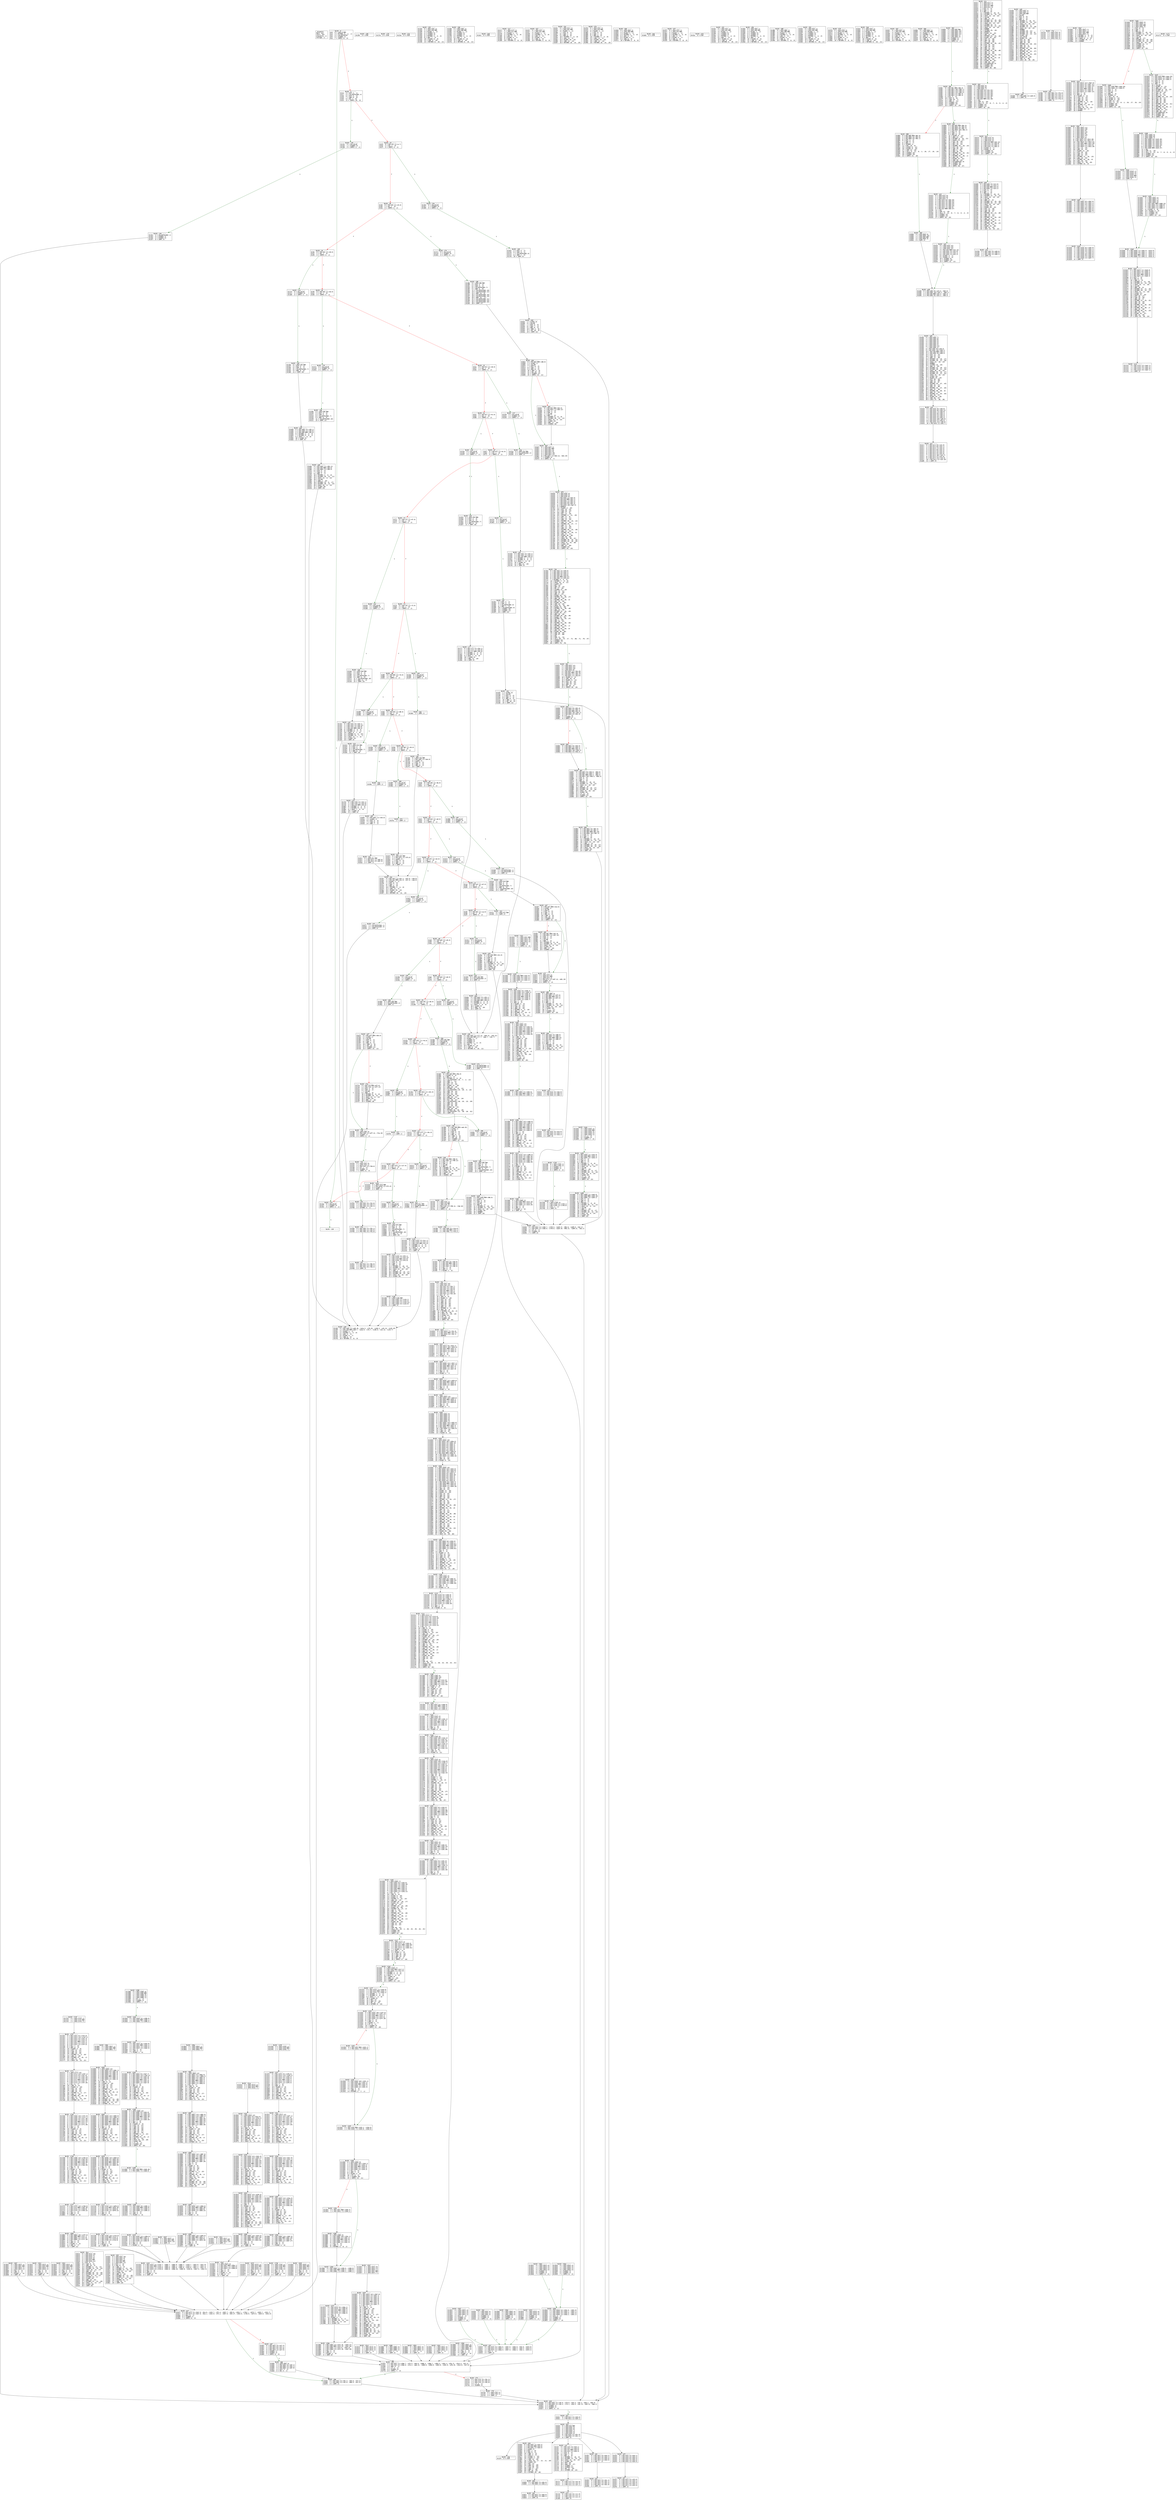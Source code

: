 
digraph G {
graph [fontname = "consolas"];
node  [fontname = "consolas"];
edge  [fontname = "consolas"];
ff [label="{_dispatch\lHash: 0x0\lStart: 0x0\lArguments: []\lStorage: []\l}", shape="record"];
block_0 [label="----- BLOCK ~0 -----\l0x0: .0 = uPHI~0-MEM\l0x4: .3 = MSTORE(.0, .2, .1)\l0x5: .4 = CALLDATASIZE\l0x6: .5 = ISZERO(.4)\l0xa: .7 = JUMPI(.6, .5)\l", shape="record"];
block_b [label="----- BLOCK ~b -----\l0x14: .3 = EXP(.2, .1)\l0x17: .5 = CALLDATALOAD(.4)\l0x18: .6 = DIV(.5, .3)\l0x19: .7 = AND(.6, .0)\l0x20: .9 = EQ(.7, .8)\l0x24: .11 = JUMPI(.10, .9)\l", shape="record"];
block_25 [label="----- BLOCK ~25 -----\l0x25: .0 = PHI~25[-1](~b.7)\l0x2b: .2 = EQ(.1, .0)\l0x2f: .4 = JUMPI(.3, .2)\l", shape="record"];
block_30 [label="----- BLOCK ~30 -----\l0x30: .0 = PHI~30[-1](~25.0)\l0x36: .2 = EQ(.1, .0)\l0x3a: .4 = JUMPI(.3, .2)\l", shape="record"];
block_3b [label="----- BLOCK ~3b -----\l0x3b: .0 = PHI~3b[-1](~30.0)\l0x41: .2 = EQ(.1, .0)\l0x45: .4 = JUMPI(.3, .2)\l", shape="record"];
block_46 [label="----- BLOCK ~46 -----\l0x46: .0 = PHI~46[-1](~3b.0)\l0x4c: .2 = EQ(.1, .0)\l0x50: .4 = JUMPI(.3, .2)\l", shape="record"];
block_51 [label="----- BLOCK ~51 -----\l0x51: .0 = PHI~51[-1](~46.0)\l0x57: .2 = EQ(.1, .0)\l0x5b: .4 = JUMPI(.3, .2)\l", shape="record"];
block_5c [label="----- BLOCK ~5c -----\l0x5c: .0 = PHI~5c[-1](~51.0)\l0x62: .2 = EQ(.1, .0)\l0x66: .4 = JUMPI(.3, .2)\l", shape="record"];
block_67 [label="----- BLOCK ~67 -----\l0x67: .0 = PHI~67[-1](~5c.0)\l0x6d: .2 = EQ(.1, .0)\l0x71: .4 = JUMPI(.3, .2)\l", shape="record"];
block_72 [label="----- BLOCK ~72 -----\l0x72: .0 = PHI~72[-1](~67.0)\l0x78: .2 = EQ(.1, .0)\l0x7c: .4 = JUMPI(.3, .2)\l", shape="record"];
block_7d [label="----- BLOCK ~7d -----\l0x7d: .0 = PHI~7d[-1](~72.0)\l0x83: .2 = EQ(.1, .0)\l0x87: .4 = JUMPI(.3, .2)\l", shape="record"];
block_88 [label="----- BLOCK ~88 -----\l0x88: .0 = PHI~88[-1](~7d.0)\l0x8e: .2 = EQ(.1, .0)\l0x92: .4 = JUMPI(.3, .2)\l", shape="record"];
block_93 [label="----- BLOCK ~93 -----\l0x93: .0 = PHI~93[-1](~88.0)\l0x99: .2 = EQ(.1, .0)\l0x9d: .4 = JUMPI(.3, .2)\l", shape="record"];
block_9e [label="----- BLOCK ~9e -----\l0x9e: .0 = PHI~9e[-1](~93.0)\l0xa4: .2 = EQ(.1, .0)\l0xa8: .4 = JUMPI(.3, .2)\l", shape="record"];
block_a9 [label="----- BLOCK ~a9 -----\l0xa9: .0 = PHI~a9[-1](~9e.0)\l0xaf: .2 = EQ(.1, .0)\l0xb3: .4 = JUMPI(.3, .2)\l", shape="record"];
block_b4 [label="----- BLOCK ~b4 -----\l0xb4: .0 = PHI~b4[-1](~a9.0)\l0xba: .2 = EQ(.1, .0)\l0xbe: .4 = JUMPI(.3, .2)\l", shape="record"];
block_bf [label="----- BLOCK ~bf -----\l0xbf: .0 = PHI~bf[-1](~b4.0)\l0xc5: .2 = EQ(.1, .0)\l0xc9: .4 = JUMPI(.3, .2)\l", shape="record"];
block_ca [label="----- BLOCK ~ca -----\l0xca: .0 = PHI~ca[-1](~bf.0)\l0xd0: .2 = EQ(.1, .0)\l0xd4: .4 = JUMPI(.3, .2)\l", shape="record"];
block_d5 [label="----- BLOCK ~d5 -----\l0xd5: .0 = PHI~d5[-1](~ca.0)\l0xdb: .2 = EQ(.1, .0)\l0xdf: .4 = JUMPI(.3, .2)\l", shape="record"];
block_e0 [label="----- BLOCK ~e0 -----\l0xe0: .0 = PHI~e0[-1](~d5.0)\l0xe6: .2 = EQ(.1, .0)\l0xea: .4 = JUMPI(.3, .2)\l", shape="record"];
block_eb [label="----- BLOCK ~eb -----\l0xeb: .0 = PHI~eb[-1](~e0.0)\l0xf1: .2 = EQ(.1, .0)\l0xf5: .4 = JUMPI(.3, .2)\l", shape="record"];
block_f6 [label="----- BLOCK ~f6 -----\l0xf6: .0 = PHI~f6[-1](~eb.0)\l0xfc: .2 = EQ(.1, .0)\l0x100: .4 = JUMPI(.3, .2)\l", shape="record"];
block_101 [label="----- BLOCK ~101 -----\l0x101: .0 = PHI~101[-1](~f6.0)\l0x107: .2 = EQ(.1, .0)\l0x10b: .4 = JUMPI(.3, .2)\l", shape="record"];
block_10c [label="----- BLOCK ~10c -----\l0x10c: .0 = PHI~10c[-1](~101.0)\l0x112: .2 = EQ(.1, .0)\l0x116: .4 = JUMPI(.3, .2)\l", shape="record"];
block_117 [label="----- BLOCK ~117 -----\l0x117: .0 = PHI~117[-1](~10c.0)\l0x11d: .2 = EQ(.1, .0)\l0x121: .4 = JUMPI(.3, .2)\l", shape="record"];
block_122 [label="----- BLOCK ~122 -----\l0x122: .0 = PHI~122[-1](~117.0)\l0x128: .2 = EQ(.1, .0)\l0x12c: .4 = JUMPI(.3, .2)\l", shape="record"];
block_12d [label="----- BLOCK ~12d -----\l0x12e: .0 = CALLVALUE\l0x12f: .1 = ISZERO(.0)\l0x133: .3 = JUMPI(.2, .1)\l", shape="record"];
block_138 [label="----- BLOCK ~138 -----\l", shape="record"];
block_13e [label="----- BLOCK ~13e -----\l0x13f: .0 = STOP\l", shape="record"];
block_140 [label="----- BLOCK ~140 -----\l0x141: .0 = CALLVALUE\l0x142: .1 = ISZERO(.0)\l0x146: .3 = JUMPI(.2, .1)\l", shape="record"];
block_14b [label="----- BLOCK ~14b -----\l0x151: .2 = CALLDATALOAD(.1)\l0x152: .3 = ISZERO(.2)\l0x153: .4 = ISZERO(.3)\l0x157: .6 = JUMP(.5)\l", shape="record"];
block_158 [label="----- BLOCK ~158 -----\l0x159: .0 = STOP\l", shape="record"];
block_15a [label="----- BLOCK ~15a -----\l0x15b: .0 = CALLVALUE\l0x15c: .1 = ISZERO(.0)\l0x160: .3 = JUMPI(.2, .1)\l", shape="record"];
block_165 [label="----- BLOCK ~165 -----\l0x16f: .4 = EXP(.3, .2)\l0x170: .5 = SUB(.4, .1)\l0x173: .7 = CALLDATALOAD(.6)\l0x174: .8 = AND(.7, .5)\l0x178: .10 = JUMP(.9)\l", shape="record"];
block_179 [label="----- BLOCK ~179 -----\l0x17a: .0 = STOP\l", shape="record"];
block_17b [label="----- BLOCK ~17b -----\l0x17c: .0 = CALLVALUE\l0x17d: .1 = ISZERO(.0)\l0x181: .3 = JUMPI(.2, .1)\l", shape="record"];
block_186 [label="----- BLOCK ~186 -----\l0x186: .0 = uPHI~186-MEM\l0x190: .5 = EXP(.4, .3)\l0x191: .6 = SUB(.5, .2)\l0x194: .8 = CALLDATALOAD(.7)\l0x196: .9 = AND(.6, .8)\l0x19a: .11 = CALLDATALOAD(.10)\l0x19e: .13 = CALLDATALOAD(.12)\l0x19f: .14 = AND(.13, .6)\l0x1a2: .16 = CALLDATALOAD(.15)\l0x1a7: .19 = CALLDATALOAD(.18)\l0x1a8: .20 = AND(.19, .17)\l0x1ab: .22 = CALLDATALOAD(.21)\l0x1ae: .24 = CALLDATALOAD(.23)\l0x1b1: .26 = CALLDATALOAD(.25)\l0x1b5: .28 = JUMP(.27)\l", shape="record"];
block_1b6 [label="----- BLOCK ~1b6 -----\l0x1b6: .0 = PHI~1b6[-1](~c77.12, ~eea.12, ~c62.12)\l0x1b6: .1 = PHI~1b6-MEM(~c77.7, ~eea.7, ~c62.7)\l0x1b9: .3 = MLOAD(.1, .2)\l0x1bb: .4 = ISZERO(.0)\l0x1bc: .5 = ISZERO(.4)\l0x1be: .6 = MSTORE(.1, .3, .5)\l0x1c1: .8 = ADD(.7, .3)\l0x1c4: .10 = MLOAD(.6, .9)\l0x1c7: .11 = SUB(.8, .10)\l0x1c9: .12 = RETURN(.6, .10, .11)\l", shape="record"];
block_1ca [label="----- BLOCK ~1ca -----\l0x1cb: .0 = CALLVALUE\l0x1cc: .1 = ISZERO(.0)\l0x1d0: .3 = JUMPI(.2, .1)\l", shape="record"];
block_1d5 [label="----- BLOCK ~1d5 -----\l0x1d5: .0 = uPHI~1d5-MEM\l0x1df: .5 = EXP(.4, .3)\l0x1e0: .6 = SUB(.5, .2)\l0x1e3: .8 = CALLDATALOAD(.7)\l0x1e4: .9 = AND(.8, .6)\l0x1e8: .11 = JUMP(.10)\l", shape="record"];
block_1e9 [label="----- BLOCK ~1e9 -----\l0x1e9: .0 = PHI~1e9[-1](~ad9.10, ~1a1a.3, ~cfd.10, ~1c6b.3, ~cd1.14, ~1c32.10)\l0x1e9: .1 = PHI~1e9-MEM(~ad9.7, ~1a1a.0, ~cfd.7, ~1c6b.0, ~cd1.12, ~1c32.7)\l0x1ec: .3 = MLOAD(.1, .2)\l0x1ef: .4 = MSTORE(.1, .3, .0)\l0x1f2: .6 = ADD(.5, .3)\l0x1f5: .8 = MLOAD(.4, .7)\l0x1f8: .9 = SUB(.6, .8)\l0x1fa: .10 = RETURN(.4, .8, .9)\l", shape="record"];
block_1fb [label="----- BLOCK ~1fb -----\l0x1fc: .0 = CALLVALUE\l0x1fd: .1 = ISZERO(.0)\l0x201: .3 = JUMPI(.2, .1)\l", shape="record"];
block_206 [label="----- BLOCK ~206 -----\l0x206: .0 = uPHI~206-MEM\l0x210: .5 = EXP(.4, .3)\l0x211: .6 = SUB(.5, .2)\l0x214: .8 = CALLDATALOAD(.7)\l0x215: .9 = AND(.8, .6)\l0x218: .11 = CALLDATALOAD(.10)\l0x21c: .13 = JUMP(.12)\l", shape="record"];
block_21d [label="----- BLOCK ~21d -----\l0x21e: .0 = STOP\l", shape="record"];
block_21f [label="----- BLOCK ~21f -----\l0x220: .0 = CALLVALUE\l0x221: .1 = ISZERO(.0)\l0x225: .3 = JUMPI(.2, .1)\l", shape="record"];
block_22a [label="----- BLOCK ~22a -----\l0x22a: .0 = uPHI~22a-MEM\l0x230: .3 = CALLDATALOAD(.2)\l0x234: .5 = JUMP(.4)\l", shape="record"];
block_235 [label="----- BLOCK ~235 -----\l0x235: .0 = uPHI~235[-1]\l0x235: .1 = uPHI~235-MEM\l0x238: .3 = MLOAD(.1, .2)\l0x23a: .4 = ISZERO(.0)\l0x23b: .5 = ISZERO(.4)\l0x23d: .6 = MSTORE(.1, .3, .5)\l0x240: .8 = ADD(.7, .3)\l0x243: .10 = MLOAD(.6, .9)\l0x246: .11 = SUB(.8, .10)\l0x248: .12 = RETURN(.6, .10, .11)\l", shape="record"];
block_249 [label="----- BLOCK ~249 -----\l0x24a: .0 = CALLVALUE\l0x24b: .1 = ISZERO(.0)\l0x24f: .3 = JUMPI(.2, .1)\l", shape="record"];
block_254 [label="----- BLOCK ~254 -----\l0x254: .0 = uPHI~254-MEM\l0x25e: .5 = EXP(.4, .3)\l0x25f: .6 = SUB(.5, .2)\l0x262: .8 = CALLDATALOAD(.7)\l0x263: .9 = AND(.8, .6)\l0x267: .11 = JUMP(.10)\l", shape="record"];
block_268 [label="----- BLOCK ~268 -----\l0x268: .0 = uPHI~268[-1]\l0x268: .1 = uPHI~268-MEM\l0x26b: .3 = MLOAD(.1, .2)\l0x26d: .4 = ISZERO(.0)\l0x26e: .5 = ISZERO(.4)\l0x270: .6 = MSTORE(.1, .3, .5)\l0x273: .8 = ADD(.7, .3)\l0x276: .10 = MLOAD(.6, .9)\l0x279: .11 = SUB(.8, .10)\l0x27b: .12 = RETURN(.6, .10, .11)\l", shape="record"];
block_27c [label="----- BLOCK ~27c -----\l0x27d: .0 = CALLVALUE\l0x27e: .1 = ISZERO(.0)\l0x282: .3 = JUMPI(.2, .1)\l", shape="record"];
block_287 [label="----- BLOCK ~287 -----\l0x291: .4 = EXP(.3, .2)\l0x292: .5 = SUB(.4, .1)\l0x295: .7 = CALLDATALOAD(.6)\l0x296: .8 = AND(.7, .5)\l0x299: .10 = CALLDATALOAD(.9)\l0x29a: .11 = ISZERO(.10)\l0x29b: .12 = ISZERO(.11)\l0x29f: .14 = JUMP(.13)\l", shape="record"];
block_2a0 [label="----- BLOCK ~2a0 -----\l0x2a1: .0 = STOP\l", shape="record"];
block_2a2 [label="----- BLOCK ~2a2 -----\l0x2a3: .0 = CALLVALUE\l0x2a4: .1 = ISZERO(.0)\l0x2a8: .3 = JUMPI(.2, .1)\l", shape="record"];
block_2ad [label="----- BLOCK ~2ad -----\l0x2ad: .0 = uPHI~2ad-MEM\l0x2b7: .5 = EXP(.4, .3)\l0x2b8: .6 = SUB(.5, .2)\l0x2bb: .8 = CALLDATALOAD(.7)\l0x2bd: .9 = AND(.6, .8)\l0x2c1: .11 = CALLDATALOAD(.10)\l0x2c2: .12 = AND(.11, .6)\l0x2c6: .14 = JUMP(.13)\l", shape="record"];
block_2c7 [label="----- BLOCK ~2c7 -----\l0x2c7: .0 = uPHI~2c7[-1]\l0x2c7: .1 = uPHI~2c7-MEM\l0x2ca: .3 = MLOAD(.1, .2)\l0x2cd: .4 = MSTORE(.1, .3, .0)\l0x2d0: .6 = ADD(.5, .3)\l0x2d3: .8 = MLOAD(.4, .7)\l0x2d6: .9 = SUB(.6, .8)\l0x2d8: .10 = RETURN(.4, .8, .9)\l", shape="record"];
block_2d9 [label="----- BLOCK ~2d9 -----\l0x2da: .0 = CALLVALUE\l0x2db: .1 = ISZERO(.0)\l0x2df: .3 = JUMPI(.2, .1)\l", shape="record"];
block_2e4 [label="----- BLOCK ~2e4 -----\l0x2eb: .2 = JUMP(.1)\l", shape="record"];
block_2ec [label="----- BLOCK ~2ec -----\l0x2ec: .0 = PHI~2ec[-1](~d1c.1, ~d1f.9, ~cee.9)\l0x2ec: .1 = PHI~2ec-MEM(~d1c.0, ~d1f.0, ~cee.0)\l0x2ef: .3 = MLOAD(.1, .2)\l0x2f6: .7 = EXP(.6, .5)\l0x2f7: .8 = SUB(.7, .4)\l0x2fa: .9 = AND(.0, .8)\l0x2fc: .10 = MSTORE(.1, .3, .9)\l0x2ff: .12 = ADD(.11, .3)\l0x302: .14 = MLOAD(.10, .13)\l0x305: .15 = SUB(.12, .14)\l0x307: .16 = RETURN(.10, .14, .15)\l", shape="record"];
block_308 [label="----- BLOCK ~308 -----\l0x309: .0 = CALLVALUE\l0x30a: .1 = ISZERO(.0)\l0x30e: .3 = JUMPI(.2, .1)\l", shape="record"];
block_313 [label="----- BLOCK ~313 -----\l0x313: .0 = uPHI~313-MEM\l0x31d: .5 = EXP(.4, .3)\l0x31e: .6 = SUB(.5, .2)\l0x321: .8 = CALLDATALOAD(.7)\l0x322: .9 = AND(.8, .6)\l0x326: .11 = JUMP(.10)\l", shape="record"];
block_327 [label="----- BLOCK ~327 -----\l0x327: .0 = uPHI~327[-1]\l0x327: .1 = uPHI~327-MEM\l0x32a: .3 = MLOAD(.1, .2)\l0x32d: .4 = MSTORE(.1, .3, .0)\l0x330: .6 = ADD(.5, .3)\l0x333: .8 = MLOAD(.4, .7)\l0x336: .9 = SUB(.6, .8)\l0x338: .10 = RETURN(.4, .8, .9)\l", shape="record"];
block_339 [label="----- BLOCK ~339 -----\l0x33a: .0 = CALLVALUE\l0x33b: .1 = ISZERO(.0)\l0x33f: .3 = JUMPI(.2, .1)\l", shape="record"];
block_344 [label="----- BLOCK ~344 -----\l0x34b: .2 = JUMP(.1)\l", shape="record"];
block_34c [label="----- BLOCK ~34c -----\l0x34c: .0 = uPHI~34c[-1]\l0x34c: .1 = uPHI~34c-MEM\l0x34f: .3 = MLOAD(.1, .2)\l0x356: .7 = EXP(.6, .5)\l0x357: .8 = SUB(.7, .4)\l0x35a: .9 = AND(.0, .8)\l0x35c: .10 = MSTORE(.1, .3, .9)\l0x35f: .12 = ADD(.11, .3)\l0x362: .14 = MLOAD(.10, .13)\l0x365: .15 = SUB(.12, .14)\l0x367: .16 = RETURN(.10, .14, .15)\l", shape="record"];
block_368 [label="----- BLOCK ~368 -----\l0x369: .0 = CALLVALUE\l0x36a: .1 = ISZERO(.0)\l0x36e: .3 = JUMPI(.2, .1)\l", shape="record"];
block_373 [label="----- BLOCK ~373 -----\l0x37a: .2 = JUMP(.1)\l", shape="record"];
block_37b [label="----- BLOCK ~37b -----\l0x37b: .0 = uPHI~37b[-1]\l0x37b: .1 = uPHI~37b-MEM\l0x37e: .3 = MLOAD(.1, .2)\l0x385: .7 = EXP(.6, .5)\l0x386: .8 = SUB(.7, .4)\l0x389: .9 = AND(.0, .8)\l0x38b: .10 = MSTORE(.1, .3, .9)\l0x38e: .12 = ADD(.11, .3)\l0x391: .14 = MLOAD(.10, .13)\l0x394: .15 = SUB(.12, .14)\l0x396: .16 = RETURN(.10, .14, .15)\l", shape="record"];
block_397 [label="----- BLOCK ~397 -----\l0x398: .0 = CALLVALUE\l0x399: .1 = ISZERO(.0)\l0x39d: .3 = JUMPI(.2, .1)\l", shape="record"];
block_3a2 [label="----- BLOCK ~3a2 -----\l0x3a8: .2 = CALLDATALOAD(.1)\l0x3ab: .4 = CALLDATALOAD(.3)\l0x3af: .6 = JUMP(.5)\l", shape="record"];
block_3b0 [label="----- BLOCK ~3b0 -----\l0x3b0: .0 = uPHI~3b0[-1]\l0x3b0: .1 = uPHI~3b0-MEM\l0x3b3: .3 = MLOAD(.1, .2)\l0x3b6: .4 = MSTORE(.1, .3, .0)\l0x3b9: .6 = ADD(.5, .3)\l0x3bc: .8 = MLOAD(.4, .7)\l0x3bf: .9 = SUB(.6, .8)\l0x3c1: .10 = RETURN(.4, .8, .9)\l", shape="record"];
block_3c2 [label="----- BLOCK ~3c2 -----\l0x3c3: .0 = CALLVALUE\l0x3c4: .1 = ISZERO(.0)\l0x3c8: .3 = JUMPI(.2, .1)\l", shape="record"];
block_3cd [label="----- BLOCK ~3cd -----\l0x3cd: .0 = uPHI~3cd-MEM\l0x3d7: .5 = EXP(.4, .3)\l0x3d8: .6 = SUB(.5, .2)\l0x3db: .8 = CALLDATALOAD(.7)\l0x3dc: .9 = AND(.8, .6)\l0x3df: .11 = CALLDATALOAD(.10)\l0x3e3: .13 = JUMP(.12)\l", shape="record"];
block_3e4 [label="----- BLOCK ~3e4 -----\l0x3e5: .0 = STOP\l", shape="record"];
block_3e6 [label="----- BLOCK ~3e6 -----\l0x3e7: .0 = CALLVALUE\l0x3e8: .1 = ISZERO(.0)\l0x3ec: .3 = JUMPI(.2, .1)\l", shape="record"];
block_3f1 [label="----- BLOCK ~3f1 -----\l0x3f7: .2 = CALLDATALOAD(.1)\l0x3fa: .4 = CALLDATALOAD(.3)\l0x3fe: .6 = JUMP(.5)\l", shape="record"];
block_3ff [label="----- BLOCK ~3ff -----\l0x3ff: .0 = uPHI~3ff[-1]\l0x3ff: .1 = uPHI~3ff-MEM\l0x402: .3 = MLOAD(.1, .2)\l0x405: .4 = MSTORE(.1, .3, .0)\l0x408: .6 = ADD(.5, .3)\l0x40b: .8 = MLOAD(.4, .7)\l0x40e: .9 = SUB(.6, .8)\l0x410: .10 = RETURN(.4, .8, .9)\l", shape="record"];
block_411 [label="----- BLOCK ~411 -----\l0x411: .0 = uPHI~411-MEM\l0x418: .3 = JUMP(.2)\l", shape="record"];
block_419 [label="----- BLOCK ~419 -----\l0x41a: .0 = STOP\l", shape="record"];
block_41b [label="----- BLOCK ~41b -----\l0x41c: .0 = CALLVALUE\l0x41d: .1 = ISZERO(.0)\l0x421: .3 = JUMPI(.2, .1)\l", shape="record"];
block_426 [label="----- BLOCK ~426 -----\l0x426: .0 = uPHI~426-MEM\l0x42c: .3 = CALLDATALOAD(.2)\l0x430: .5 = JUMP(.4)\l", shape="record"];
block_431 [label="----- BLOCK ~431 -----\l0x431: .0 = uPHI~431[-1]\l0x431: .1 = uPHI~431-MEM\l0x434: .3 = MLOAD(.1, .2)\l0x436: .4 = ISZERO(.0)\l0x437: .5 = ISZERO(.4)\l0x439: .6 = MSTORE(.1, .3, .5)\l0x43c: .8 = ADD(.7, .3)\l0x43f: .10 = MLOAD(.6, .9)\l0x442: .11 = SUB(.8, .10)\l0x444: .12 = RETURN(.6, .10, .11)\l", shape="record"];
block_445 [label="----- BLOCK ~445 -----\l0x446: .0 = CALLVALUE\l0x447: .1 = ISZERO(.0)\l0x44b: .3 = JUMPI(.2, .1)\l", shape="record"];
block_450 [label="----- BLOCK ~450 -----\l0x450: .0 = uPHI~450-MEM\l0x456: .3 = CALLDATALOAD(.2)\l0x45a: .5 = JUMP(.4)\l", shape="record"];
block_45b [label="----- BLOCK ~45b -----\l0x45b: .0 = uPHI~45b[-1]\l0x45b: .1 = uPHI~45b-MEM\l0x45e: .3 = MLOAD(.1, .2)\l0x460: .4 = ISZERO(.0)\l0x461: .5 = ISZERO(.4)\l0x463: .6 = MSTORE(.1, .3, .5)\l0x466: .8 = ADD(.7, .3)\l0x469: .10 = MLOAD(.6, .9)\l0x46c: .11 = SUB(.8, .10)\l0x46e: .12 = RETURN(.6, .10, .11)\l", shape="record"];
block_46f [label="----- BLOCK ~46f -----\l0x470: .0 = CALLVALUE\l0x471: .1 = ISZERO(.0)\l0x475: .3 = JUMPI(.2, .1)\l", shape="record"];
block_47a [label="----- BLOCK ~47a -----\l0x480: .2 = CALLDATALOAD(.1)\l0x483: .4 = CALLDATALOAD(.3)\l0x487: .6 = JUMP(.5)\l", shape="record"];
block_488 [label="----- BLOCK ~488 -----\l0x488: .0 = uPHI~488[-1]\l0x488: .1 = uPHI~488-MEM\l0x48b: .3 = MLOAD(.1, .2)\l0x48e: .4 = MSTORE(.1, .3, .0)\l0x491: .6 = ADD(.5, .3)\l0x494: .8 = MLOAD(.4, .7)\l0x497: .9 = SUB(.6, .8)\l0x499: .10 = RETURN(.4, .8, .9)\l", shape="record"];
block_49a [label="----- BLOCK ~49a -----\l0x49a: .0 = uPHI~49a-MEM\l0x49b: .1 = CALLVALUE\l0x49c: .2 = ISZERO(.1)\l0x4a0: .4 = JUMPI(.3, .2)\l", shape="record"];
block_4a5 [label="----- BLOCK ~4a5 -----\l0x4a5: .0 = PHI~4a5-MEM(~49a.0)\l0x4b6: .7 = MLOAD(.0, .6)\l0x4b9: .8 = ADD(.7, .5)\l0x4bc: .10 = MSTORE(.0, .9, .8)\l0x4c7: .12 = CALLDATACOPY(.10, .7, .2, .11)\l0x4c9: .13 = ADD(.7, .11)\l0x4d5: .15 = ADD(.14, .3)\l0x4dc: .18 = MUL(.17, .16)\l0x4df: .20 = MLOAD(.12, .19)\l0x4e2: .21 = ADD(.20, .18)\l0x4e5: .23 = MSTORE(.12, .22, .21)\l0x4ef: .25 = CALLDATACOPY(.23, .20, .3, .24)\l0x4f1: .26 = ADD(.20, .24)\l0x4fd: .28 = ADD(.27, .15)\l0x504: .31 = MUL(.30, .29)\l0x507: .33 = MLOAD(.25, .32)\l0x50a: .34 = ADD(.33, .31)\l0x50d: .36 = MSTORE(.25, .35, .34)\l0x517: .39 = MUL(.38, .37)\l0x51b: .40 = CALLDATACOPY(.36, .33, .15, .39)\l0x51d: .41 = ADD(.33, .39)\l0x529: .43 = ADD(.42, .28)\l0x530: .46 = MUL(.45, .44)\l0x533: .48 = MLOAD(.40, .47)\l0x536: .49 = ADD(.48, .46)\l0x539: .51 = MSTORE(.40, .50, .49)\l0x543: .53 = CALLDATACOPY(.51, .48, .28, .52)\l0x551: .55 = JUMP(.54)\l", shape="record"];
block_552 [label="----- BLOCK ~552 -----\l0x552: .0 = uPHI~552[-1]\l0x552: .1 = uPHI~552-MEM\l0x555: .3 = MLOAD(.1, .2)\l0x557: .4 = ISZERO(.0)\l0x558: .5 = ISZERO(.4)\l0x55a: .6 = MSTORE(.1, .3, .5)\l0x55d: .8 = ADD(.7, .3)\l0x560: .10 = MLOAD(.6, .9)\l0x563: .11 = SUB(.8, .10)\l0x565: .12 = RETURN(.6, .10, .11)\l", shape="record"];
block_566 [label="----- BLOCK ~566 -----\l0x567: .0 = CALLVALUE\l0x568: .1 = ISZERO(.0)\l0x56c: .3 = JUMPI(.2, .1)\l", shape="record"];
block_571 [label="----- BLOCK ~571 -----\l0x578: .2 = JUMP(.1)\l", shape="record"];
block_579 [label="----- BLOCK ~579 -----\l0x579: .0 = uPHI~579[-1]\l0x579: .1 = uPHI~579-MEM\l0x57c: .3 = MLOAD(.1, .2)\l0x57f: .4 = MSTORE(.1, .3, .0)\l0x582: .6 = ADD(.5, .3)\l0x585: .8 = MLOAD(.4, .7)\l0x588: .9 = SUB(.6, .8)\l0x58a: .10 = RETURN(.4, .8, .9)\l", shape="record"];
block_58b [label="----- BLOCK ~58b -----\l0x58c: .0 = CALLVALUE\l0x58d: .1 = ISZERO(.0)\l0x591: .3 = JUMPI(.2, .1)\l", shape="record"];
block_596 [label="----- BLOCK ~596 -----\l0x596: .0 = uPHI~596-MEM\l0x5a0: .5 = EXP(.4, .3)\l0x5a1: .6 = SUB(.5, .2)\l0x5a4: .8 = CALLDATALOAD(.7)\l0x5a5: .9 = AND(.8, .6)\l0x5a8: .11 = CALLDATALOAD(.10)\l0x5ac: .13 = JUMP(.12)\l", shape="record"];
block_5ad [label="----- BLOCK ~5ad -----\l0x5ad: .0 = uPHI~5ad[-1]\l0x5ad: .1 = uPHI~5ad-MEM\l0x5b0: .3 = MLOAD(.1, .2)\l0x5b2: .4 = ISZERO(.0)\l0x5b3: .5 = ISZERO(.4)\l0x5b5: .6 = MSTORE(.1, .3, .5)\l0x5b8: .8 = ADD(.7, .3)\l0x5bb: .10 = MLOAD(.6, .9)\l0x5be: .11 = SUB(.8, .10)\l0x5c0: .12 = RETURN(.6, .10, .11)\l", shape="record"];
block_5c1 [label="----- BLOCK ~5c1 -----\l0x5c2: .0 = CALLVALUE\l0x5c3: .1 = ISZERO(.0)\l0x5c7: .3 = JUMPI(.2, .1)\l", shape="record"];
block_5cc [label="----- BLOCK ~5cc -----\l0x5cc: .0 = uPHI~5cc-MEM\l0x5d2: .3 = CALLDATALOAD(.2)\l0x5d6: .5 = JUMP(.4)\l", shape="record"];
block_5d7 [label="----- BLOCK ~5d7 -----\l0x5d7: .0 = uPHI~5d7[-1]\l0x5d7: .1 = uPHI~5d7-MEM\l0x5da: .3 = MLOAD(.1, .2)\l0x5dd: .4 = MSTORE(.1, .3, .0)\l0x5e0: .6 = ADD(.5, .3)\l0x5e3: .8 = MLOAD(.4, .7)\l0x5e6: .9 = SUB(.6, .8)\l0x5e8: .10 = RETURN(.4, .8, .9)\l", shape="record"];
block_5e9 [label="----- BLOCK ~5e9 -----\l0x5ea: .0 = CALLVALUE\l0x5eb: .1 = ISZERO(.0)\l0x5ef: .3 = JUMPI(.2, .1)\l", shape="record"];
block_5f4 [label="----- BLOCK ~5f4 -----\l0x5f4: .0 = uPHI~5f4-MEM\l0x5fe: .5 = EXP(.4, .3)\l0x5ff: .6 = SUB(.5, .2)\l0x602: .8 = CALLDATALOAD(.7)\l0x604: .9 = AND(.6, .8)\l0x608: .11 = CALLDATALOAD(.10)\l0x609: .12 = AND(.11, .6)\l0x60d: .14 = JUMP(.13)\l", shape="record"];
block_60e [label="----- BLOCK ~60e -----\l0x60e: .0 = uPHI~60e[-1]\l0x60e: .1 = uPHI~60e-MEM\l0x611: .3 = MLOAD(.1, .2)\l0x614: .4 = MSTORE(.1, .3, .0)\l0x617: .6 = ADD(.5, .3)\l0x61a: .8 = MLOAD(.4, .7)\l0x61d: .9 = SUB(.6, .8)\l0x61f: .10 = RETURN(.4, .8, .9)\l", shape="record"];
block_620 [label="----- BLOCK ~620 -----\l0x620: .0 = PHI~620[-2](~14b.0, ~f79.0, ~d2e.3, ~c8c.2, ~630.2, ~dee.0)\l0x620: .1 = PHI~620[-1](~14b.4, ~f79.1, ~d2e.5, ~c8c.11, ~630.11, ~dee.1)\l0x622: .2 = ISZERO(.1)\l0x623: .3 = ISZERO(.2)\l0x627: .5 = JUMPI(.4, .3)\l", shape="record"];
block_62c [label="----- BLOCK ~62c -----\l0x62c: .0 = PHI~62c[-2](~620.0)\l0x62c: .1 = PHI~62c[-1](~620.1)\l", shape="record"];
block_62d [label="----- BLOCK ~62d -----\l0x62d: .0 = uPHI~62d-MEM\l0x62d: .1 = uPHI~62d[-5]\l0x62d: .2 = uPHI~62d[-6]\l0x62d: .3 = uPHI~62d[-7]\l0x62d: .4 = uPHI~62d[-4]\l0x62d: .5 = uPHI~62d[-3]\l0x62d: .6 = PHI~62d[-2](~62c.0)\l0x62d: .7 = PHI~62d[-1](~62c.1)\l0x62f: .8 = JUMP(.6)\l", shape="record"];
block_630 [label="----- BLOCK ~630 -----\l0x633: .1 = SLOAD(.0)\l0x638: .3 = CALLER\l0x63f: .7 = EXP(.6, .5)\l0x640: .8 = SUB(.7, .4)\l0x643: .9 = AND(.8, .3)\l0x645: .10 = AND(.1, .8)\l0x646: .11 = EQ(.10, .9)\l0x64a: .13 = JUMP(.12)\l", shape="record"];
block_64b [label="----- BLOCK ~64b -----\l0x64b: .0 = PHI~64b[-2](~62d.4)\l0x64b: .1 = PHI~64b-MEM(~62d.0)\l0x64b: .2 = PHI~64b[-1](~62d.5)\l0x64e: .4 = SLOAD(.3)\l0x655: .8 = EXP(.7, .6)\l0x656: .9 = SUB(.8, .5)\l0x659: .10 = AND(.2, .9)\l0x65b: .11 = AND(.4, .9)\l0x67f: .14 = MLOAD(.1, .13)\l0x682: .16 = MLOAD(.1, .15)\l0x685: .17 = SUB(.14, .16)\l0x687: .18 = LOG3(.16, .17, .12, .11, .10)\l0x68b: .20 = SLOAD(.19)\l0x6a1: .22 = NOT(.21)\l0x6a2: .23 = AND(.22, .20)\l0x6a9: .27 = EXP(.26, .25)\l0x6aa: .28 = SUB(.27, .24)\l0x6ac: .29 = AND(.2, .28)\l0x6ad: .30 = OR(.29, .23)\l0x6af: .31 = SSTORE(.19, .30)\l", shape="record"];
block_6b0 [label="----- BLOCK ~6b0 -----\l0x6b0: .0 = PHI~6b0[-2](~64b.0)\l0x6b0: .1 = PHI~6b0[-1](~64b.2)\l", shape="record"];
block_6b1 [label="----- BLOCK ~6b1 -----\l0x6b1: .0 = PHI~6b1[-2](~6b0.0)\l0x6b1: .1 = PHI~6b1[-1](~6b0.1)\l0x6b3: .2 = JUMP(.0)\l", shape="record"];
block_6b4 [label="----- BLOCK ~6b4 -----\l0x6b4: .0 = PHI~6b4-MEM(~186.0)\l0x6b8: .2 = SLOAD(.1)\l0x6bb: .3 = CALLER\l0x6c2: .7 = EXP(.6, .5)\l0x6c3: .8 = SUB(.7, .4)\l0x6c6: .9 = AND(.8, .3)\l0x6c8: .10 = AND(.2, .8)\l0x6c9: .11 = EQ(.10, .9)\l0x6cb: .12 = ISZERO(.11)\l0x6d0: .14 = JUMPI(.13, .11)\l", shape="record"];
block_6d1 [label="----- BLOCK ~6d1 -----\l0x6d1: .0 = PHI~6d1-MEM(~6b4.0)\l0x6d1: .1 = PHI~6d1[-1](~6b4.12)\l0x6d8: .5 = EXP(.4, .3)\l0x6d9: .6 = SUB(.5, .2)\l0x6da: .7 = CALLER\l0x6db: .8 = AND(.7, .6)\l0x6e0: .10 = MSTORE(.0, .9, .8)\l0x6e5: .13 = MSTORE(.10, .12, .11)\l0x6e9: .15 = SHA3(.13, .9, .14)\l0x6ea: .16 = SLOAD(.15)\l0x6ed: .18 = AND(.17, .16)\l0x6ee: .19 = ISZERO(.18)\l", shape="record"];
block_6ef [label="----- BLOCK ~6ef -----\l0x6ef: .0 = uPHI~6ef[-2]\l0x6ef: .1 = uPHI~6ef-MEM\l0x6ef: .2 = uPHI~6ef[-8]\l0x6ef: .3 = uPHI~6ef[-9]\l0x6ef: .4 = uPHI~6ef[-10]\l0x6ef: .5 = uPHI~6ef[-11]\l0x6ef: .6 = PHI~6ef[-1](~6b4.12, ~6d1.19)\l0x6f0: .7 = ISZERO(.6)\l0x6f4: .9 = JUMPI(.8, .7)\l", shape="record"];
block_6f9 [label="----- BLOCK ~6f9 -----\l0x6f9: .0 = uPHI~6f9[-4]\l0x6f9: .1 = uPHI~6f9[-5]\l0x6f9: .2 = uPHI~6f9[-6]\l0x6f9: .3 = PHI~6f9[-1](~6ef.0)\l0x6f9: .4 = PHI~6f9-MEM(~6ef.1)\l0x6f9: .5 = PHI~6f9[-7](~6ef.2)\l0x6f9: .6 = PHI~6f9[-8](~6ef.3)\l0x6f9: .7 = PHI~6f9[-9](~6ef.4)\l0x6f9: .8 = PHI~6f9[-10](~6ef.5)\l0x6fa: .9 = ADDRESS\l0x701: .11 = MLOAD(.4, .10)\l0x716: .16 = EXP(.15, .14)\l0x717: .17 = SUB(.16, .13)\l0x71a: .18 = AND(.17, .9)\l0x71c: .19 = MUL(.12, .18)\l0x71e: .20 = MSTORE(.4, .11, .19)\l0x721: .21 = AND(.17, .8)\l0x723: .22 = MUL(.12, .21)\l0x727: .24 = ADD(.11, .23)\l0x728: .25 = MSTORE(.20, .24, .22)\l0x72c: .27 = ADD(.11, .26)\l0x730: .28 = MSTORE(.25, .27, .7)\l0x732: .29 = AND(.17, .6)\l0x735: .30 = MUL(.12, .29)\l0x739: .32 = ADD(.11, .31)\l0x73a: .33 = MSTORE(.28, .32, .30)\l0x73e: .35 = ADD(.11, .34)\l0x742: .36 = MSTORE(.33, .35, .5)\l0x745: .38 = ADD(.37, .11)\l0x748: .40 = MLOAD(.36, .39)\l0x74c: .41 = SUB(.38, .40)\l0x74e: .42 = SHA3(.36, .40, .41)\l0x753: .44 = MSTORE(.36, .43, .42)\l0x758: .47 = MSTORE(.44, .46, .45)\l0x75c: .49 = SHA3(.47, .43, .48)\l0x75d: .50 = SLOAD(.49)\l0x763: .52 = AND(.51, .50)\l0x764: .53 = ISZERO(.52)\l0x768: .55 = JUMPI(.54, .53)\l", shape="record"];
block_76d [label="----- BLOCK ~76d -----\l0x76d: .0 = PHI~76d[-4](~6f9.0)\l0x76d: .1 = PHI~76d[-5](~6f9.1)\l0x76d: .2 = PHI~76d[-6](~6f9.2)\l0x76d: .3 = PHI~76d[-8](~6f9.6)\l0x76d: .4 = PHI~76d-MEM(~6f9.47)\l0x76d: .5 = PHI~76d[-1](~6f9.42)\l0x772: .7 = MSTORE(.4, .6, .5)\l0x777: .10 = MSTORE(.7, .9, .8)\l0x77d: .12 = SHA3(.10, .6, .11)\l0x77f: .13 = SLOAD(.12)\l0x782: .15 = NOT(.14)\l0x783: .16 = AND(.15, .13)\l0x788: .18 = OR(.17, .16)\l0x78b: .19 = SSTORE(.12, .18)\l0x792: .23 = EXP(.22, .21)\l0x793: .24 = SUB(.23, .20)\l0x795: .25 = AND(.3, .24)\l0x799: .26 = MLOAD(.10, .11)\l0x7bc: .28 = MSTORE(.10, .26, .27)\l0x7c0: .30 = ADD(.26, .29)\l0x7c4: .31 = MSTORE(.28, .30, .5)\l0x7c7: .33 = ADD(.32, .26)\l0x7ca: .35 = MLOAD(.31, .34)\l0x7cd: .36 = SUB(.33, .35)\l0x7cf: .37 = SHA3(.31, .35, .36)\l0x7d5: .39 = MLOAD(.31, .38)\l0x7d9: .41 = MSTORE(.31, .39, .40)\l0x7dc: .43 = ADD(.42, .39)\l0x7df: .45 = MSTORE(.41, .44, .43)\l0x7e4: .48 = MLOAD(.45, .47)\l0x7e7: .50 = ADD(.49, .48)\l0x7e8: .51 = MSTORE(.45, .50, .46)\l0x7eb: .53 = MLOAD(.51, .52)\l0x7ee: .54 = MSTORE(.51, .53, .37)\l0x7f3: .56 = AND(.2, .55)\l0x7f8: .58 = ADD(.53, .57)\l0x7fc: .59 = MSTORE(.54, .58, .56)\l0x801: .61 = ADD(.53, .60)\l0x805: .62 = MSTORE(.59, .61, .1)\l0x809: .64 = ADD(.53, .63)\l0x80d: .65 = MSTORE(.62, .64, .0)\l0x812: .67 = ADD(.53, .66)\l0x814: .68 = MLOAD(.65, .60)\l0x818: .70 = SUB(.68, .69)\l0x81c: .71 = SUB(.67, .68)\l0x824: .74 = GAS\l0x825: .75 = SUB(.74, .73)\l0x826: .76 = CALL(.65, .75, .17, .72, .68, .71, .70, .57)\l0x827: .77 = ISZERO(.76)\l0x828: .78 = ISZERO(.77)\l0x82c: .80 = JUMPI(.79, .78)\l", shape="record"];
block_831 [label="----- BLOCK ~831 -----\l0x831: .0 = uPHI~831[-12]\l0x831: .1 = uPHI~831[-11]\l0x831: .2 = uPHI~831[-13]\l0x831: .3 = uPHI~831[-6]\l0x831: .4 = PHI~831[-3](~76d.25)\l0x831: .5 = PHI~831-MEM(~76d.76)\l0x831: .6 = PHI~831[-2](~76d.17)\l0x831: .7 = PHI~831[-1](~76d.67)\l0x838: .10 = MLOAD(.5, .9)\l0x839: .11 = SUB(.10, .8)\l0x83a: .12 = MLOAD(.5, .11)\l0x841: .16 = EXP(.15, .14)\l0x842: .17 = SUB(.16, .13)\l0x843: .18 = AND(.17, .12)\l0x844: .19 = EQ(.18, .4)\l0x848: .21 = JUMPI(.20, .19)\l", shape="record"];
block_84d [label="----- BLOCK ~84d -----\l0x84d: .0 = PHI~84d[-9](~831.0)\l0x84d: .1 = PHI~84d[-8](~831.1)\l0x84d: .2 = PHI~84d-MEM(~831.5)\l0x84d: .3 = PHI~84d[-10](~831.2)\l0x84d: .4 = PHI~84d[-3](~831.3)\l0x857: .6 = GT(.4, .5)\l0x858: .7 = ISZERO(.6)\l0x85c: .9 = JUMPI(.8, .7)\l", shape="record"];
block_85d [label="----- BLOCK ~85d -----\l0x85d: .0 = PHI~85d[-9](~84d.0)\l0x85d: .1 = PHI~85d[-8](~84d.1)\l0x85d: .2 = PHI~85d-MEM(~84d.2)\l0x85d: .3 = PHI~85d[-10](~84d.3)\l0x85d: .4 = PHI~85d[-3](~84d.4)\l", shape="record"];
block_867 [label="----- BLOCK ~867 -----\l0x867: .0 = PHI~867[-9](~84d.0, ~85d.0)\l0x867: .1 = PHI~867[-8](~84d.1, ~85d.1)\l0x867: .2 = PHI~867-MEM(~84d.2, ~85d.2)\l0x867: .3 = PHI~867[-10](~84d.3, ~85d.3)\l0x86e: .7 = EXP(.6, .5)\l0x86f: .8 = SUB(.7, .4)\l0x872: .9 = AND(.3, .8)\l0x877: .11 = MSTORE(.2, .10, .9)\l0x87e: .14 = MSTORE(.11, .13, .12)\l0x883: .16 = SHA3(.14, .10, .15)\l0x886: .17 = AND(.1, .8)\l0x888: .18 = MSTORE(.14, .10, .17)\l0x88b: .19 = MSTORE(.18, .13, .16)\l0x88c: .20 = SHA3(.19, .10, .15)\l0x88d: .21 = SLOAD(.20)\l0x890: .22 = LT(.21, .0)\l0x891: .23 = ISZERO(.22)\l0x895: .25 = JUMPI(.24, .23)\l", shape="record"];
block_89a [label="----- BLOCK ~89a -----\l0x89a: .0 = PHI~89a[-9](~867.0)\l0x89a: .1 = PHI~89a[-8](~867.1)\l0x89a: .2 = PHI~89a-MEM(~867.19)\l0x89a: .3 = PHI~89a[-10](~867.3)\l0x8a1: .7 = EXP(.6, .5)\l0x8a2: .8 = SUB(.7, .4)\l0x8a5: .9 = AND(.3, .8)\l0x8aa: .11 = MSTORE(.2, .10, .9)\l0x8b1: .14 = MSTORE(.11, .13, .12)\l0x8b6: .16 = SHA3(.14, .10, .15)\l0x8b9: .17 = AND(.1, .8)\l0x8bb: .18 = MSTORE(.14, .10, .17)\l0x8be: .19 = MSTORE(.18, .13, .16)\l0x8bf: .20 = SHA3(.19, .10, .15)\l0x8c0: .21 = SLOAD(.20)\l0x8c9: .24 = JUMP(.23)\l", shape="record"];
block_8ca [label="----- BLOCK ~8ca -----\l0x8ca: .0 = uPHI~8ca[-10]\l0x8ca: .1 = uPHI~8ca[-4]\l0x8ca: .2 = uPHI~8ca[-1]\l0x8ca: .3 = uPHI~8ca[-9]\l0x8ca: .4 = uPHI~8ca-MEM\l0x8ca: .5 = uPHI~8ca[-11]\l0x8d1: .9 = EXP(.8, .7)\l0x8d2: .10 = SUB(.9, .6)\l0x8d5: .11 = AND(.10, .5)\l0x8da: .13 = MSTORE(.4, .12, .11)\l0x8e1: .16 = MSTORE(.13, .15, .14)\l0x8e6: .18 = SHA3(.16, .12, .17)\l0x8e9: .19 = AND(.10, .3)\l0x8eb: .20 = MSTORE(.16, .12, .19)\l0x8ee: .21 = MSTORE(.20, .15, .18)\l0x8f1: .22 = SHA3(.21, .12, .17)\l0x8f5: .23 = SSTORE(.22, .2)\l0x8f8: .25 = SLOAD(.24)\l0x8fb: .26 = AND(.10, .25)\l0x8fd: .27 = MSTORE(.21, .12, .26)\l0x8fe: .28 = SHA3(.27, .12, .17)\l0x8ff: .29 = SLOAD(.28)\l0x915: .34 = JUMP(.33)\l", shape="record"];
block_916 [label="----- BLOCK ~916 -----\l0x916: .0 = uPHI~916[-3]\l0x916: .1 = uPHI~916[-1]\l0x916: .2 = uPHI~916[-2]\l0x918: .3 = ISZERO(.2)\l0x919: .4 = ISZERO(.3)\l0x91d: .6 = JUMPI(.5, .4)\l", shape="record"];
block_91f [label="----- BLOCK ~91f -----\l0x91f: .0 = PHI~91f[-3](~184a.0, ~1937.0, ~15bb.0, ~916.0, ~167d.0)\l0x91f: .1 = PHI~91f[-2](~184a.1, ~1937.1, ~15bb.2, ~916.2, ~167d.2)\l0x91f: .2 = PHI~91f[-1](~184a.4, ~1937.4, ~15bb.1, ~916.1, ~167d.1)\l0x920: .3 = DIV(.2, .1)\l0x924: .5 = JUMP(.4)\l", shape="record"];
block_925 [label="----- BLOCK ~925 -----\l0x925: .0 = uPHI~925[-10]\l0x925: .1 = uPHI~925[-4]\l0x925: .2 = uPHI~925[-1]\l0x925: .3 = uPHI~925-MEM\l0x925: .4 = uPHI~925[-11]\l0x92c: .8 = EXP(.7, .6)\l0x92d: .9 = SUB(.8, .5)\l0x930: .10 = AND(.4, .9)\l0x935: .12 = MSTORE(.3, .11, .10)\l0x93c: .15 = MSTORE(.12, .14, .13)\l0x941: .17 = SHA3(.15, .11, .16)\l0x944: .19 = SLOAD(.18)\l0x947: .20 = AND(.9, .19)\l0x949: .21 = MSTORE(.15, .11, .20)\l0x94c: .22 = MSTORE(.21, .14, .17)\l0x94d: .23 = SHA3(.22, .11, .16)\l0x94e: .24 = SSTORE(.23, .2)\l0x95d: .27 = SUB(.25, .1)\l0x962: .29 = JUMP(.28)\l", shape="record"];
block_963 [label="----- BLOCK ~963 -----\l0x963: .0 = uPHI~963-MEM\l0x963: .1 = uPHI~963[-10]\l0x963: .2 = uPHI~963[-12]\l0x963: .3 = uPHI~963[-11]\l0x963: .4 = uPHI~963[-1]\l0x963: .5 = uPHI~963[-2]\l0x965: .6 = ISZERO(.5)\l0x966: .7 = ISZERO(.6)\l0x96a: .9 = JUMPI(.8, .7)\l", shape="record"];
block_96c [label="----- BLOCK ~96c -----\l0x96c: .0 = PHI~96c-MEM(~963.0)\l0x96c: .1 = PHI~96c[-10](~963.1)\l0x96c: .2 = PHI~96c[-12](~963.2)\l0x96c: .3 = PHI~96c[-11](~963.3)\l0x96c: .4 = PHI~96c[-2](~963.5)\l0x96c: .5 = PHI~96c[-1](~963.4)\l0x96d: .6 = DIV(.5, .4)\l0x976: .10 = EXP(.9, .8)\l0x977: .11 = SUB(.10, .7)\l0x979: .12 = AND(.2, .11)\l0x97a: .13 = ISZERO(.12)\l0x97b: .14 = ISZERO(.13)\l0x97f: .16 = JUMPI(.15, .14)\l", shape="record"];
block_980 [label="----- BLOCK ~980 -----\l0x980: .0 = PHI~980-MEM(~96c.0)\l0x980: .1 = PHI~980[-9](~96c.6)\l0x980: .2 = PHI~980[-8](~96c.1)\l0x986: .6 = EXP(.5, .4)\l0x987: .7 = SUB(.6, .3)\l0x989: .8 = AND(.2, .7)\l0x98b: .9 = ISZERO(.1)\l0x98f: .11 = MUL(.10, .9)\l0x993: .13 = MLOAD(.0, .12)\l0x998: .16 = MLOAD(.0, .15)\l0x99b: .17 = SUB(.13, .16)\l0x9a0: .18 = CALL(.0, .11, .8, .1, .16, .17, .16, .14)\l0x9a6: .19 = ISZERO(.18)\l0x9a7: .20 = ISZERO(.19)\l0x9ab: .22 = JUMPI(.21, .20)\l", shape="record"];
block_9b0 [label="----- BLOCK ~9b0 -----\l0x9b0: .0 = uPHI~9b0[-9]\l0x9b0: .1 = uPHI~9b0[-10]\l0x9b0: .2 = uPHI~9b0-MEM\l0x9b0: .3 = uPHI~9b0[-8]\l0x9b4: .5 = JUMP(.4)\l", shape="record"];
block_9b5 [label="----- BLOCK ~9b5 -----\l0x9b5: .0 = PHI~9b5-MEM(~96c.0)\l0x9b5: .1 = PHI~9b5[-9](~96c.6)\l0x9b5: .2 = PHI~9b5[-8](~96c.1)\l0x9b5: .3 = PHI~9b5[-10](~96c.2)\l0x9bd: .7 = EXP(.6, .5)\l0x9be: .8 = SUB(.7, .4)\l0x9bf: .9 = AND(.8, .3)\l0x9cb: .13 = MLOAD(.0, .12)\l0x9ce: .15 = ADD(.14, .13)\l0x9cf: .16 = MSTORE(.0, .15, .11)\l0x9d2: .18 = MLOAD(.16, .17)\l0x9d7: .21 = EXP(.20, .19)\l0x9de: .23 = AND(.10, .22)\l0x9df: .24 = MUL(.23, .21)\l0x9e1: .25 = MSTORE(.16, .18, .24)\l0x9e8: .29 = EXP(.28, .27)\l0x9e9: .30 = SUB(.29, .26)\l0x9ec: .31 = AND(.2, .30)\l0x9f0: .33 = ADD(.18, .32)\l0x9f1: .34 = MSTORE(.25, .33, .31)\l0x9f5: .36 = ADD(.18, .35)\l0x9f6: .37 = MSTORE(.34, .36, .1)\l0x9f9: .39 = ADD(.38, .18)\l0x9fe: .42 = MLOAD(.37, .41)\l0xa01: .43 = SUB(.39, .42)\l0xa07: .45 = EXTCODESIZE(.9)\l0xa08: .46 = ISZERO(.45)\l0xa09: .47 = ISZERO(.46)\l0xa0d: .49 = JUMPI(.48, .47)\l", shape="record"];
block_a12 [label="----- BLOCK ~a12 -----\l0xa12: .0 = uPHI~a12[-9]\l0xa12: .1 = uPHI~a12[-8]\l0xa12: .2 = uPHI~a12[-7]\l0xa12: .3 = PHI~a12[-6](~9b5.40)\l0xa12: .4 = PHI~a12[-5](~9b5.42)\l0xa12: .5 = PHI~a12[-4](~9b5.43)\l0xa12: .6 = PHI~a12[-3](~9b5.42)\l0xa12: .7 = PHI~a12[-2](~9b5.44)\l0xa12: .8 = PHI~a12[-1](~9b5.9)\l0xa12: .9 = PHI~a12-MEM(~9b5.37)\l0xa16: .11 = GAS\l0xa17: .12 = SUB(.11, .10)\l0xa18: .13 = CALL(.9, .12, .8, .7, .6, .5, .4, .3)\l0xa19: .14 = ISZERO(.13)\l0xa1a: .15 = ISZERO(.14)\l0xa1e: .17 = JUMPI(.16, .15)\l", shape="record"];
block_a23 [label="----- BLOCK ~a23 -----\l0xa23: .0 = uPHI~a23[-12]\l0xa23: .1 = uPHI~a23[-13]\l0xa23: .2 = uPHI~a23[-11]\l0xa23: .3 = PHI~a23-MEM(~a12.13)\l0xa23: .4 = PHI~a23[-3](~a12.0)\l0xa23: .5 = PHI~a23[-2](~a12.1)\l0xa23: .6 = PHI~a23[-1](~a12.2)\l0xa29: .8 = MLOAD(.3, .7)\l0xa2b: .9 = MLOAD(.3, .8)\l0xa2e: .10 = ISZERO(.9)\l0xa2f: .11 = ISZERO(.10)\l0xa33: .13 = JUMPI(.12, .11)\l", shape="record"];
block_a38 [label="----- BLOCK ~a38 -----\l0xa38: .0 = PHI~a38[-9](~a23.0, ~9b0.0)\l0xa38: .1 = PHI~a38[-10](~a23.1, ~9b0.1)\l0xa38: .2 = PHI~a38-MEM(~a23.3, ~9b0.2)\l0xa38: .3 = PHI~a38[-8](~a23.2, ~9b0.3)\l", shape="record"];
block_a39 [label="----- BLOCK ~a39 -----\l0xa39: .0 = uPHI~a39[-7]\l0xa39: .1 = uPHI~a39[-6]\l0xa39: .2 = uPHI~a39[-5]\l0xa39: .3 = uPHI~a39[-4]\l0xa39: .4 = uPHI~a39[-3]\l0xa39: .5 = uPHI~a39[-2]\l0xa39: .6 = uPHI~a39[-11]\l0xa39: .7 = uPHI~a39[-1]\l0xa39: .8 = PHI~a39[-9](~a38.0)\l0xa39: .9 = PHI~a39[-10](~a38.1)\l0xa39: .10 = PHI~a39-MEM(~a38.2)\l0xa39: .11 = PHI~a39[-8](~a38.3)\l0xa40: .15 = EXP(.14, .13)\l0xa41: .16 = SUB(.15, .12)\l0xa44: .17 = AND(.11, .16)\l0xa49: .19 = MSTORE(.10, .18, .17)\l0xa50: .22 = MSTORE(.19, .21, .20)\l0xa55: .24 = SHA3(.22, .18, .23)\l0xa56: .25 = NUMBER\l0xa58: .26 = SSTORE(.24, .25)\l0xa5b: .27 = AND(.9, .16)\l0xa5d: .28 = MSTORE(.22, .18, .27)\l0xa61: .30 = MSTORE(.28, .21, .29)\l0xa64: .31 = SHA3(.30, .18, .23)\l0xa67: .32 = MSTORE(.30, .18, .17)\l0xa6b: .33 = MSTORE(.32, .21, .31)\l0xa6e: .34 = SHA3(.33, .18, .23)\l0xa6f: .35 = SLOAD(.34)\l0xa99: .37 = MLOAD(.33, .23)\l0xaa0: .41 = EXP(.40, .39)\l0xaa1: .42 = SUB(.41, .38)\l0xaa4: .43 = AND(.42, .9)\l0xaa6: .44 = MSTORE(.33, .37, .43)\l0xaaa: .45 = AND(.42, .11)\l0xaae: .47 = ADD(.37, .46)\l0xaaf: .48 = MSTORE(.44, .47, .45)\l0xab4: .50 = ADD(.37, .49)\l0xab8: .51 = MSTORE(.48, .50, .8)\l0xabc: .53 = ADD(.37, .52)\l0xac0: .54 = MSTORE(.51, .53, .35)\l0xac3: .56 = ADD(.55, .37)\l0xac5: .57 = MLOAD(.54, .49)\l0xac8: .58 = SUB(.56, .57)\l0xaca: .59 = LOG1(.57, .58, .36)\l", shape="record"];
block_acb [label="----- BLOCK ~acb -----\l0xacb: .0 = PHI~acb[-9](~a39.8)\l0xacb: .1 = PHI~acb[-8](~a39.11)\l0xacb: .2 = PHI~acb[-7](~a39.0)\l0xacb: .3 = PHI~acb[-6](~a39.1)\l0xacb: .4 = PHI~acb[-5](~a39.2)\l0xacb: .5 = PHI~acb[-4](~a39.3)\l0xacb: .6 = PHI~acb[-3](~a39.4)\l0xacb: .7 = PHI~acb[-10](~a39.9)\l0xacb: .8 = PHI~acb[-2](~a39.5)\l0xacb: .9 = PHI~acb[-11](~a39.6)\l0xacb: .10 = PHI~acb[-1](~a39.7)\l", shape="record"];
block_acc [label="----- BLOCK ~acc -----\l0xacc: .0 = PHI~acc[-9](~acb.0)\l0xacc: .1 = PHI~acc[-8](~acb.1)\l0xacc: .2 = PHI~acc[-7](~acb.2)\l0xacc: .3 = PHI~acc[-6](~acb.3)\l0xacc: .4 = PHI~acc[-5](~acb.4)\l0xacc: .5 = PHI~acc[-4](~acb.5)\l0xacc: .6 = PHI~acc[-3](~acb.6)\l0xacc: .7 = PHI~acc[-10](~acb.7)\l0xacc: .8 = PHI~acc[-2](~acb.8)\l0xacc: .9 = PHI~acc[-11](~acb.9)\l0xacc: .10 = PHI~acc[-1](~acb.10)\l0xad8: .11 = JUMP(.9)\l", shape="record"];
block_ad9 [label="----- BLOCK ~ad9 -----\l0xad9: .0 = PHI~ad9[-2](~1d5.1)\l0xad9: .1 = PHI~ad9[-1](~1d5.9)\l0xad9: .2 = PHI~ad9-MEM(~1d5.0)\l0xade: .5 = MSTORE(.2, .4, .3)\l0xae3: .7 = MSTORE(.5, .6, .1)\l0xae7: .9 = SHA3(.7, .6, .8)\l0xae8: .10 = SLOAD(.9)\l0xaea: .11 = JUMP(.0)\l", shape="record"];
block_aeb [label="----- BLOCK ~aeb -----\l0xaeb: .0 = PHI~aeb[-1](~206.11)\l0xaeb: .1 = PHI~aeb-MEM(~206.0)\l0xaeb: .2 = PHI~aeb[-2](~206.9)\l0xaf2: .6 = EXP(.5, .4)\l0xaf3: .7 = SUB(.6, .3)\l0xaf6: .8 = AND(.2, .7)\l0xafb: .10 = MSTORE(.1, .9, .8)\l0xb02: .13 = MSTORE(.10, .12, .11)\l0xb07: .15 = SHA3(.13, .9, .14)\l0xb08: .16 = CALLER\l0xb0b: .17 = AND(.7, .16)\l0xb0d: .18 = MSTORE(.13, .9, .17)\l0xb10: .19 = MSTORE(.18, .12, .15)\l0xb11: .20 = SHA3(.19, .9, .14)\l0xb12: .21 = SLOAD(.20)\l0xb1b: .24 = JUMP(.23)\l", shape="record"];
block_b1c [label="----- BLOCK ~b1c -----\l0xb1c: .0 = uPHI~b1c[-2]\l0xb1c: .1 = uPHI~b1c[-1]\l0xb1c: .2 = uPHI~b1c-MEM\l0xb1c: .3 = uPHI~b1c[-3]\l0xb23: .7 = EXP(.6, .5)\l0xb24: .8 = SUB(.7, .4)\l0xb27: .9 = AND(.3, .8)\l0xb2c: .11 = MSTORE(.2, .10, .9)\l0xb33: .14 = MSTORE(.11, .13, .12)\l0xb38: .16 = SHA3(.14, .10, .15)\l0xb39: .17 = CALLER\l0xb3c: .18 = AND(.17, .8)\l0xb3e: .19 = MSTORE(.14, .10, .18)\l0xb40: .20 = MSTORE(.19, .13, .16)\l0xb43: .21 = SHA3(.20, .10, .15)\l0xb47: .22 = SSTORE(.21, .1)\l0xb4b: .24 = MSTORE(.20, .13, .23)\l0xb4e: .25 = SHA3(.24, .10, .15)\l0xb4f: .26 = NUMBER\l0xb51: .27 = SSTORE(.25, .26)\l0xb5b: .29 = ADDRESS\l0xb60: .30 = MLOAD(.24, .15)\l0xb63: .32 = ADD(.31, .30)\l0xb64: .33 = MSTORE(.24, .32, .10)\l0xb67: .35 = MLOAD(.33, .34)\l0xb6c: .38 = EXP(.37, .36)\l0xb73: .40 = AND(.28, .39)\l0xb74: .41 = MUL(.40, .38)\l0xb76: .42 = MSTORE(.33, .35, .41)\l0xb7d: .46 = EXP(.45, .44)\l0xb7e: .47 = SUB(.46, .43)\l0xb81: .48 = AND(.47, .17)\l0xb85: .50 = ADD(.35, .49)\l0xb86: .51 = MSTORE(.42, .50, .48)\l0xb8a: .52 = AND(.47, .29)\l0xb8e: .54 = ADD(.35, .53)\l0xb8f: .55 = MSTORE(.51, .54, .52)\l0xb93: .57 = ADD(.35, .56)\l0xb97: .58 = MSTORE(.55, .57, .0)\l0xb9a: .60 = ADD(.59, .35)\l0xb9f: .63 = MLOAD(.58, .62)\l0xba2: .64 = SUB(.60, .63)\l0xba8: .66 = EXTCODESIZE(.9)\l0xba9: .67 = ISZERO(.66)\l0xbaa: .68 = ISZERO(.67)\l0xbae: .70 = JUMPI(.69, .68)\l", shape="record"];
block_bb3 [label="----- BLOCK ~bb3 -----\l0xbb3: .0 = uPHI~bb3[-9]\l0xbb3: .1 = uPHI~bb3[-8]\l0xbb3: .2 = uPHI~bb3[-7]\l0xbb3: .3 = PHI~bb3[-6](~b1c.61)\l0xbb3: .4 = PHI~bb3[-5](~b1c.63)\l0xbb3: .5 = PHI~bb3[-4](~b1c.64)\l0xbb3: .6 = PHI~bb3[-3](~b1c.63)\l0xbb3: .7 = PHI~bb3[-2](~b1c.65)\l0xbb3: .8 = PHI~bb3[-1](~b1c.9)\l0xbb3: .9 = PHI~bb3-MEM(~b1c.58)\l0xbb7: .11 = GAS\l0xbb8: .12 = SUB(.11, .10)\l0xbb9: .13 = CALL(.9, .12, .8, .7, .6, .5, .4, .3)\l0xbba: .14 = ISZERO(.13)\l0xbbb: .15 = ISZERO(.14)\l0xbbf: .17 = JUMPI(.16, .15)\l", shape="record"];
block_bc4 [label="----- BLOCK ~bc4 -----\l0xbc4: .0 = uPHI~bc4[-6]\l0xbc4: .1 = uPHI~bc4[-4]\l0xbc4: .2 = uPHI~bc4[-5]\l0xbc4: .3 = PHI~bc4-MEM(~bb3.13)\l0xbc4: .4 = PHI~bc4[-3](~bb3.0)\l0xbc4: .5 = PHI~bc4[-2](~bb3.1)\l0xbc4: .6 = PHI~bc4[-1](~bb3.2)\l0xbca: .8 = MLOAD(.3, .7)\l0xbcc: .9 = MLOAD(.3, .8)\l0xbcf: .10 = ISZERO(.9)\l0xbd0: .11 = ISZERO(.10)\l0xbd4: .13 = JUMPI(.12, .11)\l", shape="record"];
block_bd9 [label="----- BLOCK ~bd9 -----\l0xbd9: .0 = PHI~bd9[-3](~bc4.0)\l0xbd9: .1 = PHI~bd9[-1](~bc4.1)\l0xbd9: .2 = PHI~bd9-MEM(~bc4.3)\l0xbd9: .3 = PHI~bd9[-2](~bc4.2)\l0xbe0: .7 = EXP(.6, .5)\l0xbe1: .8 = SUB(.7, .4)\l0xbe4: .9 = AND(.3, .8)\l0xbe9: .11 = MSTORE(.2, .10, .9)\l0xbf0: .14 = MSTORE(.11, .13, .12)\l0xbf5: .16 = SHA3(.14, .10, .15)\l0xbf6: .17 = CALLER\l0xbf9: .18 = AND(.17, .8)\l0xbfb: .19 = MSTORE(.14, .10, .18)\l0xbfe: .20 = MSTORE(.19, .13, .16)\l0xc02: .21 = SHA3(.20, .10, .15)\l0xc03: .22 = SLOAD(.21)\l0xc2c: .24 = MLOAD(.20, .15)\l0xc33: .28 = EXP(.27, .26)\l0xc34: .29 = SUB(.28, .25)\l0xc37: .30 = AND(.29, .3)\l0xc39: .31 = MSTORE(.20, .24, .30)\l0xc3d: .32 = AND(.29, .17)\l0xc41: .34 = ADD(.24, .33)\l0xc42: .35 = MSTORE(.31, .34, .32)\l0xc47: .37 = ADD(.24, .36)\l0xc4b: .38 = MSTORE(.35, .37, .1)\l0xc4f: .40 = ADD(.24, .39)\l0xc53: .41 = MSTORE(.38, .40, .22)\l0xc56: .43 = ADD(.42, .24)\l0xc58: .44 = MLOAD(.41, .36)\l0xc5b: .45 = SUB(.43, .44)\l0xc5d: .46 = LOG1(.44, .45, .23)\l", shape="record"];
block_c5e [label="----- BLOCK ~c5e -----\l0xc5e: .0 = PHI~c5e[-3](~bd9.0)\l0xc5e: .1 = PHI~c5e[-2](~bd9.3)\l0xc5e: .2 = PHI~c5e[-1](~bd9.1)\l0xc61: .3 = JUMP(.0)\l", shape="record"];
block_c62 [label="----- BLOCK ~c62 -----\l0xc62: .0 = PHI~c62[-2](~22a.1)\l0xc62: .1 = PHI~c62[-1](~22a.3)\l0xc62: .2 = PHI~c62-MEM(~22a.0)\l0xc67: .5 = MSTORE(.2, .4, .3)\l0xc6c: .7 = MSTORE(.5, .6, .1)\l0xc70: .9 = SHA3(.7, .6, .8)\l0xc71: .10 = SLOAD(.9)\l0xc74: .12 = AND(.11, .10)\l0xc76: .13 = JUMP(.0)\l", shape="record"];
block_c77 [label="----- BLOCK ~c77 -----\l0xc77: .0 = PHI~c77[-2](~254.1)\l0xc77: .1 = PHI~c77[-1](~254.9)\l0xc77: .2 = PHI~c77-MEM(~254.0)\l0xc7c: .5 = MSTORE(.2, .4, .3)\l0xc81: .7 = MSTORE(.5, .6, .1)\l0xc85: .9 = SHA3(.7, .6, .8)\l0xc86: .10 = SLOAD(.9)\l0xc89: .12 = AND(.11, .10)\l0xc8b: .13 = JUMP(.0)\l", shape="record"];
block_c8c [label="----- BLOCK ~c8c -----\l0xc8f: .1 = SLOAD(.0)\l0xc94: .3 = CALLER\l0xc9b: .7 = EXP(.6, .5)\l0xc9c: .8 = SUB(.7, .4)\l0xc9f: .9 = AND(.8, .3)\l0xca1: .10 = AND(.1, .8)\l0xca2: .11 = EQ(.10, .9)\l0xca6: .13 = JUMP(.12)\l", shape="record"];
block_ca7 [label="----- BLOCK ~ca7 -----\l0xca7: .0 = PHI~ca7[-3](~62d.1)\l0xca7: .1 = PHI~ca7[-1](~62d.5)\l0xca7: .2 = PHI~ca7-MEM(~62d.0)\l0xca7: .3 = PHI~ca7[-2](~62d.4)\l0xcae: .7 = EXP(.6, .5)\l0xcaf: .8 = SUB(.7, .4)\l0xcb1: .9 = AND(.3, .8)\l0xcb6: .11 = MSTORE(.2, .10, .9)\l0xcbb: .14 = MSTORE(.11, .13, .12)\l0xcbf: .16 = SHA3(.14, .10, .15)\l0xcc1: .17 = SLOAD(.16)\l0xcc4: .19 = NOT(.18)\l0xcc5: .20 = AND(.19, .17)\l0xcc7: .21 = ISZERO(.1)\l0xcc8: .22 = ISZERO(.21)\l0xcc9: .23 = OR(.22, .20)\l0xccb: .24 = SSTORE(.16, .23)\l", shape="record"];
block_ccc [label="----- BLOCK ~ccc -----\l0xccc: .0 = PHI~ccc[-3](~ca7.0)\l0xccc: .1 = PHI~ccc[-2](~ca7.3)\l0xccc: .2 = PHI~ccc[-1](~ca7.1)\l", shape="record"];
block_ccd [label="----- BLOCK ~ccd -----\l0xccd: .0 = PHI~ccd[-3](~ccc.0)\l0xccd: .1 = PHI~ccd[-2](~ccc.1)\l0xccd: .2 = PHI~ccd[-1](~ccc.2)\l0xcd0: .3 = JUMP(.0)\l", shape="record"];
block_cd1 [label="----- BLOCK ~cd1 -----\l0xcd1: .0 = PHI~cd1[-3](~2ad.1)\l0xcd1: .1 = PHI~cd1[-1](~2ad.12)\l0xcd1: .2 = PHI~cd1[-2](~2ad.9)\l0xcd1: .3 = PHI~cd1-MEM(~2ad.0)\l0xcd8: .6 = MSTORE(.3, .5, .4)\l0xcdd: .8 = MSTORE(.6, .7, .2)\l0xce2: .10 = SHA3(.8, .7, .9)\l0xce5: .11 = MSTORE(.8, .5, .10)\l0xce8: .12 = MSTORE(.11, .7, .1)\l0xcea: .13 = SHA3(.12, .7, .9)\l0xceb: .14 = SLOAD(.13)\l0xced: .15 = JUMP(.0)\l", shape="record"];
block_cee [label="----- BLOCK ~cee -----\l0xcee: .0 = uPHI~cee-MEM\l0xcee: .1 = PHI~cee[-1](~2e4.0)\l0xcf1: .3 = SLOAD(.2)\l0xcf8: .7 = EXP(.6, .5)\l0xcf9: .8 = SUB(.7, .4)\l0xcfa: .9 = AND(.8, .3)\l0xcfc: .10 = JUMP(.1)\l", shape="record"];
block_cfd [label="----- BLOCK ~cfd -----\l0xcfd: .0 = PHI~cfd[-2](~313.1)\l0xcfd: .1 = PHI~cfd[-1](~313.9)\l0xcfd: .2 = PHI~cfd-MEM(~313.0)\l0xd02: .5 = MSTORE(.2, .4, .3)\l0xd07: .7 = MSTORE(.5, .6, .1)\l0xd0b: .9 = SHA3(.7, .6, .8)\l0xd0c: .10 = SLOAD(.9)\l0xd0e: .11 = JUMP(.0)\l", shape="record"];
block_d0f [label="----- BLOCK ~d0f -----\l0xd0f: .0 = PHI~d0f[-1](~344.0)\l0xd12: .2 = SLOAD(.1)\l0xd19: .6 = EXP(.5, .4)\l0xd1a: .7 = SUB(.6, .3)\l0xd1b: .8 = AND(.7, .2)\l", shape="record"];
block_d1c [label="----- BLOCK ~d1c -----\l0xd1c: .0 = uPHI~d1c-MEM\l0xd1c: .1 = PHI~d1c[-1](~d0f.8)\l0xd1c: .2 = PHI~d1c[-2](~d0f.0)\l0xd1e: .3 = JUMP(.2)\l", shape="record"];
block_d1f [label="----- BLOCK ~d1f -----\l0xd1f: .0 = uPHI~d1f-MEM\l0xd1f: .1 = PHI~d1f[-1](~373.0)\l0xd22: .3 = SLOAD(.2)\l0xd29: .7 = EXP(.6, .5)\l0xd2a: .8 = SUB(.7, .4)\l0xd2b: .9 = AND(.8, .3)\l0xd2d: .10 = JUMP(.1)\l", shape="record"];
block_d2e [label="----- BLOCK ~d2e -----\l0xd2e: .0 = PHI~d2e[-1](~14e6.7, ~1749.3, ~1a20.17, ~89a.0, ~1a89.0, ~3a2.4)\l0xd2e: .1 = PHI~d2e[-2](~14e6.0, ~1749.0, ~1a20.19, ~89a.21, ~1a89.21, ~3a2.2)\l0xd36: .4 = GT(.0, .1)\l0xd37: .5 = ISZERO(.4)\l0xd3b: .7 = JUMP(.6)\l", shape="record"];
block_d3c [label="----- BLOCK ~d3c -----\l0xd3c: .0 = PHI~d3c[-4](~62d.2)\l0xd3c: .1 = PHI~d3c[-3](~62d.1)\l0xd3c: .2 = PHI~d3c[-2](~62d.4)\l0xd3c: .3 = PHI~d3c[-1](~62d.5)\l0xd40: .4 = SUB(.1, .2)\l", shape="record"];
block_d41 [label="----- BLOCK ~d41 -----\l0xd41: .0 = PHI~d41[-2](~d3c.2)\l0xd41: .1 = PHI~d41[-3](~d3c.1)\l0xd41: .2 = PHI~d41[-1](~d3c.4)\l0xd41: .3 = PHI~d41[-4](~d3c.0)\l0xd46: .4 = JUMP(.3)\l", shape="record"];
block_d47 [label="----- BLOCK ~d47 -----\l0xd47: .0 = PHI~d47-MEM(~3cd.0)\l0xd4a: .2 = SLOAD(.1)\l0xd4b: .3 = CALLER\l0xd52: .7 = EXP(.6, .5)\l0xd53: .8 = SUB(.7, .4)\l0xd56: .9 = AND(.8, .3)\l0xd58: .10 = AND(.2, .8)\l0xd59: .11 = EQ(.10, .9)\l0xd5b: .12 = ISZERO(.11)\l0xd60: .14 = JUMPI(.13, .11)\l", shape="record"];
block_d61 [label="----- BLOCK ~d61 -----\l0xd61: .0 = PHI~d61-MEM(~d47.0)\l0xd61: .1 = PHI~d61[-1](~d47.12)\l0xd68: .5 = EXP(.4, .3)\l0xd69: .6 = SUB(.5, .2)\l0xd6a: .7 = CALLER\l0xd6b: .8 = AND(.7, .6)\l0xd70: .10 = MSTORE(.0, .9, .8)\l0xd75: .13 = MSTORE(.10, .12, .11)\l0xd79: .15 = SHA3(.13, .9, .14)\l0xd7a: .16 = SLOAD(.15)\l0xd7d: .18 = AND(.17, .16)\l0xd7e: .19 = ISZERO(.18)\l", shape="record"];
block_d7f [label="----- BLOCK ~d7f -----\l0xd7f: .0 = uPHI~d7f[-2]\l0xd7f: .1 = uPHI~d7f-MEM\l0xd7f: .2 = uPHI~d7f[-3]\l0xd7f: .3 = PHI~d7f[-1](~d47.12, ~d61.19)\l0xd80: .4 = ISZERO(.3)\l0xd84: .6 = JUMPI(.5, .4)\l", shape="record"];
block_d89 [label="----- BLOCK ~d89 -----\l0xd89: .0 = uPHI~d89[-3]\l0xd89: .1 = PHI~d89[-1](~d7f.0)\l0xd89: .2 = PHI~d89-MEM(~d7f.1)\l0xd89: .3 = PHI~d89[-2](~d7f.2)\l0xd90: .7 = EXP(.6, .5)\l0xd91: .8 = SUB(.7, .4)\l0xd93: .9 = AND(.3, .8)\l0xd98: .11 = MSTORE(.2, .10, .9)\l0xd9d: .14 = MSTORE(.11, .13, .12)\l0xda1: .16 = SHA3(.14, .10, .15)\l0xda2: .17 = SLOAD(.16)\l0xda4: .18 = LT(.1, .17)\l0xda5: .19 = ISZERO(.18)\l0xda9: .21 = JUMPI(.20, .19)\l", shape="record"];
block_dae [label="----- BLOCK ~dae -----\l0xdae: .0 = PHI~dae[-3](~d89.0)\l0xdae: .1 = PHI~dae[-1](~d89.1)\l0xdae: .2 = PHI~dae-MEM(~d89.14)\l0xdae: .3 = PHI~dae[-2](~d89.3)\l0xdb5: .7 = EXP(.6, .5)\l0xdb6: .8 = SUB(.7, .4)\l0xdb8: .9 = AND(.3, .8)\l0xdbd: .11 = MSTORE(.2, .10, .9)\l0xdc2: .14 = MSTORE(.11, .13, .12)\l0xdc6: .16 = SHA3(.14, .10, .15)\l0xdc9: .17 = SSTORE(.16, .1)\l", shape="record"];
block_dca [label="----- BLOCK ~dca -----\l0xdca: .0 = PHI~dca[-3](~dae.0)\l0xdca: .1 = PHI~dca[-2](~dae.3)\l0xdca: .2 = PHI~dca[-1](~dae.1)\l", shape="record"];
block_dcb [label="----- BLOCK ~dcb -----\l0xdcb: .0 = PHI~dcb[-3](~dca.0)\l0xdcb: .1 = PHI~dcb[-2](~dca.1)\l0xdcb: .2 = PHI~dcb[-1](~dca.2)\l0xdce: .3 = JUMP(.0)\l", shape="record"];
block_dcf [label="----- BLOCK ~dcf -----\l0xdcf: .0 = PHI~dcf[-1](~15a7.9, ~8ca.0, ~1422.7, ~3f1.4, ~1837.7, ~925.0, ~1924.7, ~1736.7, ~1673.7, ~1825.7, ~1912.7)\l0xdcf: .1 = PHI~dcf[-2](~15a7.0, ~8ca.1, ~1422.0, ~3f1.2, ~1837.0, ~925.27, ~1924.0, ~1736.0, ~1673.0, ~1825.0, ~1912.0)\l0xdd4: .3 = MUL(.0, .1)\l0xdd9: .5 = ISZERO(.1)\l0xdde: .7 = JUMPI(.6, .5)\l", shape="record"];
block_ddf [label="----- BLOCK ~ddf -----\l0xddf: .0 = PHI~ddf[-3](~dcf.3)\l0xddf: .1 = PHI~ddf[-6](~dcf.1)\l0xddf: .2 = PHI~ddf[-5](~dcf.0)\l0xddf: .3 = PHI~ddf[-1](~dcf.5)\l0xde4: .4 = ISZERO(.1)\l0xde5: .5 = ISZERO(.4)\l0xde9: .7 = JUMPI(.6, .5)\l", shape="record"];
block_deb [label="----- BLOCK ~deb -----\l0xdeb: .0 = uPHI~deb[-4]\l0xdeb: .1 = PHI~deb[-3](~ddf.2)\l0xdeb: .2 = PHI~deb[-2](~ddf.1)\l0xdeb: .3 = PHI~deb[-1](~ddf.0)\l0xdec: .4 = DIV(.3, .2)\l0xded: .5 = EQ(.4, .1)\l", shape="record"];
block_dee [label="----- BLOCK ~dee -----\l0xdee: .0 = PHI~dee[-2](~f61.4, ~deb.0, ~dcf.4)\l0xdee: .1 = PHI~dee[-1](~f61.6, ~deb.5, ~dcf.5)\l0xdf2: .3 = JUMP(.2)\l", shape="record"];
block_df3 [label="----- BLOCK ~df3 -----\l0xdf3: .0 = PHI~df3[-3](~62d.1)\l0xdf3: .1 = PHI~df3[-4](~62d.2)\l0xdf3: .2 = PHI~df3[-5](~62d.3)\l0xdf3: .3 = PHI~df3[-2](~62d.4)\l0xdf3: .4 = PHI~df3[-1](~62d.5)\l", shape="record"];
block_df7 [label="----- BLOCK ~df7 -----\l0xdf7: .0 = PHI~df7[-3](~df3.0)\l0xdf7: .1 = PHI~df7[-4](~df3.1)\l0xdf7: .2 = PHI~df7[-2](~df3.4)\l0xdf7: .3 = PHI~df7[-5](~df3.2)\l0xdf7: .4 = PHI~df7[-1](~df3.4)\l0xdfd: .5 = JUMP(.3)\l", shape="record"];
block_dfe [label="----- BLOCK ~dfe -----\l0xdfe: .0 = PHI~dfe-MEM(~411.0)\l0xdff: .1 = CALLER\l0xe06: .5 = EXP(.4, .3)\l0xe07: .6 = SUB(.5, .2)\l0xe08: .7 = AND(.6, .1)\l0xe0d: .9 = MSTORE(.0, .8, .7)\l0xe31: .12 = MSTORE(.9, .11, .10)\l0xe35: .14 = SHA3(.12, .8, .13)\l0xe36: .15 = SLOAD(.14)\l0xe3b: .17 = CALLVALUE\l0xe3f: .19 = JUMP(.18)\l", shape="record"];
block_e40 [label="----- BLOCK ~e40 -----\l0xe40: .0 = uPHI~e40[-2]\l0xe40: .1 = uPHI~e40[-1]\l0xe40: .2 = uPHI~e40-MEM\l0xe41: .3 = CALLER\l0xe48: .7 = EXP(.6, .5)\l0xe49: .8 = SUB(.7, .4)\l0xe4b: .9 = AND(.3, .8)\l0xe50: .11 = MSTORE(.2, .10, .9)\l0xe76: .14 = MSTORE(.11, .13, .12)\l0xe7b: .16 = SHA3(.14, .10, .15)\l0xe7e: .17 = SSTORE(.16, .1)\l0xe82: .19 = MSTORE(.14, .13, .18)\l0xe85: .20 = SHA3(.19, .10, .15)\l0xe86: .21 = NUMBER\l0xe88: .22 = SSTORE(.20, .21)\l0xe8b: .23 = MSTORE(.19, .10, .9)\l0xe8c: .24 = MSTORE(.23, .13, .12)\l0xe8e: .25 = SLOAD(.16)\l0xeb3: .27 = CALLVALUE\l0xeb6: .28 = MLOAD(.24, .15)\l0xebd: .32 = EXP(.31, .30)\l0xebe: .33 = SUB(.32, .29)\l0xec1: .34 = AND(.33, .10)\l0xec3: .35 = MSTORE(.24, .28, .34)\l0xec7: .36 = AND(.33, .3)\l0xecb: .38 = ADD(.28, .37)\l0xecc: .39 = MSTORE(.35, .38, .36)\l0xed1: .41 = ADD(.28, .40)\l0xed5: .42 = MSTORE(.39, .41, .27)\l0xed9: .44 = ADD(.28, .43)\l0xedd: .45 = MSTORE(.42, .44, .25)\l0xee0: .47 = ADD(.46, .28)\l0xee2: .48 = MLOAD(.45, .40)\l0xee5: .49 = SUB(.47, .48)\l0xee7: .50 = LOG1(.48, .49, .26)\l", shape="record"];
block_ee8 [label="----- BLOCK ~ee8 -----\l0xee8: .0 = PHI~ee8[-1](~e40.0)\l0xee9: .1 = JUMP(.0)\l", shape="record"];
block_eea [label="----- BLOCK ~eea -----\l0xeea: .0 = PHI~eea[-2](~426.1)\l0xeea: .1 = PHI~eea[-1](~426.3)\l0xeea: .2 = PHI~eea-MEM(~426.0)\l0xeef: .5 = MSTORE(.2, .4, .3)\l0xef4: .7 = MSTORE(.5, .6, .1)\l0xef8: .9 = SHA3(.7, .6, .8)\l0xef9: .10 = SLOAD(.9)\l0xefc: .12 = AND(.11, .10)\l0xefe: .13 = JUMP(.0)\l", shape="record"];
block_eff [label="----- BLOCK ~eff -----\l0xeff: .0 = PHI~eff-MEM(~450.0)\l0xf03: .2 = SLOAD(.1)\l0xf04: .3 = CALLER\l0xf0b: .7 = EXP(.6, .5)\l0xf0c: .8 = SUB(.7, .4)\l0xf0f: .9 = AND(.8, .3)\l0xf11: .10 = AND(.2, .8)\l0xf12: .11 = EQ(.10, .9)\l0xf14: .12 = ISZERO(.11)\l0xf19: .14 = JUMPI(.13, .11)\l", shape="record"];
block_f1a [label="----- BLOCK ~f1a -----\l0xf1a: .0 = PHI~f1a-MEM(~eff.0)\l0xf1a: .1 = PHI~f1a[-1](~eff.12)\l0xf21: .5 = EXP(.4, .3)\l0xf22: .6 = SUB(.5, .2)\l0xf23: .7 = CALLER\l0xf24: .8 = AND(.7, .6)\l0xf29: .10 = MSTORE(.0, .9, .8)\l0xf2e: .13 = MSTORE(.10, .12, .11)\l0xf32: .15 = SHA3(.13, .9, .14)\l0xf33: .16 = SLOAD(.15)\l0xf36: .18 = AND(.17, .16)\l0xf37: .19 = ISZERO(.18)\l", shape="record"];
block_f38 [label="----- BLOCK ~f38 -----\l0xf38: .0 = uPHI~f38[-3]\l0xf38: .1 = PHI~f38[-1](~eff.12, ~f1a.19)\l0xf39: .2 = ISZERO(.1)\l0xf3d: .4 = JUMPI(.3, .2)\l", shape="record"];
block_f42 [label="----- BLOCK ~f42 -----\l0xf42: .0 = uPHI~f42[-3]\l0xf42: .1 = uPHI~f42[-1]\l0xf42: .2 = PHI~f42[-2](~f38.0)\l0xf48: .4 = GT(.2, .3)\l0xf49: .5 = ISZERO(.4)\l0xf4d: .7 = JUMPI(.6, .5)\l", shape="record"];
block_f52 [label="----- BLOCK ~f52 -----\l0xf52: .0 = PHI~f52[-3](~f42.0)\l0xf52: .1 = PHI~f52[-2](~f42.2)\l0xf52: .2 = PHI~f52[-1](~f42.1)\l0xf58: .4 = SSTORE(.3, .1)\l", shape="record"];
block_f5b [label="----- BLOCK ~f5b -----\l0xf5b: .0 = PHI~f5b[-2](~f52.1)\l0xf5b: .1 = PHI~f5b[-1](~f52.5)\l0xf5b: .2 = PHI~f5b[-3](~f52.0)\l", shape="record"];
block_f5c [label="----- BLOCK ~f5c -----\l0xf5c: .0 = PHI~f5c[-2](~f5b.0)\l0xf5c: .1 = PHI~f5c[-1](~f5b.1)\l0xf5c: .2 = PHI~f5c[-3](~f5b.2)\l0xf60: .3 = JUMP(.2)\l", shape="record"];
block_f61 [label="----- BLOCK ~f61 -----\l0xf61: .0 = PHI~f61[-1](~138e.7, ~47a.4, ~aeb.0, ~1686.3, ~199d.7, ~1854.3, ~1941.3, ~dfe.17, ~15c4.3, ~91f.3)\l0xf61: .1 = PHI~f61[-2](~138e.0, ~47a.2, ~aeb.21, ~1686.0, ~199d.0, ~1854.0, ~1941.0, ~dfe.15, ~15c4.0, ~91f.0)\l0xf66: .3 = ADD(.0, .1)\l0xf6c: .5 = LT(.3, .1)\l0xf6e: .6 = ISZERO(.5)\l0xf73: .8 = JUMPI(.7, .5)\l", shape="record"];
block_f74 [label="----- BLOCK ~f74 -----\l0xf74: .0 = PHI~f74[-3](~f61.3)\l0xf74: .1 = PHI~f74[-5](~f61.0)\l0xf74: .2 = PHI~f74[-1](~f61.6)\l0xf77: .3 = LT(.0, .1)\l0xf78: .4 = ISZERO(.3)\l", shape="record"];
block_f79 [label="----- BLOCK ~f79 -----\l0xf79: .0 = uPHI~f79[-2]\l0xf79: .1 = uPHI~f79[-1]\l0xf7d: .3 = JUMP(.2)\l", shape="record"];
block_f7e [label="----- BLOCK ~f7e -----\l0xf7e: .0 = uPHI~f7e[-3]\l0xf7e: .1 = uPHI~f7e[-4]\l0xf7e: .2 = uPHI~f7e[-5]\l0xf7e: .3 = uPHI~f7e[-2]\l0xf7e: .4 = uPHI~f7e[-1]\l", shape="record"];
block_f82 [label="----- BLOCK ~f82 -----\l0xf82: .0 = PHI~f82[-3](~f7e.0)\l0xf82: .1 = PHI~f82[-4](~f7e.1)\l0xf82: .2 = PHI~f82[-2](~f7e.4)\l0xf82: .3 = PHI~f82[-5](~f7e.2)\l0xf82: .4 = PHI~f82[-1](~f7e.4)\l0xf88: .5 = JUMP(.3)\l", shape="record"];
block_f89 [label="----- BLOCK ~f89 -----\l0xf89: .0 = PHI~f89-MEM(~4a5.53)\l0xf8d: .2 = SLOAD(.1)\l0xf92: .3 = CALLER\l0xf99: .7 = EXP(.6, .5)\l0xf9a: .8 = SUB(.7, .4)\l0xf9d: .9 = AND(.8, .3)\l0xf9f: .10 = AND(.2, .8)\l0xfa0: .11 = EQ(.10, .9)\l0xfa2: .12 = ISZERO(.11)\l0xfa7: .14 = JUMPI(.13, .11)\l", shape="record"];
block_fa8 [label="----- BLOCK ~fa8 -----\l0xfa8: .0 = PHI~fa8-MEM(~f89.0)\l0xfa8: .1 = PHI~fa8[-1](~f89.12)\l0xfaf: .5 = EXP(.4, .3)\l0xfb0: .6 = SUB(.5, .2)\l0xfb1: .7 = CALLER\l0xfb2: .8 = AND(.7, .6)\l0xfb7: .10 = MSTORE(.0, .9, .8)\l0xfbc: .13 = MSTORE(.10, .12, .11)\l0xfc0: .15 = SHA3(.13, .9, .14)\l0xfc1: .16 = SLOAD(.15)\l0xfc4: .18 = AND(.17, .16)\l0xfc5: .19 = ISZERO(.18)\l", shape="record"];
block_fc6 [label="----- BLOCK ~fc6 -----\l0xfc6: .0 = uPHI~fc6[-7]\l0xfc6: .1 = uPHI~fc6-MEM\l0xfc6: .2 = uPHI~fc6[-8]\l0xfc6: .3 = PHI~fc6[-1](~f89.12, ~fa8.19)\l0xfc7: .4 = ISZERO(.3)\l0xfcb: .6 = JUMPI(.5, .4)\l", shape="record"];
block_fd0 [label="----- BLOCK ~fd0 -----\l0xfd0: .0 = PHI~fd0[-6](~fc6.0)\l0xfd0: .1 = PHI~fd0-MEM(~fc6.1)\l0xfd0: .2 = PHI~fd0[-7](~fc6.2)\l", shape="record"];
block_fd4 [label="----- BLOCK ~fd4 -----\l0xfd4: .0 = PHI~fd4[-8](~fd0.0)\l0xfd4: .1 = PHI~fd4-MEM(~fd0.1)\l0xfd4: .2 = PHI~fd4[-2](~fd0.2)\l0xfd4: .3 = PHI~fd4[-1](~fd0.3)\l0xfd7: .5 = MUL(.4, .3)\l0xfd8: .6 = ADD(.5, .2)\l0xfd9: .7 = MLOAD(.1, .6)\l", shape="record"];
block_fe1 [label="----- BLOCK ~fe1 -----\l0xfe1: .0 = uPHI~fe1[-12]\l0xfe1: .1 = uPHI~fe1[-11]\l0xfe1: .2 = PHI~fe1[-5](~fd4.7)\l0xfe1: .3 = PHI~fe1[-4](~fd4.8)\l0xfe1: .4 = PHI~fe1[-3](~fd4.9)\l0xfe1: .5 = PHI~fe1-MEM(~fd4.1)\l0xfe1: .6 = PHI~fe1[-2](~fd4.0)\l0xfe1: .7 = PHI~fe1[-1](~fd4.10)\l0xfe4: .9 = MUL(.8, .7)\l0xfe5: .10 = ADD(.9, .6)\l0xfe6: .11 = MLOAD(.5, .10)\l0xfed: .15 = EXP(.14, .13)\l0xfee: .16 = SUB(.15, .12)\l0xfef: .17 = AND(.16, .11)\l0xff6: .21 = EXP(.20, .19)\l0xff7: .22 = SUB(.21, .18)\l0xff8: .23 = AND(.22, .17)\l0xffa: .24 = MSTORE(.5, .4, .23)\l0xffd: .26 = ADD(.25, .4)\l0x1000: .27 = MSTORE(.24, .26, .3)\l0x1003: .29 = ADD(.28, .26)\l0x1006: .31 = SHA3(.27, .30, .29)\l0x1007: .32 = SLOAD(.31)\l0x1008: .33 = GT(.32, .2)\l0x1009: .34 = ISZERO(.33)\l0x100d: .36 = JUMPI(.35, .34)\l", shape="record"];
block_1012 [label="----- BLOCK ~1012 -----\l0x1012: .0 = PHI~1012[-7](~fe1.0)\l0x1012: .1 = PHI~1012-MEM(~fe1.27)\l0x1012: .2 = PHI~1012[-6](~fe1.1)\l0x1013: .3 = ADDRESS\l", shape="record"];
block_1017 [label="----- BLOCK ~1017 -----\l0x1017: .0 = PHI~1017[-9](~1012.2)\l0x1017: .1 = PHI~1017[-10](~1012.0)\l0x1017: .2 = PHI~1017-MEM(~1012.1)\l0x1017: .3 = PHI~1017[-2](~1012.2)\l0x1017: .4 = PHI~1017[-1](~1012.4)\l0x101a: .6 = MUL(.5, .4)\l0x101b: .7 = ADD(.6, .3)\l0x101c: .8 = MLOAD(.2, .7)\l", shape="record"];
block_1020 [label="----- BLOCK ~1020 -----\l0x1020: .0 = PHI~1020[-11](~1017.1)\l0x1020: .1 = PHI~1020[-10](~1017.0)\l0x1020: .2 = PHI~1020-MEM(~1017.2)\l0x1020: .3 = PHI~1020[-2](~1017.1)\l0x1020: .4 = PHI~1020[-1](~1017.9)\l0x1023: .6 = MUL(.5, .4)\l0x1024: .7 = ADD(.6, .3)\l0x1025: .8 = MLOAD(.2, .7)\l", shape="record"];
block_1029 [label="----- BLOCK ~1029 -----\l0x1029: .0 = PHI~1029[-12](~1020.0)\l0x1029: .1 = PHI~1029-MEM(~1020.2)\l0x1029: .2 = PHI~1029[-2](~1020.1)\l0x1029: .3 = PHI~1029[-1](~1020.9)\l0x102c: .5 = MUL(.4, .3)\l0x102d: .6 = ADD(.5, .2)\l0x102e: .7 = MLOAD(.1, .6)\l", shape="record"];
block_1032 [label="----- BLOCK ~1032 -----\l0x1032: .0 = uPHI~1032[-12]\l0x1032: .1 = PHI~1032[-13](~1029.0)\l0x1032: .2 = PHI~1032-MEM(~1029.1)\l0x1032: .3 = PHI~1032[-2](~1029.0)\l0x1032: .4 = PHI~1032[-1](~1029.8)\l0x1035: .6 = MUL(.5, .4)\l0x1036: .7 = ADD(.6, .3)\l0x1037: .8 = MLOAD(.2, .7)\l", shape="record"];
block_103b [label="----- BLOCK ~103b -----\l0x103b: .0 = uPHI~103b[-9]\l0x103b: .1 = uPHI~103b[-3]\l0x103b: .2 = uPHI~103b[-4]\l0x103b: .3 = uPHI~103b[-5]\l0x103b: .4 = uPHI~103b[-6]\l0x103b: .5 = uPHI~103b[-7]\l0x103b: .6 = PHI~103b[-13](~1032.0)\l0x103b: .7 = PHI~103b[-14](~1032.1)\l0x103b: .8 = PHI~103b-MEM(~1032.2)\l0x103b: .9 = PHI~103b[-2](~1032.1)\l0x103b: .10 = PHI~103b[-1](~1032.9)\l0x103e: .12 = MUL(.11, .10)\l0x103f: .13 = ADD(.12, .9)\l0x1040: .14 = MLOAD(.8, .13)\l", shape="record"];
block_1044 [label="----- BLOCK ~1044 -----\l0x1044: .0 = uPHI~1044[-13]\l0x1044: .1 = PHI~1044[-10](~103b.0)\l0x1044: .2 = PHI~1044[-3](~103b.14)\l0x1044: .3 = PHI~1044[-4](~103b.1)\l0x1044: .4 = PHI~1044[-5](~103b.2)\l0x1044: .5 = PHI~1044[-6](~103b.3)\l0x1044: .6 = PHI~1044[-7](~103b.4)\l0x1044: .7 = PHI~1044[-8](~103b.5)\l0x1044: .8 = PHI~1044[-14](~103b.6)\l0x1044: .9 = PHI~1044-MEM(~103b.8)\l0x1044: .10 = PHI~1044[-2](~103b.7)\l0x1044: .11 = PHI~1044[-1](~103b.15)\l0x1047: .13 = MUL(.12, .11)\l0x1048: .14 = ADD(.13, .10)\l0x1049: .15 = MLOAD(.9, .14)\l", shape="record"];
block_104d [label="----- BLOCK ~104d -----\l0x104d: .0 = uPHI~104d[-13]\l0x104d: .1 = PHI~104d[-14](~1044.0)\l0x104d: .2 = PHI~104d[-15](~1044.8)\l0x104d: .3 = PHI~104d[-11](~1044.1)\l0x104d: .4 = PHI~104d[-4](~1044.2)\l0x104d: .5 = PHI~104d[-3](~1044.15)\l0x104d: .6 = PHI~104d[-5](~1044.3)\l0x104d: .7 = PHI~104d[-6](~1044.4)\l0x104d: .8 = PHI~104d[-7](~1044.5)\l0x104d: .9 = PHI~104d[-8](~1044.6)\l0x104d: .10 = PHI~104d[-9](~1044.7)\l0x104d: .11 = PHI~104d-MEM(~1044.9)\l0x104d: .12 = PHI~104d[-2](~1044.8)\l0x104d: .13 = PHI~104d[-1](~1044.16)\l0x1050: .15 = MUL(.14, .13)\l0x1051: .16 = ADD(.15, .12)\l0x1052: .17 = MLOAD(.11, .16)\l0x1055: .19 = MLOAD(.11, .18)\l0x106a: .24 = EXP(.23, .22)\l0x106b: .25 = SUB(.24, .21)\l0x106e: .26 = AND(.25, .10)\l0x1070: .27 = MUL(.20, .26)\l0x1072: .28 = MSTORE(.11, .19, .27)\l0x1075: .29 = AND(.25, .9)\l0x1077: .30 = MUL(.20, .29)\l0x107b: .32 = ADD(.19, .31)\l0x107c: .33 = MSTORE(.28, .32, .30)\l0x1080: .35 = ADD(.19, .34)\l0x1084: .36 = MSTORE(.33, .35, .8)\l0x1087: .37 = AND(.25, .7)\l0x1089: .38 = MUL(.20, .37)\l0x108d: .40 = ADD(.19, .39)\l0x108e: .41 = MSTORE(.36, .40, .38)\l0x1092: .43 = ADD(.19, .42)\l0x1096: .44 = MSTORE(.41, .43, .6)\l0x109a: .46 = ADD(.19, .45)\l0x109b: .47 = MSTORE(.44, .46, .4)\l0x109f: .49 = ADD(.19, .48)\l0x10a0: .50 = MSTORE(.47, .49, .5)\l0x10a3: .51 = AND(.25, .17)\l0x10a4: .52 = MUL(.51, .20)\l0x10a8: .54 = ADD(.19, .53)\l0x10a9: .55 = MSTORE(.50, .54, .52)\l0x10ac: .57 = ADD(.56, .19)\l0x10af: .59 = MLOAD(.55, .58)\l0x10b3: .60 = SUB(.57, .59)\l0x10b5: .61 = SHA3(.55, .59, .60)\l", shape="record"];
block_10bb [label="----- BLOCK ~10bb -----\l0x10bb: .0 = PHI~10bb[-6](~104d.0)\l0x10bb: .1 = PHI~10bb[-7](~104d.1)\l0x10bb: .2 = PHI~10bb[-4](~104d.61)\l0x10bb: .3 = PHI~10bb-MEM(~104d.55)\l0x10bb: .4 = PHI~10bb[-2](~104d.2)\l0x10bb: .5 = PHI~10bb[-1](~104d.62)\l0x10be: .7 = MUL(.6, .5)\l0x10bf: .8 = ADD(.7, .4)\l0x10c0: .9 = MLOAD(.3, .8)\l0x10c7: .13 = EXP(.12, .11)\l0x10c8: .14 = SUB(.13, .10)\l0x10c9: .15 = AND(.14, .9)\l0x10cf: .18 = MLOAD(.3, .17)\l0x10f2: .20 = MSTORE(.3, .18, .19)\l0x10f6: .22 = ADD(.18, .21)\l0x10fa: .23 = MSTORE(.20, .22, .2)\l0x10fd: .25 = ADD(.24, .18)\l0x1100: .27 = MLOAD(.23, .26)\l0x1104: .28 = SUB(.25, .27)\l0x1106: .29 = SHA3(.23, .27, .28)\l", shape="record"];
block_110a [label="----- BLOCK ~110a -----\l0x110a: .0 = uPHI~110a[-4]\l0x110a: .1 = uPHI~110a[-3]\l0x110a: .2 = PHI~110a[-9](~10bb.0)\l0x110a: .3 = PHI~110a-MEM(~10bb.23)\l0x110a: .4 = PHI~110a[-2](~10bb.1)\l0x110a: .5 = PHI~110a[-1](~10bb.30)\l0x110d: .7 = MUL(.6, .5)\l0x110e: .8 = ADD(.7, .4)\l0x110f: .9 = MLOAD(.3, .8)\l", shape="record"];
block_1113 [label="----- BLOCK ~1113 -----\l0x1113: .0 = PHI~1113[-5](~110a.0)\l0x1113: .1 = PHI~1113[-3](~110a.9)\l0x1113: .2 = PHI~1113[-4](~110a.1)\l0x1113: .3 = PHI~1113[-10](~110a.2)\l0x1113: .4 = PHI~1113-MEM(~110a.3)\l0x1113: .5 = PHI~1113[-2](~110a.2)\l0x1113: .6 = PHI~1113[-1](~110a.10)\l0x1116: .8 = MUL(.7, .6)\l0x1117: .9 = ADD(.8, .5)\l0x1118: .10 = MLOAD(.4, .9)\l", shape="record"];
block_111c [label="----- BLOCK ~111c -----\l0x111c: .0 = uPHI~111c[-7]\l0x111c: .1 = PHI~111c[-6](~1113.0)\l0x111c: .2 = PHI~111c[-3](~1113.10)\l0x111c: .3 = PHI~111c[-4](~1113.1)\l0x111c: .4 = PHI~111c[-5](~1113.2)\l0x111c: .5 = PHI~111c-MEM(~1113.4)\l0x111c: .6 = PHI~111c[-2](~1113.3)\l0x111c: .7 = PHI~111c[-1](~1113.11)\l0x111f: .9 = MUL(.8, .7)\l0x1120: .10 = ADD(.9, .6)\l0x1121: .11 = MLOAD(.5, .10)\l0x1124: .13 = MLOAD(.5, .12)\l0x1128: .15 = MSTORE(.5, .13, .14)\l0x112b: .17 = ADD(.16, .13)\l0x112e: .19 = MSTORE(.15, .18, .17)\l0x1133: .22 = MLOAD(.19, .21)\l0x1136: .24 = ADD(.23, .22)\l0x1137: .25 = MSTORE(.19, .24, .20)\l0x113a: .27 = MLOAD(.25, .26)\l0x113d: .28 = MSTORE(.25, .27, .4)\l0x1142: .30 = AND(.3, .29)\l0x1147: .32 = ADD(.27, .31)\l0x114b: .33 = MSTORE(.28, .32, .30)\l0x1150: .35 = ADD(.27, .34)\l0x1154: .36 = MSTORE(.33, .35, .2)\l0x1158: .38 = ADD(.27, .37)\l0x115c: .39 = MSTORE(.36, .38, .11)\l0x1161: .41 = ADD(.27, .40)\l0x1163: .42 = MLOAD(.39, .34)\l0x1167: .44 = SUB(.42, .43)\l0x116b: .45 = SUB(.41, .42)\l0x1173: .48 = GAS\l0x1174: .49 = SUB(.48, .47)\l0x1175: .50 = CALL(.39, .49, .1, .46, .42, .45, .44, .31)\l0x1176: .51 = ISZERO(.50)\l0x1177: .52 = ISZERO(.51)\l0x117b: .54 = JUMPI(.53, .52)\l", shape="record"];
block_1180 [label="----- BLOCK ~1180 -----\l0x1180: .0 = uPHI~1180[-9]\l0x1180: .1 = uPHI~1180[-10]\l0x1180: .2 = uPHI~1180[-5]\l0x1180: .3 = PHI~1180[-3](~111c.0)\l0x1180: .4 = PHI~1180-MEM(~111c.50)\l0x1180: .5 = PHI~1180[-2](~111c.1)\l0x1180: .6 = PHI~1180[-1](~111c.41)\l0x1187: .9 = MLOAD(.4, .8)\l0x1188: .10 = SUB(.9, .7)\l0x1189: .11 = MLOAD(.4, .10)\l0x1190: .15 = EXP(.14, .13)\l0x1191: .16 = SUB(.15, .12)\l0x1192: .17 = AND(.16, .11)\l0x1193: .18 = EQ(.17, .3)\l0x1197: .20 = JUMPI(.19, .18)\l", shape="record"];
block_119c [label="----- BLOCK ~119c -----\l0x119c: .0 = PHI~119c[-6](~1180.0)\l0x119c: .1 = PHI~119c-MEM(~1180.4)\l0x119c: .2 = PHI~119c[-7](~1180.1)\l0x119c: .3 = PHI~119c[-2](~1180.2)\l", shape="record"];
block_11a1 [label="----- BLOCK ~11a1 -----\l0x11a1: .0 = uPHI~11a1[-4]\l0x11a1: .1 = uPHI~11a1[-3]\l0x11a1: .2 = PHI~11a1[-10](~119c.2)\l0x11a1: .3 = PHI~11a1[-9](~119c.0)\l0x11a1: .4 = PHI~11a1-MEM(~119c.1)\l0x11a1: .5 = PHI~11a1[-2](~119c.2)\l0x11a1: .6 = PHI~11a1[-1](~119c.4)\l0x11a4: .8 = MUL(.7, .6)\l0x11a5: .9 = ADD(.8, .5)\l0x11a6: .10 = MLOAD(.4, .9)\l", shape="record"];
block_11aa [label="----- BLOCK ~11aa -----\l0x11aa: .0 = uPHI~11aa[-9]\l0x11aa: .1 = PHI~11aa[-10](~11a1.3)\l0x11aa: .2 = PHI~11aa[-5](~11a1.0)\l0x11aa: .3 = PHI~11aa[-3](~11a1.10)\l0x11aa: .4 = PHI~11aa[-4](~11a1.1)\l0x11aa: .5 = PHI~11aa[-11](~11a1.2)\l0x11aa: .6 = PHI~11aa-MEM(~11a1.4)\l0x11aa: .7 = PHI~11aa[-2](~11a1.3)\l0x11aa: .8 = PHI~11aa[-1](~11a1.11)\l0x11ad: .10 = MUL(.9, .8)\l0x11ae: .11 = ADD(.10, .7)\l0x11af: .12 = MLOAD(.6, .11)\l", shape="record"];
block_11b3 [label="----- BLOCK ~11b3 -----\l0x11b3: .0 = uPHI~11b3[-9]\l0x11b3: .1 = PHI~11b3[-10](~11aa.0)\l0x11b3: .2 = PHI~11b3[-11](~11aa.1)\l0x11b3: .3 = PHI~11b3[-6](~11aa.2)\l0x11b3: .4 = PHI~11b3[-3](~11aa.12)\l0x11b3: .5 = PHI~11b3[-4](~11aa.3)\l0x11b3: .6 = PHI~11b3[-5](~11aa.4)\l0x11b3: .7 = PHI~11b3-MEM(~11aa.6)\l0x11b3: .8 = PHI~11b3[-2](~11aa.5)\l0x11b3: .9 = PHI~11b3[-1](~11aa.13)\l0x11b6: .11 = MUL(.10, .9)\l0x11b7: .12 = ADD(.11, .8)\l0x11b8: .13 = MLOAD(.7, .12)\l0x11bb: .15 = MLOAD(.7, .14)\l0x11be: .16 = MSTORE(.7, .15, .6)\l0x11c2: .18 = ADD(.15, .17)\l0x11c6: .19 = MSTORE(.16, .18, .5)\l0x11cd: .23 = EXP(.22, .21)\l0x11ce: .24 = SUB(.23, .20)\l0x11cf: .25 = AND(.24, .4)\l0x11de: .27 = MUL(.26, .25)\l0x11e3: .29 = ADD(.15, .28)\l0x11e7: .30 = MSTORE(.19, .29, .27)\l0x11eb: .32 = ADD(.15, .31)\l0x11ef: .33 = MSTORE(.30, .32, .13)\l0x11f4: .35 = ADD(.15, .34)\l0x11f6: .36 = MLOAD(.33, .28)\l0x11fa: .37 = SUB(.35, .36)\l0x11fc: .38 = SHA3(.33, .36, .37)\l", shape="record"];
block_1202 [label="----- BLOCK ~1202 -----\l0x1202: .0 = PHI~1202[-6](~11b3.0)\l0x1202: .1 = PHI~1202[-7](~11b3.1)\l0x1202: .2 = PHI~1202[-3](~11b3.38)\l0x1202: .3 = PHI~1202-MEM(~11b3.33)\l0x1202: .4 = PHI~1202[-2](~11b3.2)\l0x1202: .5 = PHI~1202[-1](~11b3.39)\l0x1205: .7 = MUL(.6, .5)\l0x1206: .8 = ADD(.7, .4)\l0x1207: .9 = MLOAD(.3, .8)\l0x120e: .13 = EXP(.12, .11)\l0x120f: .14 = SUB(.13, .10)\l0x1210: .15 = AND(.14, .9)\l0x1216: .18 = MLOAD(.3, .17)\l0x1239: .20 = MSTORE(.3, .18, .19)\l0x123d: .22 = ADD(.18, .21)\l0x1241: .23 = MSTORE(.20, .22, .2)\l0x1244: .25 = ADD(.24, .18)\l0x1247: .27 = MLOAD(.23, .26)\l0x124b: .28 = SUB(.25, .27)\l0x124d: .29 = SHA3(.23, .27, .28)\l", shape="record"];
block_1251 [label="----- BLOCK ~1251 -----\l0x1251: .0 = uPHI~1251[-4]\l0x1251: .1 = uPHI~1251[-3]\l0x1251: .2 = PHI~1251[-9](~1202.0)\l0x1251: .3 = PHI~1251-MEM(~1202.23)\l0x1251: .4 = PHI~1251[-2](~1202.1)\l0x1251: .5 = PHI~1251[-1](~1202.30)\l0x1254: .7 = MUL(.6, .5)\l0x1255: .8 = ADD(.7, .4)\l0x1256: .9 = MLOAD(.3, .8)\l", shape="record"];
block_125a [label="----- BLOCK ~125a -----\l0x125a: .0 = PHI~125a[-5](~1251.0)\l0x125a: .1 = PHI~125a[-3](~1251.9)\l0x125a: .2 = PHI~125a[-4](~1251.1)\l0x125a: .3 = PHI~125a[-10](~1251.2)\l0x125a: .4 = PHI~125a-MEM(~1251.3)\l0x125a: .5 = PHI~125a[-2](~1251.2)\l0x125a: .6 = PHI~125a[-1](~1251.10)\l0x125d: .8 = MUL(.7, .6)\l0x125e: .9 = ADD(.8, .5)\l0x125f: .10 = MLOAD(.4, .9)\l", shape="record"];
block_1263 [label="----- BLOCK ~1263 -----\l0x1263: .0 = uPHI~1263[-7]\l0x1263: .1 = PHI~1263[-6](~125a.0)\l0x1263: .2 = PHI~1263[-3](~125a.10)\l0x1263: .3 = PHI~1263[-4](~125a.1)\l0x1263: .4 = PHI~1263[-5](~125a.2)\l0x1263: .5 = PHI~1263-MEM(~125a.4)\l0x1263: .6 = PHI~1263[-2](~125a.3)\l0x1263: .7 = PHI~1263[-1](~125a.11)\l0x1266: .9 = MUL(.8, .7)\l0x1267: .10 = ADD(.9, .6)\l0x1268: .11 = MLOAD(.5, .10)\l0x126b: .13 = MLOAD(.5, .12)\l0x126f: .15 = MSTORE(.5, .13, .14)\l0x1272: .17 = ADD(.16, .13)\l0x1275: .19 = MSTORE(.15, .18, .17)\l0x127a: .22 = MLOAD(.19, .21)\l0x127d: .24 = ADD(.23, .22)\l0x127e: .25 = MSTORE(.19, .24, .20)\l0x1281: .27 = MLOAD(.25, .26)\l0x1284: .28 = MSTORE(.25, .27, .4)\l0x1289: .30 = AND(.3, .29)\l0x128e: .32 = ADD(.27, .31)\l0x1292: .33 = MSTORE(.28, .32, .30)\l0x1297: .35 = ADD(.27, .34)\l0x129b: .36 = MSTORE(.33, .35, .2)\l0x129f: .38 = ADD(.27, .37)\l0x12a3: .39 = MSTORE(.36, .38, .11)\l0x12a8: .41 = ADD(.27, .40)\l0x12aa: .42 = MLOAD(.39, .34)\l0x12ae: .44 = SUB(.42, .43)\l0x12b2: .45 = SUB(.41, .42)\l0x12ba: .48 = GAS\l0x12bb: .49 = SUB(.48, .47)\l0x12bc: .50 = CALL(.39, .49, .1, .46, .42, .45, .44, .31)\l0x12bd: .51 = ISZERO(.50)\l0x12be: .52 = ISZERO(.51)\l0x12c2: .54 = JUMPI(.53, .52)\l", shape="record"];
block_12c7 [label="----- BLOCK ~12c7 -----\l0x12c7: .0 = uPHI~12c7[-4]\l0x12c7: .1 = PHI~12c7[-3](~1263.0)\l0x12c7: .2 = PHI~12c7-MEM(~1263.50)\l0x12c7: .3 = PHI~12c7[-2](~1263.1)\l0x12c7: .4 = PHI~12c7[-1](~1263.41)\l0x12ce: .7 = MLOAD(.2, .6)\l0x12cf: .8 = SUB(.7, .5)\l0x12d0: .9 = MLOAD(.2, .8)\l0x12d7: .13 = EXP(.12, .11)\l0x12d8: .14 = SUB(.13, .10)\l0x12d9: .15 = AND(.14, .9)\l0x12da: .16 = EQ(.15, .1)\l0x12de: .18 = JUMPI(.17, .16)\l", shape="record"];
block_12e3 [label="----- BLOCK ~12e3 -----\l0x12e3: .0 = uPHI~12e3[-7]\l0x12e3: .1 = PHI~12e3-MEM(~12c7.2)\l0x12e3: .2 = PHI~12e3[-1](~12c7.0)\l0x12e8: .4 = MSTORE(.1, .3, .2)\l0x12ed: .7 = MSTORE(.4, .6, .5)\l0x12f1: .9 = SHA3(.7, .3, .8)\l0x12f2: .10 = SLOAD(.9)\l0x12f5: .12 = AND(.11, .10)\l0x12f6: .13 = ISZERO(.12)\l0x12fa: .15 = JUMPI(.14, .13)\l", shape="record"];
block_12ff [label="----- BLOCK ~12ff -----\l0x12ff: .0 = PHI~12ff[-7](~12e3.0)\l0x12ff: .1 = PHI~12ff-MEM(~12e3.7)\l0x12ff: .2 = PHI~12ff[-1](~12e3.2)\l0x1304: .4 = MSTORE(.1, .3, .2)\l0x1309: .7 = MSTORE(.4, .6, .5)\l0x130d: .9 = SHA3(.7, .3, .8)\l0x130f: .10 = SLOAD(.9)\l0x1312: .12 = NOT(.11)\l0x1313: .13 = AND(.12, .10)\l0x1316: .15 = OR(.14, .13)\l0x1318: .16 = SSTORE(.9, .15)\l", shape="record"];
block_1325 [label="----- BLOCK ~1325 -----\l0x1325: .0 = PHI~1325[-10](~12ff.0)\l0x1325: .1 = PHI~1325[-3](~12ff.17)\l0x1325: .2 = PHI~1325-MEM(~12ff.7)\l0x1325: .3 = PHI~1325[-2](~12ff.0)\l0x1325: .4 = PHI~1325[-1](~12ff.18)\l0x1328: .6 = MUL(.5, .4)\l0x1329: .7 = ADD(.6, .3)\l0x132a: .8 = MLOAD(.2, .7)\l0x132b: .9 = GT(.8, .1)\l0x132c: .10 = ISZERO(.9)\l0x1330: .12 = JUMPI(.11, .10)\l", shape="record"];
block_1331 [label="----- BLOCK ~1331 -----\l0x1331: .0 = PHI~1331-MEM(~1325.2)\l0x1331: .1 = PHI~1331[-7](~1325.0)\l", shape="record"];
block_133d [label="----- BLOCK ~133d -----\l0x133d: .0 = PHI~133d[-10](~1331.1)\l0x133d: .1 = PHI~133d[-3](~1331.2)\l0x133d: .2 = PHI~133d-MEM(~1331.0)\l0x133d: .3 = PHI~133d[-2](~1331.1)\l0x133d: .4 = PHI~133d[-1](~1331.3)\l0x1340: .6 = MUL(.5, .4)\l0x1341: .7 = ADD(.6, .3)\l0x1342: .8 = MSTORE(.2, .7, .1)\l", shape="record"];
block_1343 [label="----- BLOCK ~1343 -----\l0x1343: .0 = PHI~1343-MEM(~1325.2, ~133d.8)\l0x1343: .1 = PHI~1343[-7](~1325.0, ~133d.0)\l", shape="record"];
block_1350 [label="----- BLOCK ~1350 -----\l0x1350: .0 = uPHI~1350[-5]\l0x1350: .1 = PHI~1350[-10](~1343.1)\l0x1350: .2 = PHI~1350[-3](~1343.2)\l0x1350: .3 = PHI~1350-MEM(~1343.0)\l0x1350: .4 = PHI~1350[-2](~1343.1)\l0x1350: .5 = PHI~1350[-1](~1343.3)\l0x1353: .7 = MUL(.6, .5)\l0x1354: .8 = ADD(.7, .4)\l0x1355: .9 = MLOAD(.3, .8)\l0x1356: .10 = GT(.9, .2)\l0x1357: .11 = ISZERO(.10)\l0x135b: .13 = JUMPI(.12, .11)\l", shape="record"];
block_135c [label="----- BLOCK ~135c -----\l0x135c: .0 = PHI~135c-MEM(~1350.3)\l0x135c: .1 = PHI~135c[-7](~1350.1)\l", shape="record"];
block_1368 [label="----- BLOCK ~1368 -----\l0x1368: .0 = uPHI~1368[-5]\l0x1368: .1 = PHI~1368[-10](~135c.1)\l0x1368: .2 = PHI~1368[-3](~135c.2)\l0x1368: .3 = PHI~1368-MEM(~135c.0)\l0x1368: .4 = PHI~1368[-2](~135c.1)\l0x1368: .5 = PHI~1368[-1](~135c.3)\l0x136b: .7 = MUL(.6, .5)\l0x136c: .8 = ADD(.7, .4)\l0x136d: .9 = MSTORE(.3, .8, .2)\l", shape="record"];
block_136e [label="----- BLOCK ~136e -----\l0x136e: .0 = PHI~136e[-2](~1350.0, ~1368.0)\l0x136e: .1 = PHI~136e-MEM(~1350.3, ~1368.9)\l0x136e: .2 = PHI~136e[-7](~1350.1, ~1368.1)\l", shape="record"];
block_1372 [label="----- BLOCK ~1372 -----\l0x1372: .0 = PHI~1372[-9](~136e.2)\l0x1372: .1 = PHI~1372[-4](~136e.0)\l0x1372: .2 = PHI~1372-MEM(~136e.1)\l0x1372: .3 = PHI~1372[-2](~136e.2)\l0x1372: .4 = PHI~1372[-1](~136e.3)\l0x1375: .6 = MUL(.5, .4)\l0x1376: .7 = ADD(.6, .3)\l0x1377: .8 = MLOAD(.2, .7)\l0x137c: .10 = MSTORE(.2, .9, .1)\l0x1381: .13 = MSTORE(.10, .12, .11)\l0x1385: .15 = SHA3(.13, .9, .14)\l0x1386: .16 = SLOAD(.15)\l", shape="record"];
block_138e [label="----- BLOCK ~138e -----\l0x138e: .0 = PHI~138e[-3](~1372.16, ~194f.37)\l0x138e: .1 = PHI~138e-MEM(~1372.13, ~194f.35)\l0x138e: .2 = PHI~138e[-2](~1372.0, ~194f.0)\l0x138e: .3 = PHI~138e[-1](~1372.18, ~194f.39)\l0x1391: .5 = MUL(.4, .3)\l0x1392: .6 = ADD(.5, .2)\l0x1393: .7 = MLOAD(.1, .6)\l0x1397: .9 = JUMP(.8)\l", shape="record"];
block_1398 [label="----- BLOCK ~1398 -----\l0x1398: .0 = uPHI~1398[-8]\l0x1398: .1 = uPHI~1398-MEM\l0x1398: .2 = uPHI~1398[-9]\l0x1398: .3 = uPHI~1398[-2]\l0x1398: .4 = uPHI~1398[-1]\l0x1399: .5 = GT(.4, .3)\l0x139a: .6 = ISZERO(.5)\l0x139e: .8 = JUMPI(.7, .6)\l", shape="record"];
block_13a3 [label="----- BLOCK ~13a3 -----\l0x13a3: .0 = PHI~13a3[-6](~1398.0)\l0x13a3: .1 = PHI~13a3-MEM(~1398.1)\l0x13a3: .2 = PHI~13a3[-7](~1398.2)\l", shape="record"];
block_13a7 [label="----- BLOCK ~13a7 -----\l0x13a7: .0 = PHI~13a7[-8](~13a3.0)\l0x13a7: .1 = PHI~13a7-MEM(~13a3.1)\l0x13a7: .2 = PHI~13a7[-2](~13a3.2)\l0x13a7: .3 = PHI~13a7[-1](~13a3.3)\l0x13aa: .5 = MUL(.4, .3)\l0x13ab: .6 = ADD(.5, .2)\l0x13ac: .7 = MLOAD(.1, .6)\l", shape="record"];
block_13b3 [label="----- BLOCK ~13b3 -----\l0x13b3: .0 = PHI~13b3[-5](~13a7.7)\l0x13b3: .1 = PHI~13b3[-11](~13a7.0)\l0x13b3: .2 = PHI~13b3[-4](~13a7.8)\l0x13b3: .3 = PHI~13b3[-3](~13a7.9)\l0x13b3: .4 = PHI~13b3-MEM(~13a7.1)\l0x13b3: .5 = PHI~13b3[-2](~13a7.0)\l0x13b3: .6 = PHI~13b3[-1](~13a7.9)\l0x13b6: .8 = MUL(.7, .6)\l0x13b7: .9 = ADD(.8, .5)\l0x13b8: .10 = MLOAD(.4, .9)\l0x13bf: .14 = EXP(.13, .12)\l0x13c0: .15 = SUB(.14, .11)\l0x13c1: .16 = AND(.15, .10)\l0x13c3: .17 = MSTORE(.4, .3, .16)\l0x13c7: .19 = ADD(.3, .18)\l0x13cb: .20 = MSTORE(.17, .19, .2)\l0x13ce: .22 = ADD(.21, .3)\l0x13d3: .24 = SHA3(.20, .23, .22)\l", shape="record"];
block_13d8 [label="----- BLOCK ~13d8 -----\l0x13d8: .0 = uPHI~13d8[-12]\l0x13d8: .1 = PHI~13d8[-5](~13b3.0)\l0x13d8: .2 = PHI~13d8[-4](~13b3.24)\l0x13d8: .3 = PHI~13d8[-3](~13b3.23)\l0x13d8: .4 = PHI~13d8-MEM(~13b3.20)\l0x13d8: .5 = PHI~13d8[-2](~13b3.1)\l0x13d8: .6 = PHI~13d8[-1](~13b3.25)\l0x13db: .8 = MUL(.7, .6)\l0x13dc: .9 = ADD(.8, .5)\l0x13dd: .10 = MLOAD(.4, .9)\l0x13e4: .14 = EXP(.13, .12)\l0x13e5: .15 = SUB(.14, .11)\l0x13e6: .16 = AND(.15, .10)\l0x13ed: .20 = EXP(.19, .18)\l0x13ee: .21 = SUB(.20, .17)\l0x13ef: .22 = AND(.21, .16)\l0x13f1: .23 = MSTORE(.4, .3, .22)\l0x13f4: .25 = ADD(.24, .3)\l0x13f7: .26 = MSTORE(.23, .25, .2)\l0x13fa: .28 = ADD(.27, .25)\l0x13fd: .30 = SHA3(.26, .29, .28)\l0x13fe: .31 = SLOAD(.30)\l0x13ff: .32 = LT(.31, .1)\l0x1400: .33 = ISZERO(.32)\l0x1404: .35 = JUMPI(.34, .33)\l", shape="record"];
block_1409 [label="----- BLOCK ~1409 -----\l0x1409: .0 = PHI~1409-MEM(~13d8.26)\l0x1409: .1 = PHI~1409[-7](~13d8.0)\l", shape="record"];
block_140d [label="----- BLOCK ~140d -----\l0x140d: .0 = PHI~140d[-9](~1409.1)\l0x140d: .1 = PHI~140d-MEM(~1409.0)\l0x140d: .2 = PHI~140d[-2](~1409.1)\l0x140d: .3 = PHI~140d[-1](~1409.2)\l0x1410: .5 = MUL(.4, .3)\l0x1411: .6 = ADD(.5, .2)\l0x1412: .7 = MLOAD(.1, .6)\l", shape="record"];
block_1419 [label="----- BLOCK ~1419 -----\l0x1419: .0 = PHI~1419[-11](~140d.0)\l0x1419: .1 = PHI~1419-MEM(~140d.1)\l0x1419: .2 = PHI~1419[-2](~140d.0)\l0x1419: .3 = PHI~1419[-1](~140d.9)\l0x141c: .5 = MUL(.4, .3)\l0x141d: .6 = ADD(.5, .2)\l0x141e: .7 = MLOAD(.1, .6)\l", shape="record"];
block_1422 [label="----- BLOCK ~1422 -----\l0x1422: .0 = PHI~1422[-3](~1729.7, ~1666.7, ~180e.9, ~1905.7, ~1419.7, ~182f.0, ~191c.0)\l0x1422: .1 = PHI~1422-MEM(~1729.1, ~1666.1, ~180e.1, ~1905.1, ~1419.1, ~182f.1, ~191c.1)\l0x1422: .2 = PHI~1422[-2](~1729.0, ~1666.0, ~180e.0, ~1905.0, ~1419.0, ~182f.2, ~191c.2)\l0x1422: .3 = PHI~1422[-1](~1729.8, ~1666.8, ~180e.10, ~1905.8, ~1419.8, ~182f.3, ~191c.3)\l0x1425: .5 = MUL(.4, .3)\l0x1426: .6 = ADD(.5, .2)\l0x1427: .7 = MLOAD(.1, .6)\l0x142b: .9 = JUMP(.8)\l", shape="record"];
block_142c [label="----- BLOCK ~142c -----\l0x142c: .0 = uPHI~142c-MEM\l0x142c: .1 = uPHI~142c[-8]\l0x142c: .2 = uPHI~142c[-1]\l0x142c: .3 = uPHI~142c[-2]\l0x142e: .4 = ISZERO(.3)\l0x142f: .5 = ISZERO(.4)\l0x1433: .7 = JUMPI(.6, .5)\l", shape="record"];
block_1435 [label="----- BLOCK ~1435 -----\l0x1435: .0 = PHI~1435-MEM(~142c.0)\l0x1435: .1 = PHI~1435[-8](~142c.1)\l0x1435: .2 = PHI~1435[-2](~142c.3)\l0x1435: .3 = PHI~1435[-1](~142c.2)\l0x1436: .4 = DIV(.3, .2)\l", shape="record"];
block_143e [label="----- BLOCK ~143e -----\l0x143e: .0 = PHI~143e[-5](~1435.4)\l0x143e: .1 = PHI~143e[-11](~1435.1)\l0x143e: .2 = PHI~143e[-4](~1435.5)\l0x143e: .3 = PHI~143e[-3](~1435.6)\l0x143e: .4 = PHI~143e-MEM(~1435.0)\l0x143e: .5 = PHI~143e[-2](~1435.1)\l0x143e: .6 = PHI~143e[-1](~1435.7)\l0x1441: .8 = MUL(.7, .6)\l0x1442: .9 = ADD(.8, .5)\l0x1443: .10 = MLOAD(.4, .9)\l0x144a: .14 = EXP(.13, .12)\l0x144b: .15 = SUB(.14, .11)\l0x144c: .16 = AND(.15, .10)\l0x144e: .17 = MSTORE(.4, .3, .16)\l0x1452: .19 = ADD(.3, .18)\l0x1456: .20 = MSTORE(.17, .19, .2)\l0x1459: .22 = ADD(.21, .3)\l0x145e: .24 = SHA3(.20, .23, .22)\l", shape="record"];
block_1463 [label="----- BLOCK ~1463 -----\l0x1463: .0 = uPHI~1463[-12]\l0x1463: .1 = uPHI~1463[-11]\l0x1463: .2 = PHI~1463[-5](~143e.0)\l0x1463: .3 = PHI~1463[-4](~143e.24)\l0x1463: .4 = PHI~1463[-3](~143e.23)\l0x1463: .5 = PHI~1463-MEM(~143e.20)\l0x1463: .6 = PHI~1463[-2](~143e.1)\l0x1463: .7 = PHI~1463[-1](~143e.25)\l0x1466: .9 = MUL(.8, .7)\l0x1467: .10 = ADD(.9, .6)\l0x1468: .11 = MLOAD(.5, .10)\l0x146f: .15 = EXP(.14, .13)\l0x1470: .16 = SUB(.15, .12)\l0x1471: .17 = AND(.16, .11)\l0x1478: .21 = EXP(.20, .19)\l0x1479: .22 = SUB(.21, .18)\l0x147a: .23 = AND(.22, .17)\l0x147c: .24 = MSTORE(.5, .4, .23)\l0x147f: .26 = ADD(.25, .4)\l0x1482: .27 = MSTORE(.24, .26, .3)\l0x1485: .29 = ADD(.28, .26)\l0x1488: .31 = SHA3(.27, .30, .29)\l0x1489: .32 = SLOAD(.31)\l0x148a: .33 = LT(.32, .2)\l0x148b: .34 = ISZERO(.33)\l0x148f: .36 = JUMPI(.35, .34)\l", shape="record"];
block_1494 [label="----- BLOCK ~1494 -----\l0x1494: .0 = PHI~1494[-7](~1463.0)\l0x1494: .1 = PHI~1494-MEM(~1463.27)\l0x1494: .2 = PHI~1494[-6](~1463.1)\l", shape="record"];
block_149e [label="----- BLOCK ~149e -----\l0x149e: .0 = PHI~149e[-12](~1494.0)\l0x149e: .1 = PHI~149e[-11](~1494.2)\l0x149e: .2 = PHI~149e[-4](~1494.4)\l0x149e: .3 = PHI~149e[-3](~1494.5)\l0x149e: .4 = PHI~149e-MEM(~1494.1)\l0x149e: .5 = PHI~149e[-2](~1494.2)\l0x149e: .6 = PHI~149e[-1](~1494.5)\l0x14a1: .8 = MUL(.7, .6)\l0x14a2: .9 = ADD(.8, .5)\l0x14a3: .10 = MLOAD(.4, .9)\l0x14aa: .14 = EXP(.13, .12)\l0x14ab: .15 = SUB(.14, .11)\l0x14ac: .16 = AND(.15, .10)\l0x14ae: .17 = MSTORE(.4, .3, .16)\l0x14b2: .19 = ADD(.3, .18)\l0x14b6: .20 = MSTORE(.17, .19, .2)\l0x14b9: .22 = ADD(.21, .3)\l0x14be: .24 = SHA3(.20, .23, .22)\l", shape="record"];
block_14c3 [label="----- BLOCK ~14c3 -----\l0x14c3: .0 = PHI~14c3[-12](~149e.0)\l0x14c3: .1 = PHI~14c3[-4](~149e.24)\l0x14c3: .2 = PHI~14c3[-3](~149e.23)\l0x14c3: .3 = PHI~14c3-MEM(~149e.20)\l0x14c3: .4 = PHI~14c3[-2](~149e.1)\l0x14c3: .5 = PHI~14c3[-1](~149e.25)\l0x14c6: .7 = MUL(.6, .5)\l0x14c7: .8 = ADD(.7, .4)\l0x14c8: .9 = MLOAD(.3, .8)\l0x14cf: .13 = EXP(.12, .11)\l0x14d0: .14 = SUB(.13, .10)\l0x14d1: .15 = AND(.14, .9)\l0x14d3: .16 = MSTORE(.3, .2, .15)\l0x14d7: .18 = ADD(.2, .17)\l0x14db: .19 = MSTORE(.16, .18, .1)\l0x14de: .21 = ADD(.20, .2)\l0x14e1: .23 = SHA3(.19, .22, .21)\l0x14e2: .24 = SLOAD(.23)\l", shape="record"];
block_14e6 [label="----- BLOCK ~14e6 -----\l0x14e6: .0 = uPHI~14e6[-3]\l0x14e6: .1 = PHI~14e6-MEM(~14c3.19)\l0x14e6: .2 = PHI~14e6[-2](~14c3.0)\l0x14e6: .3 = PHI~14e6[-1](~14c3.25)\l0x14e9: .5 = MUL(.4, .3)\l0x14ea: .6 = ADD(.5, .2)\l0x14eb: .7 = MLOAD(.1, .6)\l0x14ef: .9 = JUMP(.8)\l", shape="record"];
block_14f0 [label="----- BLOCK ~14f0 -----\l0x14f0: .0 = uPHI~14f0[-1]\l0x14f0: .1 = uPHI~14f0-MEM\l0x14f0: .2 = uPHI~14f0[-7]\l", shape="record"];
block_14f7 [label="----- BLOCK ~14f7 -----\l0x14f7: .0 = PHI~14f7[-5](~14f0.0)\l0x14f7: .1 = PHI~14f7[-11](~14f0.2)\l0x14f7: .2 = PHI~14f7[-4](~14f0.3)\l0x14f7: .3 = PHI~14f7[-3](~14f0.4)\l0x14f7: .4 = PHI~14f7-MEM(~14f0.1)\l0x14f7: .5 = PHI~14f7[-2](~14f0.2)\l0x14f7: .6 = PHI~14f7[-1](~14f0.4)\l0x14fa: .8 = MUL(.7, .6)\l0x14fb: .9 = ADD(.8, .5)\l0x14fc: .10 = MLOAD(.4, .9)\l0x1503: .14 = EXP(.13, .12)\l0x1504: .15 = SUB(.14, .11)\l0x1505: .16 = AND(.15, .10)\l0x1507: .17 = MSTORE(.4, .3, .16)\l0x150b: .19 = ADD(.3, .18)\l0x150f: .20 = MSTORE(.17, .19, .2)\l0x1512: .22 = ADD(.21, .3)\l0x1517: .24 = SHA3(.20, .23, .22)\l", shape="record"];
block_151c [label="----- BLOCK ~151c -----\l0x151c: .0 = uPHI~151c[-12]\l0x151c: .1 = PHI~151c[-11](~14f7.1)\l0x151c: .2 = PHI~151c[-5](~14f7.0)\l0x151c: .3 = PHI~151c[-4](~14f7.24)\l0x151c: .4 = PHI~151c[-3](~14f7.23)\l0x151c: .5 = PHI~151c-MEM(~14f7.20)\l0x151c: .6 = PHI~151c[-2](~14f7.1)\l0x151c: .7 = PHI~151c[-1](~14f7.25)\l0x151f: .9 = MUL(.8, .7)\l0x1520: .10 = ADD(.9, .6)\l0x1521: .11 = MLOAD(.5, .10)\l0x1528: .15 = EXP(.14, .13)\l0x1529: .16 = SUB(.15, .12)\l0x152a: .17 = AND(.16, .11)\l0x152c: .18 = MSTORE(.5, .4, .17)\l0x1530: .20 = ADD(.4, .19)\l0x1534: .21 = MSTORE(.18, .20, .3)\l0x1537: .23 = ADD(.22, .4)\l0x153c: .25 = SHA3(.21, .24, .23)\l0x1540: .26 = SSTORE(.25, .2)\l", shape="record"];
block_154a [label="----- BLOCK ~154a -----\l0x154a: .0 = PHI~154a[-12](~151c.0)\l0x154a: .1 = PHI~154a[-11](~151c.1)\l0x154a: .2 = PHI~154a[-4](~151c.28)\l0x154a: .3 = PHI~154a[-3](~151c.24)\l0x154a: .4 = PHI~154a-MEM(~151c.21)\l0x154a: .5 = PHI~154a[-2](~151c.1)\l0x154a: .6 = PHI~154a[-1](~151c.24)\l0x154d: .8 = MUL(.7, .6)\l0x154e: .9 = ADD(.8, .5)\l0x154f: .10 = MLOAD(.4, .9)\l0x1556: .14 = EXP(.13, .12)\l0x1557: .15 = SUB(.14, .11)\l0x1558: .16 = AND(.15, .10)\l0x155a: .17 = MSTORE(.4, .3, .16)\l0x155e: .19 = ADD(.3, .18)\l0x1562: .20 = MSTORE(.17, .19, .2)\l0x1565: .22 = ADD(.21, .3)\l0x156a: .24 = SHA3(.20, .23, .22)\l", shape="record"];
block_156f [label="----- BLOCK ~156f -----\l0x156f: .0 = PHI~156f[-12](~154a.0)\l0x156f: .1 = PHI~156f[-4](~154a.24)\l0x156f: .2 = PHI~156f[-3](~154a.23)\l0x156f: .3 = PHI~156f-MEM(~154a.20)\l0x156f: .4 = PHI~156f[-2](~154a.1)\l0x156f: .5 = PHI~156f[-1](~154a.25)\l0x1572: .7 = MUL(.6, .5)\l0x1573: .8 = ADD(.7, .4)\l0x1574: .9 = MLOAD(.3, .8)\l0x157b: .13 = EXP(.12, .11)\l0x157c: .14 = SUB(.13, .10)\l0x157d: .15 = AND(.14, .9)\l0x157f: .16 = MSTORE(.3, .2, .15)\l0x1583: .18 = ADD(.2, .17)\l0x1587: .19 = MSTORE(.16, .18, .1)\l0x158a: .21 = ADD(.20, .2)\l0x158d: .23 = SHA3(.19, .22, .21)\l0x158e: .24 = SLOAD(.23)\l", shape="record"];
block_159e [label="----- BLOCK ~159e -----\l0x159e: .0 = PHI~159e[-13](~156f.0)\l0x159e: .1 = PHI~159e-MEM(~156f.19)\l0x159e: .2 = PHI~159e[-2](~156f.0)\l0x159e: .3 = PHI~159e[-1](~156f.27)\l0x15a1: .5 = MUL(.4, .3)\l0x15a2: .6 = ADD(.5, .2)\l0x15a3: .7 = MLOAD(.1, .6)\l", shape="record"];
block_15a7 [label="----- BLOCK ~15a7 -----\l0x15a7: .0 = uPHI~15a7[-3]\l0x15a7: .1 = PHI~15a7-MEM(~159e.1)\l0x15a7: .2 = PHI~15a7[-2](~159e.0)\l0x15a7: .3 = PHI~15a7[-1](~159e.8)\l0x15aa: .5 = MUL(.4, .3)\l0x15ab: .6 = ADD(.5, .2)\l0x15ac: .7 = MLOAD(.1, .6)\l0x15b6: .9 = SUB(.8, .7)\l0x15ba: .11 = JUMP(.10)\l", shape="record"];
block_15bb [label="----- BLOCK ~15bb -----\l0x15bb: .0 = uPHI~15bb[-3]\l0x15bb: .1 = uPHI~15bb[-1]\l0x15bb: .2 = uPHI~15bb[-2]\l0x15bd: .3 = ISZERO(.2)\l0x15be: .4 = ISZERO(.3)\l0x15c2: .6 = JUMPI(.5, .4)\l", shape="record"];
block_15c4 [label="----- BLOCK ~15c4 -----\l0x15c4: .0 = uPHI~15c4[-3]\l0x15c4: .1 = uPHI~15c4[-2]\l0x15c4: .2 = uPHI~15c4[-1]\l0x15c5: .3 = DIV(.2, .1)\l0x15c9: .5 = JUMP(.4)\l", shape="record"];
block_15ca [label="----- BLOCK ~15ca -----\l0x15ca: .0 = uPHI~15ca[-1]\l0x15ca: .1 = uPHI~15ca-MEM\l0x15ca: .2 = uPHI~15ca[-7]\l", shape="record"];
block_15d1 [label="----- BLOCK ~15d1 -----\l0x15d1: .0 = uPHI~15d1[-12]\l0x15d1: .1 = PHI~15d1[-5](~15ca.0)\l0x15d1: .2 = PHI~15d1[-11](~15ca.2)\l0x15d1: .3 = PHI~15d1[-4](~15ca.3)\l0x15d1: .4 = PHI~15d1[-3](~15ca.4)\l0x15d1: .5 = PHI~15d1-MEM(~15ca.1)\l0x15d1: .6 = PHI~15d1[-2](~15ca.2)\l0x15d1: .7 = PHI~15d1[-1](~15ca.4)\l0x15d4: .9 = MUL(.8, .7)\l0x15d5: .10 = ADD(.9, .6)\l0x15d6: .11 = MLOAD(.5, .10)\l0x15dd: .15 = EXP(.14, .13)\l0x15de: .16 = SUB(.15, .12)\l0x15df: .17 = AND(.16, .11)\l0x15e1: .18 = MSTORE(.5, .4, .17)\l0x15e5: .20 = ADD(.4, .19)\l0x15e9: .21 = MSTORE(.18, .20, .3)\l0x15ec: .23 = ADD(.22, .4)\l0x15f1: .25 = SHA3(.21, .24, .23)\l", shape="record"];
block_15f6 [label="----- BLOCK ~15f6 -----\l0x15f6: .0 = PHI~15f6[-12](~15d1.0)\l0x15f6: .1 = PHI~15f6[-11](~15d1.2)\l0x15f6: .2 = PHI~15f6[-5](~15d1.1)\l0x15f6: .3 = PHI~15f6[-4](~15d1.25)\l0x15f6: .4 = PHI~15f6[-3](~15d1.24)\l0x15f6: .5 = PHI~15f6-MEM(~15d1.21)\l0x15f6: .6 = PHI~15f6[-2](~15d1.2)\l0x15f6: .7 = PHI~15f6[-1](~15d1.26)\l0x15f9: .9 = MUL(.8, .7)\l0x15fa: .10 = ADD(.9, .6)\l0x15fb: .11 = MLOAD(.5, .10)\l0x1602: .15 = EXP(.14, .13)\l0x1603: .16 = SUB(.15, .12)\l0x1604: .17 = AND(.16, .11)\l0x1606: .18 = MSTORE(.5, .4, .17)\l0x160a: .20 = ADD(.4, .19)\l0x160e: .21 = MSTORE(.18, .20, .3)\l0x1611: .23 = ADD(.22, .4)\l0x1616: .25 = SHA3(.21, .24, .23)\l0x161a: .26 = SSTORE(.25, .2)\l", shape="record"];
block_1624 [label="----- BLOCK ~1624 -----\l0x1624: .0 = PHI~1624[-12](~15f6.0)\l0x1624: .1 = PHI~1624[-4](~15f6.28)\l0x1624: .2 = PHI~1624[-3](~15f6.24)\l0x1624: .3 = PHI~1624-MEM(~15f6.21)\l0x1624: .4 = PHI~1624[-2](~15f6.1)\l0x1624: .5 = PHI~1624[-1](~15f6.24)\l0x1627: .7 = MUL(.6, .5)\l0x1628: .8 = ADD(.7, .4)\l0x1629: .9 = MLOAD(.3, .8)\l0x1630: .13 = EXP(.12, .11)\l0x1631: .14 = SUB(.13, .10)\l0x1634: .15 = AND(.14, .9)\l0x1636: .16 = MSTORE(.3, .2, .15)\l0x163b: .18 = ADD(.2, .17)\l0x163f: .19 = MSTORE(.16, .18, .1)\l0x1644: .21 = ADD(.20, .2)\l0x1649: .23 = SHA3(.19, .22, .21)\l0x164c: .25 = SLOAD(.24)\l0x164f: .26 = AND(.14, .25)\l0x1651: .27 = MSTORE(.19, .22, .26)\l0x1653: .28 = MSTORE(.27, .17, .23)\l0x1655: .29 = SHA3(.28, .22, .20)\l0x1656: .30 = SLOAD(.29)\l", shape="record"];
block_1666 [label="----- BLOCK ~1666 -----\l0x1666: .0 = PHI~1666[-13](~1624.0)\l0x1666: .1 = PHI~1666-MEM(~1624.28)\l0x1666: .2 = PHI~1666[-2](~1624.0)\l0x1666: .3 = PHI~1666[-1](~1624.33)\l0x1669: .5 = MUL(.4, .3)\l0x166a: .6 = ADD(.5, .2)\l0x166b: .7 = MLOAD(.1, .6)\l0x1672: .10 = JUMP(.9)\l", shape="record"];
block_1673 [label="----- BLOCK ~1673 -----\l0x1673: .0 = uPHI~1673[-3]\l0x1673: .1 = uPHI~1673-MEM\l0x1673: .2 = uPHI~1673[-2]\l0x1673: .3 = uPHI~1673[-1]\l0x1676: .5 = MUL(.4, .3)\l0x1677: .6 = ADD(.5, .2)\l0x1678: .7 = MLOAD(.1, .6)\l0x167c: .9 = JUMP(.8)\l", shape="record"];
block_167d [label="----- BLOCK ~167d -----\l0x167d: .0 = uPHI~167d[-3]\l0x167d: .1 = uPHI~167d[-1]\l0x167d: .2 = uPHI~167d[-2]\l0x167f: .3 = ISZERO(.2)\l0x1680: .4 = ISZERO(.3)\l0x1684: .6 = JUMPI(.5, .4)\l", shape="record"];
block_1686 [label="----- BLOCK ~1686 -----\l0x1686: .0 = uPHI~1686[-3]\l0x1686: .1 = uPHI~1686[-2]\l0x1686: .2 = uPHI~1686[-1]\l0x1687: .3 = DIV(.2, .1)\l0x168b: .5 = JUMP(.4)\l", shape="record"];
block_168c [label="----- BLOCK ~168c -----\l0x168c: .0 = uPHI~168c[-1]\l0x168c: .1 = uPHI~168c-MEM\l0x168c: .2 = uPHI~168c[-7]\l", shape="record"];
block_1693 [label="----- BLOCK ~1693 -----\l0x1693: .0 = uPHI~1693[-12]\l0x1693: .1 = PHI~1693[-11](~168c.2)\l0x1693: .2 = PHI~1693[-5](~168c.0)\l0x1693: .3 = PHI~1693[-4](~168c.3)\l0x1693: .4 = PHI~1693[-3](~168c.4)\l0x1693: .5 = PHI~1693-MEM(~168c.1)\l0x1693: .6 = PHI~1693[-2](~168c.2)\l0x1693: .7 = PHI~1693[-1](~168c.4)\l0x1696: .9 = MUL(.8, .7)\l0x1697: .10 = ADD(.9, .6)\l0x1698: .11 = MLOAD(.5, .10)\l0x169f: .15 = EXP(.14, .13)\l0x16a0: .16 = SUB(.15, .12)\l0x16a3: .17 = AND(.16, .11)\l0x16a5: .18 = MSTORE(.5, .4, .17)\l0x16aa: .20 = ADD(.4, .19)\l0x16ae: .21 = MSTORE(.18, .20, .3)\l0x16b3: .23 = ADD(.22, .4)\l0x16b8: .25 = SHA3(.21, .24, .23)\l0x16bb: .27 = SLOAD(.26)\l0x16be: .28 = AND(.16, .27)\l0x16c0: .29 = MSTORE(.21, .24, .28)\l0x16c2: .30 = MSTORE(.29, .19, .25)\l0x16c4: .31 = SHA3(.30, .24, .22)\l0x16c8: .32 = SSTORE(.31, .2)\l", shape="record"];
block_16d3 [label="----- BLOCK ~16d3 -----\l0x16d3: .0 = PHI~16d3[-12](~1693.0)\l0x16d3: .1 = PHI~16d3[-11](~1693.1)\l0x16d3: .2 = PHI~16d3[-4](~1693.34)\l0x16d3: .3 = PHI~16d3[-3](~1693.24)\l0x16d3: .4 = PHI~16d3-MEM(~1693.30)\l0x16d3: .5 = PHI~16d3[-2](~1693.1)\l0x16d3: .6 = PHI~16d3[-1](~1693.35)\l0x16d6: .8 = MUL(.7, .6)\l0x16d7: .9 = ADD(.8, .5)\l0x16d8: .10 = MLOAD(.4, .9)\l0x16df: .14 = EXP(.13, .12)\l0x16e0: .15 = SUB(.14, .11)\l0x16e1: .16 = AND(.15, .10)\l0x16e3: .17 = MSTORE(.4, .3, .16)\l0x16e7: .19 = ADD(.3, .18)\l0x16eb: .20 = MSTORE(.17, .19, .2)\l0x16ee: .22 = ADD(.21, .3)\l0x16f3: .24 = SHA3(.20, .23, .22)\l", shape="record"];
block_16f8 [label="----- BLOCK ~16f8 -----\l0x16f8: .0 = PHI~16f8[-12](~16d3.0)\l0x16f8: .1 = PHI~16f8[-4](~16d3.24)\l0x16f8: .2 = PHI~16f8[-3](~16d3.23)\l0x16f8: .3 = PHI~16f8-MEM(~16d3.20)\l0x16f8: .4 = PHI~16f8[-2](~16d3.1)\l0x16f8: .5 = PHI~16f8[-1](~16d3.25)\l0x16fb: .7 = MUL(.6, .5)\l0x16fc: .8 = ADD(.7, .4)\l0x16fd: .9 = MLOAD(.3, .8)\l0x1704: .13 = EXP(.12, .11)\l0x1705: .14 = SUB(.13, .10)\l0x1706: .15 = AND(.14, .9)\l0x1708: .16 = MSTORE(.3, .2, .15)\l0x170c: .18 = ADD(.2, .17)\l0x1710: .19 = MSTORE(.16, .18, .1)\l0x1713: .21 = ADD(.20, .2)\l0x1718: .23 = SHA3(.19, .22, .21)\l0x1719: .24 = SLOAD(.23)\l", shape="record"];
block_171d [label="----- BLOCK ~171d -----\l0x171d: .0 = PHI~171d[-11](~16f8.0)\l0x171d: .1 = PHI~171d-MEM(~16f8.19)\l0x171d: .2 = PHI~171d[-2](~16f8.0)\l0x171d: .3 = PHI~171d[-1](~16f8.22)\l0x1720: .5 = MUL(.4, .3)\l0x1721: .6 = ADD(.5, .2)\l0x1722: .7 = MLOAD(.1, .6)\l", shape="record"];
block_1729 [label="----- BLOCK ~1729 -----\l0x1729: .0 = PHI~1729[-13](~171d.0)\l0x1729: .1 = PHI~1729-MEM(~171d.1)\l0x1729: .2 = PHI~1729[-2](~171d.0)\l0x1729: .3 = PHI~1729[-1](~171d.9)\l0x172c: .5 = MUL(.4, .3)\l0x172d: .6 = ADD(.5, .2)\l0x172e: .7 = MLOAD(.1, .6)\l0x1735: .10 = JUMP(.9)\l", shape="record"];
block_1736 [label="----- BLOCK ~1736 -----\l0x1736: .0 = uPHI~1736[-3]\l0x1736: .1 = uPHI~1736-MEM\l0x1736: .2 = uPHI~1736[-2]\l0x1736: .3 = uPHI~1736[-1]\l0x1739: .5 = MUL(.4, .3)\l0x173a: .6 = ADD(.5, .2)\l0x173b: .7 = MLOAD(.1, .6)\l0x173f: .9 = JUMP(.8)\l", shape="record"];
block_1740 [label="----- BLOCK ~1740 -----\l0x1740: .0 = uPHI~1740[-1]\l0x1740: .1 = uPHI~1740[-2]\l0x1742: .2 = ISZERO(.1)\l0x1743: .3 = ISZERO(.2)\l0x1747: .5 = JUMPI(.4, .3)\l", shape="record"];
block_1749 [label="----- BLOCK ~1749 -----\l0x1749: .0 = uPHI~1749[-3]\l0x1749: .1 = PHI~1749[-2](~1740.1)\l0x1749: .2 = PHI~1749[-1](~1740.0)\l0x174a: .3 = DIV(.2, .1)\l0x174e: .5 = JUMP(.4)\l", shape="record"];
block_174f [label="----- BLOCK ~174f -----\l0x174f: .0 = uPHI~174f[-1]\l0x174f: .1 = uPHI~174f-MEM\l0x174f: .2 = uPHI~174f[-7]\l", shape="record"];
block_1757 [label="----- BLOCK ~1757 -----\l0x1757: .0 = PHI~1757[-5](~174f.0)\l0x1757: .1 = PHI~1757[-11](~174f.2)\l0x1757: .2 = PHI~1757[-4](~174f.3)\l0x1757: .3 = PHI~1757[-3](~174f.4)\l0x1757: .4 = PHI~1757-MEM(~174f.1)\l0x1757: .5 = PHI~1757[-2](~174f.2)\l0x1757: .6 = PHI~1757[-1](~174f.5)\l0x175a: .8 = MUL(.7, .6)\l0x175b: .9 = ADD(.8, .5)\l0x175c: .10 = MLOAD(.4, .9)\l0x1763: .14 = EXP(.13, .12)\l0x1764: .15 = SUB(.14, .11)\l0x1765: .16 = AND(.15, .10)\l0x1767: .17 = MSTORE(.4, .3, .16)\l0x176b: .19 = ADD(.3, .18)\l0x176f: .20 = MSTORE(.17, .19, .2)\l0x1772: .22 = ADD(.21, .3)\l0x1777: .24 = SHA3(.20, .23, .22)\l", shape="record"];
block_177c [label="----- BLOCK ~177c -----\l0x177c: .0 = uPHI~177c[-12]\l0x177c: .1 = PHI~177c[-11](~1757.1)\l0x177c: .2 = PHI~177c[-5](~1757.0)\l0x177c: .3 = PHI~177c[-4](~1757.24)\l0x177c: .4 = PHI~177c[-3](~1757.23)\l0x177c: .5 = PHI~177c-MEM(~1757.20)\l0x177c: .6 = PHI~177c[-2](~1757.1)\l0x177c: .7 = PHI~177c[-1](~1757.25)\l0x177f: .9 = MUL(.8, .7)\l0x1780: .10 = ADD(.9, .6)\l0x1781: .11 = MLOAD(.5, .10)\l0x1788: .15 = EXP(.14, .13)\l0x1789: .16 = SUB(.15, .12)\l0x178a: .17 = AND(.16, .11)\l0x178c: .18 = MSTORE(.5, .4, .17)\l0x1790: .20 = ADD(.4, .19)\l0x1794: .21 = MSTORE(.18, .20, .3)\l0x1797: .23 = ADD(.22, .4)\l0x179c: .25 = SHA3(.21, .24, .23)\l0x17a0: .26 = SSTORE(.25, .2)\l", shape="record"];
block_17ab [label="----- BLOCK ~17ab -----\l0x17ab: .0 = PHI~17ab[-12](~177c.0)\l0x17ab: .1 = PHI~17ab[-11](~177c.1)\l0x17ab: .2 = PHI~17ab[-4](~177c.28)\l0x17ab: .3 = PHI~17ab[-3](~177c.24)\l0x17ab: .4 = PHI~17ab-MEM(~177c.21)\l0x17ab: .5 = PHI~17ab[-2](~177c.1)\l0x17ab: .6 = PHI~17ab[-1](~177c.29)\l0x17ae: .8 = MUL(.7, .6)\l0x17af: .9 = ADD(.8, .5)\l0x17b0: .10 = MLOAD(.4, .9)\l0x17b7: .14 = EXP(.13, .12)\l0x17b8: .15 = SUB(.14, .11)\l0x17b9: .16 = AND(.15, .10)\l0x17bb: .17 = MSTORE(.4, .3, .16)\l0x17bf: .19 = ADD(.3, .18)\l0x17c3: .20 = MSTORE(.17, .19, .2)\l0x17c6: .22 = ADD(.21, .3)\l0x17cb: .24 = SHA3(.20, .23, .22)\l", shape="record"];
block_17d0 [label="----- BLOCK ~17d0 -----\l0x17d0: .0 = PHI~17d0[-12](~17ab.0)\l0x17d0: .1 = PHI~17d0[-4](~17ab.24)\l0x17d0: .2 = PHI~17d0[-3](~17ab.23)\l0x17d0: .3 = PHI~17d0-MEM(~17ab.20)\l0x17d0: .4 = PHI~17d0[-2](~17ab.1)\l0x17d0: .5 = PHI~17d0[-1](~17ab.25)\l0x17d3: .7 = MUL(.6, .5)\l0x17d4: .8 = ADD(.7, .4)\l0x17d5: .9 = MLOAD(.3, .8)\l0x17dc: .13 = EXP(.12, .11)\l0x17dd: .14 = SUB(.13, .10)\l0x17de: .15 = AND(.14, .9)\l0x17e0: .16 = MSTORE(.3, .2, .15)\l0x17e4: .18 = ADD(.2, .17)\l0x17e8: .19 = MSTORE(.16, .18, .1)\l0x17eb: .21 = ADD(.20, .2)\l0x17f0: .23 = SHA3(.19, .22, .21)\l0x17f1: .24 = SLOAD(.23)\l", shape="record"];
block_17ff [label="----- BLOCK ~17ff -----\l0x17ff: .0 = PHI~17ff[-12](~17d0.0)\l0x17ff: .1 = PHI~17ff-MEM(~17d0.19)\l0x17ff: .2 = PHI~17ff[-2](~17d0.0)\l0x17ff: .3 = PHI~17ff[-1](~17d0.22)\l0x1802: .5 = MUL(.4, .3)\l0x1803: .6 = ADD(.5, .2)\l0x1804: .7 = MLOAD(.1, .6)\l", shape="record"];
block_180e [label="----- BLOCK ~180e -----\l0x180e: .0 = PHI~180e[-15](~17ff.0)\l0x180e: .1 = PHI~180e-MEM(~17ff.1)\l0x180e: .2 = PHI~180e[-2](~17ff.0)\l0x180e: .3 = PHI~180e[-1](~17ff.10)\l0x1811: .5 = MUL(.4, .3)\l0x1812: .6 = ADD(.5, .2)\l0x1813: .7 = MLOAD(.1, .6)\l0x181d: .9 = SUB(.8, .7)\l0x1824: .12 = JUMP(.11)\l", shape="record"];
block_1825 [label="----- BLOCK ~1825 -----\l0x1825: .0 = uPHI~1825[-3]\l0x1825: .1 = uPHI~1825-MEM\l0x1825: .2 = uPHI~1825[-2]\l0x1825: .3 = uPHI~1825[-1]\l0x1828: .5 = MUL(.4, .3)\l0x1829: .6 = ADD(.5, .2)\l0x182a: .7 = MLOAD(.1, .6)\l0x182e: .9 = JUMP(.8)\l", shape="record"];
block_182f [label="----- BLOCK ~182f -----\l0x182f: .0 = uPHI~182f[-1]\l0x182f: .1 = uPHI~182f-MEM\l0x182f: .2 = uPHI~182f[-13]\l0x1836: .5 = JUMP(.4)\l", shape="record"];
block_1837 [label="----- BLOCK ~1837 -----\l0x1837: .0 = uPHI~1837[-3]\l0x1837: .1 = uPHI~1837-MEM\l0x1837: .2 = uPHI~1837[-2]\l0x1837: .3 = uPHI~1837[-1]\l0x183a: .5 = MUL(.4, .3)\l0x183b: .6 = ADD(.5, .2)\l0x183c: .7 = MLOAD(.1, .6)\l0x1840: .9 = JUMP(.8)\l", shape="record"];
block_1841 [label="----- BLOCK ~1841 -----\l0x1841: .0 = uPHI~1841[-4]\l0x1841: .1 = uPHI~1841[-3]\l0x1841: .2 = uPHI~1841[-1]\l0x1841: .3 = uPHI~1841[-2]\l0x1843: .4 = ISZERO(.3)\l0x1844: .5 = ISZERO(.4)\l0x1848: .7 = JUMPI(.6, .5)\l", shape="record"];
block_184a [label="----- BLOCK ~184a -----\l0x184a: .0 = PHI~184a[-4](~192e.0, ~1841.0)\l0x184a: .1 = PHI~184a[-3](~192e.1, ~1841.1)\l0x184a: .2 = PHI~184a[-2](~192e.3, ~1841.3)\l0x184a: .3 = PHI~184a[-1](~192e.2, ~1841.2)\l0x184b: .4 = DIV(.3, .2)\l0x184d: .5 = ISZERO(.1)\l0x184e: .6 = ISZERO(.5)\l0x1852: .8 = JUMPI(.7, .6)\l", shape="record"];
block_1854 [label="----- BLOCK ~1854 -----\l0x1854: .0 = uPHI~1854[-3]\l0x1854: .1 = uPHI~1854[-2]\l0x1854: .2 = uPHI~1854[-1]\l0x1855: .3 = DIV(.2, .1)\l0x1859: .5 = JUMP(.4)\l", shape="record"];
block_185a [label="----- BLOCK ~185a -----\l0x185a: .0 = uPHI~185a[-1]\l0x185a: .1 = uPHI~185a-MEM\l0x185a: .2 = uPHI~185a[-7]\l", shape="record"];
block_1862 [label="----- BLOCK ~1862 -----\l0x1862: .0 = uPHI~1862[-12]\l0x1862: .1 = PHI~1862[-5](~185a.0)\l0x1862: .2 = PHI~1862[-11](~185a.2)\l0x1862: .3 = PHI~1862[-4](~185a.3)\l0x1862: .4 = PHI~1862[-3](~185a.4)\l0x1862: .5 = PHI~1862-MEM(~185a.1)\l0x1862: .6 = PHI~1862[-2](~185a.2)\l0x1862: .7 = PHI~1862[-1](~185a.5)\l0x1865: .9 = MUL(.8, .7)\l0x1866: .10 = ADD(.9, .6)\l0x1867: .11 = MLOAD(.5, .10)\l0x186e: .15 = EXP(.14, .13)\l0x186f: .16 = SUB(.15, .12)\l0x1870: .17 = AND(.16, .11)\l0x1872: .18 = MSTORE(.5, .4, .17)\l0x1876: .20 = ADD(.4, .19)\l0x187a: .21 = MSTORE(.18, .20, .3)\l0x187d: .23 = ADD(.22, .4)\l0x1882: .25 = SHA3(.21, .24, .23)\l", shape="record"];
block_1887 [label="----- BLOCK ~1887 -----\l0x1887: .0 = PHI~1887[-12](~1862.0)\l0x1887: .1 = PHI~1887[-11](~1862.2)\l0x1887: .2 = PHI~1887[-5](~1862.1)\l0x1887: .3 = PHI~1887[-4](~1862.25)\l0x1887: .4 = PHI~1887[-3](~1862.24)\l0x1887: .5 = PHI~1887-MEM(~1862.21)\l0x1887: .6 = PHI~1887[-2](~1862.2)\l0x1887: .7 = PHI~1887[-1](~1862.26)\l0x188a: .9 = MUL(.8, .7)\l0x188b: .10 = ADD(.9, .6)\l0x188c: .11 = MLOAD(.5, .10)\l0x1893: .15 = EXP(.14, .13)\l0x1894: .16 = SUB(.15, .12)\l0x1895: .17 = AND(.16, .11)\l0x1897: .18 = MSTORE(.5, .4, .17)\l0x189b: .20 = ADD(.4, .19)\l0x189f: .21 = MSTORE(.18, .20, .3)\l0x18a2: .23 = ADD(.22, .4)\l0x18a7: .25 = SHA3(.21, .24, .23)\l0x18ab: .26 = SSTORE(.25, .2)\l", shape="record"];
block_18b6 [label="----- BLOCK ~18b6 -----\l0x18b6: .0 = PHI~18b6[-12](~1887.0)\l0x18b6: .1 = PHI~18b6[-4](~1887.28)\l0x18b6: .2 = PHI~18b6[-3](~1887.24)\l0x18b6: .3 = PHI~18b6-MEM(~1887.21)\l0x18b6: .4 = PHI~18b6[-2](~1887.1)\l0x18b6: .5 = PHI~18b6[-1](~1887.29)\l0x18b9: .7 = MUL(.6, .5)\l0x18ba: .8 = ADD(.7, .4)\l0x18bb: .9 = MLOAD(.3, .8)\l0x18c2: .13 = EXP(.12, .11)\l0x18c3: .14 = SUB(.13, .10)\l0x18c6: .15 = AND(.14, .9)\l0x18c8: .16 = MSTORE(.3, .2, .15)\l0x18cd: .18 = ADD(.2, .17)\l0x18d1: .19 = MSTORE(.16, .18, .1)\l0x18d6: .21 = ADD(.20, .2)\l0x18db: .23 = SHA3(.19, .22, .21)\l0x18de: .25 = SLOAD(.24)\l0x18e1: .26 = AND(.14, .25)\l0x18e3: .27 = MSTORE(.19, .22, .26)\l0x18e5: .28 = MSTORE(.27, .17, .23)\l0x18e7: .29 = SHA3(.28, .22, .20)\l0x18e8: .30 = SLOAD(.29)\l", shape="record"];
block_18f6 [label="----- BLOCK ~18f6 -----\l0x18f6: .0 = PHI~18f6[-12](~18b6.0)\l0x18f6: .1 = PHI~18f6-MEM(~18b6.28)\l0x18f6: .2 = PHI~18f6[-2](~18b6.0)\l0x18f6: .3 = PHI~18f6[-1](~18b6.22)\l0x18f9: .5 = MUL(.4, .3)\l0x18fa: .6 = ADD(.5, .2)\l0x18fb: .7 = MLOAD(.1, .6)\l", shape="record"];
block_1905 [label="----- BLOCK ~1905 -----\l0x1905: .0 = PHI~1905[-15](~18f6.0)\l0x1905: .1 = PHI~1905-MEM(~18f6.1)\l0x1905: .2 = PHI~1905[-2](~18f6.0)\l0x1905: .3 = PHI~1905[-1](~18f6.10)\l0x1908: .5 = MUL(.4, .3)\l0x1909: .6 = ADD(.5, .2)\l0x190a: .7 = MLOAD(.1, .6)\l0x1911: .10 = JUMP(.9)\l", shape="record"];
block_1912 [label="----- BLOCK ~1912 -----\l0x1912: .0 = uPHI~1912[-3]\l0x1912: .1 = uPHI~1912-MEM\l0x1912: .2 = uPHI~1912[-2]\l0x1912: .3 = uPHI~1912[-1]\l0x1915: .5 = MUL(.4, .3)\l0x1916: .6 = ADD(.5, .2)\l0x1917: .7 = MLOAD(.1, .6)\l0x191b: .9 = JUMP(.8)\l", shape="record"];
block_191c [label="----- BLOCK ~191c -----\l0x191c: .0 = uPHI~191c[-1]\l0x191c: .1 = uPHI~191c-MEM\l0x191c: .2 = uPHI~191c[-13]\l0x1923: .5 = JUMP(.4)\l", shape="record"];
block_1924 [label="----- BLOCK ~1924 -----\l0x1924: .0 = uPHI~1924[-3]\l0x1924: .1 = uPHI~1924-MEM\l0x1924: .2 = uPHI~1924[-2]\l0x1924: .3 = uPHI~1924[-1]\l0x1927: .5 = MUL(.4, .3)\l0x1928: .6 = ADD(.5, .2)\l0x1929: .7 = MLOAD(.1, .6)\l0x192d: .9 = JUMP(.8)\l", shape="record"];
block_192e [label="----- BLOCK ~192e -----\l0x192e: .0 = uPHI~192e[-4]\l0x192e: .1 = uPHI~192e[-3]\l0x192e: .2 = uPHI~192e[-1]\l0x192e: .3 = uPHI~192e[-2]\l0x1930: .4 = ISZERO(.3)\l0x1931: .5 = ISZERO(.4)\l0x1935: .7 = JUMPI(.6, .5)\l", shape="record"];
block_1937 [label="----- BLOCK ~1937 -----\l0x1937: .0 = uPHI~1937[-4]\l0x1937: .1 = uPHI~1937[-3]\l0x1937: .2 = uPHI~1937[-2]\l0x1937: .3 = uPHI~1937[-1]\l0x1938: .4 = DIV(.3, .2)\l0x193a: .5 = ISZERO(.1)\l0x193b: .6 = ISZERO(.5)\l0x193f: .8 = JUMPI(.7, .6)\l", shape="record"];
block_1941 [label="----- BLOCK ~1941 -----\l0x1941: .0 = uPHI~1941[-3]\l0x1941: .1 = uPHI~1941[-2]\l0x1941: .2 = uPHI~1941[-1]\l0x1942: .3 = DIV(.2, .1)\l0x1946: .5 = JUMP(.4)\l", shape="record"];
block_1947 [label="----- BLOCK ~1947 -----\l0x1947: .0 = uPHI~1947[-8]\l0x1947: .1 = uPHI~1947[-3]\l0x1947: .2 = uPHI~1947[-1]\l0x1947: .3 = uPHI~1947-MEM\l0x1947: .4 = uPHI~1947[-7]\l", shape="record"];
block_194f [label="----- BLOCK ~194f -----\l0x194f: .0 = PHI~194f[-12](~1947.0)\l0x194f: .1 = PHI~194f[-7](~1947.1)\l0x194f: .2 = PHI~194f[-5](~1947.2)\l0x194f: .3 = PHI~194f[-4](~1947.5)\l0x194f: .4 = PHI~194f[-3](~1947.6)\l0x194f: .5 = PHI~194f-MEM(~1947.3)\l0x194f: .6 = PHI~194f[-2](~1947.4)\l0x194f: .7 = PHI~194f[-1](~1947.7)\l0x1952: .9 = MUL(.8, .7)\l0x1953: .10 = ADD(.9, .6)\l0x1954: .11 = MLOAD(.5, .10)\l0x195b: .15 = EXP(.14, .13)\l0x195c: .16 = SUB(.15, .12)\l0x195f: .17 = AND(.16, .11)\l0x1961: .18 = MSTORE(.5, .4, .17)\l0x1966: .20 = ADD(.4, .19)\l0x196a: .21 = MSTORE(.18, .20, .3)\l0x196f: .23 = ADD(.22, .4)\l0x1974: .25 = SHA3(.21, .24, .23)\l0x1977: .27 = SLOAD(.26)\l0x197a: .28 = AND(.16, .27)\l0x197c: .29 = MSTORE(.21, .24, .28)\l0x197f: .30 = MSTORE(.29, .19, .25)\l0x1982: .31 = SHA3(.30, .24, .22)\l0x1986: .32 = SSTORE(.31, .2)\l0x1989: .33 = MSTORE(.30, .24, .1)\l0x198e: .35 = MSTORE(.33, .19, .34)\l0x1990: .36 = SHA3(.35, .24, .22)\l0x1991: .37 = SLOAD(.36)\l0x199c: .41 = JUMP(.40)\l", shape="record"];
block_199d [label="----- BLOCK ~199d -----\l0x199d: .0 = uPHI~199d[-3]\l0x199d: .1 = uPHI~199d-MEM\l0x199d: .2 = uPHI~199d[-2]\l0x199d: .3 = uPHI~199d[-1]\l0x19a0: .5 = MUL(.4, .3)\l0x19a1: .6 = ADD(.5, .2)\l0x19a2: .7 = MLOAD(.1, .6)\l0x19a6: .9 = JUMP(.8)\l", shape="record"];
block_19a7 [label="----- BLOCK ~19a7 -----\l0x19a7: .0 = uPHI~19a7[-7]\l0x19a7: .1 = uPHI~19a7[-1]\l0x19a7: .2 = uPHI~19a7-MEM\l0x19a7: .3 = uPHI~19a7[-3]\l0x19ac: .5 = MSTORE(.2, .4, .3)\l0x19b1: .8 = MSTORE(.5, .7, .6)\l0x19b5: .10 = SHA3(.8, .4, .9)\l0x19b9: .11 = SSTORE(.10, .1)\l0x19ba: .12 = NUMBER\l", shape="record"];
block_19c2 [label="----- BLOCK ~19c2 -----\l0x19c2: .0 = PHI~19c2[-11](~19a7.0)\l0x19c2: .1 = PHI~19c2[-5](~19a7.12)\l0x19c2: .2 = PHI~19c2[-4](~19a7.13)\l0x19c2: .3 = PHI~19c2[-3](~19a7.4)\l0x19c2: .4 = PHI~19c2-MEM(~19a7.8)\l0x19c2: .5 = PHI~19c2[-2](~19a7.0)\l0x19c2: .6 = PHI~19c2[-1](~19a7.14)\l0x19c5: .8 = MUL(.7, .6)\l0x19c6: .9 = ADD(.8, .5)\l0x19c7: .10 = MLOAD(.4, .9)\l0x19ce: .14 = EXP(.13, .12)\l0x19cf: .15 = SUB(.14, .11)\l0x19d0: .16 = AND(.15, .10)\l0x19d2: .17 = MSTORE(.4, .3, .16)\l0x19d6: .19 = ADD(.3, .18)\l0x19da: .20 = MSTORE(.17, .19, .2)\l0x19dd: .22 = ADD(.21, .3)\l0x19e2: .24 = SHA3(.20, .23, .22)\l0x19e6: .25 = SSTORE(.24, .1)\l0x19e7: .26 = NUMBER\l", shape="record"];
block_19ef [label="----- BLOCK ~19ef -----\l0x19ef: .0 = uPHI~19ef[-11]\l0x19ef: .1 = uPHI~19ef[-10]\l0x19ef: .2 = uPHI~19ef[-9]\l0x19ef: .3 = uPHI~19ef[-12]\l0x19ef: .4 = uPHI~19ef[-8]\l0x19ef: .5 = uPHI~19ef[-13]\l0x19ef: .6 = uPHI~19ef[-7]\l0x19ef: .7 = uPHI~19ef[-6]\l0x19ef: .8 = PHI~19ef[-5](~19c2.26)\l0x19ef: .9 = PHI~19ef[-4](~19c2.27)\l0x19ef: .10 = PHI~19ef[-3](~19c2.23)\l0x19ef: .11 = PHI~19ef-MEM(~19c2.20)\l0x19ef: .12 = PHI~19ef[-2](~19c2.0)\l0x19ef: .13 = PHI~19ef[-1](~19c2.28)\l0x19f2: .15 = MUL(.14, .13)\l0x19f3: .16 = ADD(.15, .12)\l0x19f4: .17 = MLOAD(.11, .16)\l0x19fb: .21 = EXP(.20, .19)\l0x19fc: .22 = SUB(.21, .18)\l0x19fd: .23 = AND(.22, .17)\l0x19ff: .24 = MSTORE(.11, .10, .23)\l0x1a03: .26 = ADD(.10, .25)\l0x1a07: .27 = MSTORE(.24, .26, .9)\l0x1a0a: .29 = ADD(.28, .10)\l0x1a0d: .31 = SHA3(.27, .30, .29)\l0x1a0e: .32 = SSTORE(.31, .8)\l", shape="record"];
block_1a0f [label="----- BLOCK ~1a0f -----\l0x1a0f: .0 = PHI~1a0f[-6](~19ef.0)\l0x1a0f: .1 = PHI~1a0f[-5](~19ef.1)\l0x1a0f: .2 = PHI~1a0f[-4](~19ef.2)\l0x1a0f: .3 = PHI~1a0f[-7](~19ef.3)\l0x1a0f: .4 = PHI~1a0f[-3](~19ef.4)\l0x1a0f: .5 = PHI~1a0f[-8](~19ef.5)\l0x1a0f: .6 = PHI~1a0f[-2](~19ef.6)\l0x1a0f: .7 = PHI~1a0f[-1](~19ef.7)\l", shape="record"];
block_1a10 [label="----- BLOCK ~1a10 -----\l0x1a10: .0 = PHI~1a10[-6](~1a0f.0)\l0x1a10: .1 = PHI~1a10[-5](~1a0f.1)\l0x1a10: .2 = PHI~1a10[-4](~1a0f.2)\l0x1a10: .3 = PHI~1a10[-7](~1a0f.3)\l0x1a10: .4 = PHI~1a10[-3](~1a0f.4)\l0x1a10: .5 = PHI~1a10[-8](~1a0f.5)\l0x1a10: .6 = PHI~1a10[-2](~1a0f.6)\l0x1a10: .7 = PHI~1a10[-1](~1a0f.7)\l0x1a19: .8 = JUMP(.5)\l", shape="record"];
block_1a1a [label="----- BLOCK ~1a1a -----\l0x1a1a: .0 = uPHI~1a1a-MEM\l0x1a1a: .1 = PHI~1a1a[-1](~571.0)\l0x1a1d: .3 = SLOAD(.2)\l0x1a1f: .4 = JUMP(.1)\l", shape="record"];
block_1a20 [label="----- BLOCK ~1a20 -----\l0x1a20: .0 = PHI~1a20-MEM(~596.0)\l0x1a23: .2 = SLOAD(.1)\l0x1a2a: .6 = EXP(.5, .4)\l0x1a2b: .7 = SUB(.6, .3)\l0x1a2c: .8 = CALLER\l0x1a2d: .9 = AND(.8, .7)\l0x1a32: .11 = MSTORE(.0, .10, .9)\l0x1a37: .14 = MSTORE(.11, .13, .12)\l0x1a3b: .16 = SHA3(.14, .10, .15)\l0x1a3c: .17 = SLOAD(.16)\l0x1a44: .19 = NUMBER\l0x1a49: .21 = JUMP(.20)\l", shape="record"];
block_1a4a [label="----- BLOCK ~1a4a -----\l0x1a4a: .0 = uPHI~1a4a[-4]\l0x1a4a: .1 = uPHI~1a4a-MEM\l0x1a4a: .2 = uPHI~1a4a[-5]\l0x1a4a: .3 = uPHI~1a4a[-2]\l0x1a4a: .4 = uPHI~1a4a[-1]\l0x1a4b: .5 = LT(.4, .3)\l0x1a4c: .6 = ISZERO(.5)\l0x1a50: .8 = JUMPI(.7, .6)\l", shape="record"];
block_1a55 [label="----- BLOCK ~1a55 -----\l0x1a55: .0 = PHI~1a55[-2](~1a4a.0)\l0x1a55: .1 = PHI~1a55-MEM(~1a4a.1)\l0x1a55: .2 = PHI~1a55[-3](~1a4a.2)\l0x1a5c: .6 = EXP(.5, .4)\l0x1a5d: .7 = SUB(.6, .3)\l0x1a60: .8 = AND(.2, .7)\l0x1a65: .10 = MSTORE(.1, .9, .8)\l0x1a6c: .13 = MSTORE(.10, .12, .11)\l0x1a71: .15 = SHA3(.13, .9, .14)\l0x1a72: .16 = CALLER\l0x1a75: .17 = AND(.7, .16)\l0x1a77: .18 = MSTORE(.13, .9, .17)\l0x1a7a: .19 = MSTORE(.18, .12, .15)\l0x1a7b: .20 = SHA3(.19, .9, .14)\l0x1a7c: .21 = SLOAD(.20)\l0x1a7f: .22 = LT(.21, .0)\l0x1a80: .23 = ISZERO(.22)\l0x1a84: .25 = JUMPI(.24, .23)\l", shape="record"];
block_1a89 [label="----- BLOCK ~1a89 -----\l0x1a89: .0 = PHI~1a89[-2](~1a55.0)\l0x1a89: .1 = PHI~1a89-MEM(~1a55.19)\l0x1a89: .2 = PHI~1a89[-3](~1a55.2)\l0x1a90: .6 = EXP(.5, .4)\l0x1a91: .7 = SUB(.6, .3)\l0x1a94: .8 = AND(.2, .7)\l0x1a99: .10 = MSTORE(.1, .9, .8)\l0x1aa0: .13 = MSTORE(.10, .12, .11)\l0x1aa5: .15 = SHA3(.13, .9, .14)\l0x1aa6: .16 = CALLER\l0x1aa9: .17 = AND(.7, .16)\l0x1aab: .18 = MSTORE(.13, .9, .17)\l0x1aae: .19 = MSTORE(.18, .12, .15)\l0x1aaf: .20 = SHA3(.19, .9, .14)\l0x1ab0: .21 = SLOAD(.20)\l0x1ab9: .24 = JUMP(.23)\l", shape="record"];
block_1aba [label="----- BLOCK ~1aba -----\l0x1aba: .0 = uPHI~1aba[-3]\l0x1aba: .1 = uPHI~1aba[-1]\l0x1aba: .2 = uPHI~1aba-MEM\l0x1aba: .3 = uPHI~1aba[-4]\l0x1ac1: .7 = EXP(.6, .5)\l0x1ac2: .8 = SUB(.7, .4)\l0x1ac5: .9 = AND(.3, .8)\l0x1aca: .11 = MSTORE(.2, .10, .9)\l0x1ad1: .14 = MSTORE(.11, .13, .12)\l0x1ad6: .16 = SHA3(.14, .10, .15)\l0x1ad7: .17 = CALLER\l0x1ada: .18 = AND(.8, .17)\l0x1adc: .19 = MSTORE(.14, .10, .18)\l0x1adf: .20 = MSTORE(.19, .13, .16)\l0x1ae3: .21 = SHA3(.20, .10, .15)\l0x1ae7: .22 = SSTORE(.21, .1)\l0x1ae8: .23 = ISZERO(.9)\l0x1ae9: .24 = ISZERO(.23)\l0x1aed: .26 = JUMPI(.25, .24)\l", shape="record"];
block_1aee [label="----- BLOCK ~1aee -----\l0x1aee: .0 = PHI~1aee-MEM(~1aba.20)\l0x1aee: .1 = PHI~1aee[-2](~1aba.0)\l0x1af4: .5 = EXP(.4, .3)\l0x1af5: .6 = SUB(.5, .2)\l0x1af6: .7 = CALLER\l0x1af7: .8 = AND(.7, .6)\l0x1af9: .9 = ISZERO(.1)\l0x1afd: .11 = MUL(.10, .9)\l0x1b01: .13 = MLOAD(.0, .12)\l0x1b06: .16 = MLOAD(.0, .15)\l0x1b09: .17 = SUB(.13, .16)\l0x1b0e: .18 = CALL(.0, .11, .8, .1, .16, .17, .16, .14)\l0x1b14: .19 = ISZERO(.18)\l0x1b15: .20 = ISZERO(.19)\l0x1b19: .22 = JUMPI(.21, .20)\l", shape="record"];
block_1b1e [label="----- BLOCK ~1b1e -----\l0x1b1e: .0 = uPHI~1b1e[-1]\l0x1b1e: .1 = uPHI~1b1e[-4]\l0x1b1e: .2 = uPHI~1b1e[-2]\l0x1b1e: .3 = uPHI~1b1e-MEM\l0x1b1e: .4 = uPHI~1b1e[-3]\l0x1b22: .6 = JUMP(.5)\l", shape="record"];
block_1b23 [label="----- BLOCK ~1b23 -----\l0x1b23: .0 = PHI~1b23-MEM(~1aba.20)\l0x1b23: .1 = PHI~1b23[-2](~1aba.0)\l0x1b23: .2 = PHI~1b23[-3](~1aba.3)\l0x1b2b: .6 = EXP(.5, .4)\l0x1b2c: .7 = SUB(.6, .3)\l0x1b2d: .8 = AND(.7, .2)\l0x1b33: .10 = CALLER\l0x1b39: .13 = MLOAD(.0, .12)\l0x1b3c: .15 = ADD(.14, .13)\l0x1b3d: .16 = MSTORE(.0, .15, .11)\l0x1b40: .18 = MLOAD(.16, .17)\l0x1b45: .21 = EXP(.20, .19)\l0x1b4c: .23 = AND(.9, .22)\l0x1b4d: .24 = MUL(.23, .21)\l0x1b4f: .25 = MSTORE(.16, .18, .24)\l0x1b56: .29 = EXP(.28, .27)\l0x1b57: .30 = SUB(.29, .26)\l0x1b5a: .31 = AND(.10, .30)\l0x1b5e: .33 = ADD(.18, .32)\l0x1b5f: .34 = MSTORE(.25, .33, .31)\l0x1b63: .36 = ADD(.18, .35)\l0x1b64: .37 = MSTORE(.34, .36, .1)\l0x1b67: .39 = ADD(.38, .18)\l0x1b6c: .42 = MLOAD(.37, .41)\l0x1b6f: .43 = SUB(.39, .42)\l0x1b75: .45 = EXTCODESIZE(.8)\l0x1b76: .46 = ISZERO(.45)\l0x1b77: .47 = ISZERO(.46)\l0x1b7b: .49 = JUMPI(.48, .47)\l", shape="record"];
block_1b80 [label="----- BLOCK ~1b80 -----\l0x1b80: .0 = uPHI~1b80[-9]\l0x1b80: .1 = uPHI~1b80[-8]\l0x1b80: .2 = uPHI~1b80[-7]\l0x1b80: .3 = PHI~1b80[-6](~1b23.40)\l0x1b80: .4 = PHI~1b80[-5](~1b23.42)\l0x1b80: .5 = PHI~1b80[-4](~1b23.43)\l0x1b80: .6 = PHI~1b80[-3](~1b23.42)\l0x1b80: .7 = PHI~1b80[-2](~1b23.44)\l0x1b80: .8 = PHI~1b80[-1](~1b23.8)\l0x1b80: .9 = PHI~1b80-MEM(~1b23.37)\l0x1b84: .11 = GAS\l0x1b85: .12 = SUB(.11, .10)\l0x1b86: .13 = CALL(.9, .12, .8, .7, .6, .5, .4, .3)\l0x1b87: .14 = ISZERO(.13)\l0x1b88: .15 = ISZERO(.14)\l0x1b8c: .17 = JUMPI(.16, .15)\l", shape="record"];
block_1b91 [label="----- BLOCK ~1b91 -----\l0x1b91: .0 = uPHI~1b91[-4]\l0x1b91: .1 = uPHI~1b91[-7]\l0x1b91: .2 = uPHI~1b91[-5]\l0x1b91: .3 = uPHI~1b91[-6]\l0x1b91: .4 = PHI~1b91-MEM(~1b80.13)\l0x1b91: .5 = PHI~1b91[-3](~1b80.0)\l0x1b91: .6 = PHI~1b91[-2](~1b80.1)\l0x1b91: .7 = PHI~1b91[-1](~1b80.2)\l0x1b97: .9 = MLOAD(.4, .8)\l0x1b99: .10 = MLOAD(.4, .9)\l0x1b9c: .11 = ISZERO(.10)\l0x1b9d: .12 = ISZERO(.11)\l0x1ba1: .14 = JUMPI(.13, .12)\l", shape="record"];
block_1ba6 [label="----- BLOCK ~1ba6 -----\l0x1ba6: .0 = PHI~1ba6[-1](~1b91.0, ~1b1e.0)\l0x1ba6: .1 = PHI~1ba6[-4](~1b91.1, ~1b1e.1)\l0x1ba6: .2 = PHI~1ba6[-2](~1b91.2, ~1b1e.2)\l0x1ba6: .3 = PHI~1ba6-MEM(~1b91.4, ~1b1e.3)\l0x1ba6: .4 = PHI~1ba6[-3](~1b91.3, ~1b1e.4)\l", shape="record"];
block_1ba7 [label="----- BLOCK ~1ba7 -----\l0x1ba7: .0 = PHI~1ba7[-1](~1ba6.0)\l0x1ba7: .1 = PHI~1ba7[-4](~1ba6.1)\l0x1ba7: .2 = PHI~1ba7[-2](~1ba6.2)\l0x1ba7: .3 = PHI~1ba7-MEM(~1ba6.3)\l0x1ba7: .4 = PHI~1ba7[-3](~1ba6.4)\l0x1bae: .8 = EXP(.7, .6)\l0x1baf: .9 = SUB(.8, .5)\l0x1bb2: .10 = AND(.4, .9)\l0x1bb7: .12 = MSTORE(.3, .11, .10)\l0x1bbe: .15 = MSTORE(.12, .14, .13)\l0x1bc3: .17 = SHA3(.15, .11, .16)\l0x1bc4: .18 = CALLER\l0x1bc7: .19 = AND(.18, .9)\l0x1bc9: .20 = MSTORE(.15, .11, .19)\l0x1bcc: .21 = MSTORE(.20, .14, .17)\l0x1bd0: .22 = SHA3(.21, .11, .16)\l0x1bd1: .23 = SLOAD(.22)\l0x1bfa: .25 = MLOAD(.21, .16)\l0x1c01: .29 = EXP(.28, .27)\l0x1c02: .30 = SUB(.29, .26)\l0x1c05: .31 = AND(.30, .4)\l0x1c07: .32 = MSTORE(.21, .25, .31)\l0x1c0b: .33 = AND(.30, .18)\l0x1c0f: .35 = ADD(.25, .34)\l0x1c10: .36 = MSTORE(.32, .35, .33)\l0x1c15: .38 = ADD(.25, .37)\l0x1c19: .39 = MSTORE(.36, .38, .2)\l0x1c1d: .41 = ADD(.25, .40)\l0x1c21: .42 = MSTORE(.39, .41, .23)\l0x1c24: .44 = ADD(.43, .25)\l0x1c26: .45 = MLOAD(.42, .37)\l0x1c29: .46 = SUB(.44, .45)\l0x1c2b: .47 = LOG1(.45, .46, .24)\l", shape="record"];
block_1c2c [label="----- BLOCK ~1c2c -----\l0x1c2c: .0 = PHI~1c2c[-2](~1ba7.2)\l0x1c2c: .1 = PHI~1c2c[-3](~1ba7.4)\l0x1c2c: .2 = PHI~1c2c[-1](~1ba7.0)\l0x1c2c: .3 = PHI~1c2c[-4](~1ba7.1)\l0x1c31: .4 = JUMP(.3)\l", shape="record"];
block_1c32 [label="----- BLOCK ~1c32 -----\l0x1c32: .0 = PHI~1c32[-2](~5cc.1)\l0x1c32: .1 = PHI~1c32[-1](~5cc.3)\l0x1c32: .2 = PHI~1c32-MEM(~5cc.0)\l0x1c37: .5 = MSTORE(.2, .4, .3)\l0x1c3c: .7 = MSTORE(.5, .6, .1)\l0x1c40: .9 = SHA3(.7, .6, .8)\l0x1c41: .10 = SLOAD(.9)\l0x1c43: .11 = JUMP(.0)\l", shape="record"];
block_1c44 [label="----- BLOCK ~1c44 -----\l0x1c44: .0 = PHI~1c44[-3](~5f4.1)\l0x1c44: .1 = PHI~1c44[-1](~5f4.12)\l0x1c44: .2 = PHI~1c44-MEM(~5f4.0)\l0x1c44: .3 = PHI~1c44[-2](~5f4.9)\l0x1c4b: .7 = EXP(.6, .5)\l0x1c4c: .8 = SUB(.7, .4)\l0x1c4f: .9 = AND(.3, .8)\l0x1c54: .11 = MSTORE(.2, .10, .9)\l0x1c5b: .14 = MSTORE(.11, .13, .12)\l0x1c60: .16 = SHA3(.14, .10, .15)\l0x1c63: .17 = AND(.1, .8)\l0x1c65: .18 = MSTORE(.14, .10, .17)\l0x1c68: .19 = MSTORE(.18, .13, .16)\l0x1c69: .20 = SHA3(.19, .10, .15)\l0x1c6a: .21 = SLOAD(.20)\l", shape="record"];
block_1c6b [label="----- BLOCK ~1c6b -----\l0x1c6b: .0 = uPHI~1c6b-MEM\l0x1c6b: .1 = PHI~1c6b[-2](~1c44.1)\l0x1c6b: .2 = PHI~1c6b[-3](~1c44.3)\l0x1c6b: .3 = PHI~1c6b[-1](~1c44.21)\l0x1c6b: .4 = PHI~1c6b[-4](~1c44.0)\l0x1c70: .5 = JUMP(.4)\l", shape="record"];
block_1c71 [label="----- BLOCK ~1c71 -----\l0x1c71: .0 = STOP\l", shape="record"];
block_0 -> block_b [label=" f", color="red"];
block_0 -> block_12d [label=" t", color="darkgreen"];
block_b -> block_25 [label=" f", color="red"];
block_b -> block_140 [label=" t", color="darkgreen"];
block_25 -> block_30 [label=" f", color="red"];
block_25 -> block_15a [label=" t", color="darkgreen"];
block_30 -> block_3b [label=" f", color="red"];
block_30 -> block_17b [label=" t", color="darkgreen"];
block_3b -> block_46 [label=" f", color="red"];
block_3b -> block_1ca [label=" t", color="darkgreen"];
block_46 -> block_51 [label=" f", color="red"];
block_46 -> block_1fb [label=" t", color="darkgreen"];
block_51 -> block_5c [label=" f", color="red"];
block_51 -> block_21f [label=" t", color="darkgreen"];
block_5c -> block_67 [label=" f", color="red"];
block_5c -> block_249 [label=" t", color="darkgreen"];
block_67 -> block_72 [label=" f", color="red"];
block_67 -> block_27c [label=" t", color="darkgreen"];
block_72 -> block_7d [label=" f", color="red"];
block_72 -> block_2a2 [label=" t", color="darkgreen"];
block_7d -> block_88 [label=" f", color="red"];
block_7d -> block_2d9 [label=" t", color="darkgreen"];
block_88 -> block_93 [label=" f", color="red"];
block_88 -> block_308 [label=" t", color="darkgreen"];
block_93 -> block_9e [label=" f", color="red"];
block_93 -> block_339 [label=" t", color="darkgreen"];
block_9e -> block_a9 [label=" f", color="red"];
block_9e -> block_368 [label=" t", color="darkgreen"];
block_a9 -> block_b4 [label=" f", color="red"];
block_a9 -> block_397 [label=" t", color="darkgreen"];
block_b4 -> block_bf [label=" f", color="red"];
block_b4 -> block_3c2 [label=" t", color="darkgreen"];
block_bf -> block_ca [label=" f", color="red"];
block_bf -> block_3e6 [label=" t", color="darkgreen"];
block_ca -> block_d5 [label=" f", color="red"];
block_ca -> block_411 [label=" t", color="darkgreen"];
block_d5 -> block_e0 [label=" f", color="red"];
block_d5 -> block_41b [label=" t", color="darkgreen"];
block_e0 -> block_eb [label=" f", color="red"];
block_e0 -> block_445 [label=" t", color="darkgreen"];
block_eb -> block_f6 [label=" f", color="red"];
block_eb -> block_46f [label=" t", color="darkgreen"];
block_f6 -> block_101 [label=" f", color="red"];
block_f6 -> block_49a [label=" t", color="darkgreen"];
block_101 -> block_10c [label=" f", color="red"];
block_101 -> block_566 [label=" t", color="darkgreen"];
block_10c -> block_117 [label=" f", color="red"];
block_10c -> block_58b [label=" t", color="darkgreen"];
block_117 -> block_122 [label=" f", color="red"];
block_117 -> block_5c1 [label=" t", color="darkgreen"];
block_122 -> block_12d [label=" f", color="red"];
block_122 -> block_5e9 [label=" t", color="darkgreen"];
block_12d -> block_138 [label=" t", color="darkgreen"];
block_140 -> block_14b [label=" t", color="darkgreen"];
block_14b -> block_620;
block_15a -> block_165 [label=" t", color="darkgreen"];
block_165 -> block_630;
block_17b -> block_186 [label=" t", color="darkgreen"];
block_186 -> block_6b4;
block_1ca -> block_1d5 [label=" t", color="darkgreen"];
block_1d5 -> block_ad9;
block_1fb -> block_206 [label=" t", color="darkgreen"];
block_206 -> block_aeb;
block_21f -> block_22a [label=" t", color="darkgreen"];
block_22a -> block_c62;
block_249 -> block_254 [label=" t", color="darkgreen"];
block_254 -> block_c77;
block_27c -> block_287 [label=" t", color="darkgreen"];
block_287 -> block_c8c;
block_2a2 -> block_2ad [label=" t", color="darkgreen"];
block_2ad -> block_cd1;
block_2d9 -> block_2e4 [label=" t", color="darkgreen"];
block_2e4 -> block_cee;
block_308 -> block_313 [label=" t", color="darkgreen"];
block_313 -> block_cfd;
block_339 -> block_344 [label=" t", color="darkgreen"];
block_344 -> block_d0f;
block_368 -> block_373 [label=" t", color="darkgreen"];
block_373 -> block_d1f;
block_397 -> block_3a2 [label=" t", color="darkgreen"];
block_3a2 -> block_d2e;
block_3c2 -> block_3cd [label=" t", color="darkgreen"];
block_3cd -> block_d47;
block_3e6 -> block_3f1 [label=" t", color="darkgreen"];
block_3f1 -> block_dcf;
block_411 -> block_dfe;
block_41b -> block_426 [label=" t", color="darkgreen"];
block_426 -> block_eea;
block_445 -> block_450 [label=" t", color="darkgreen"];
block_450 -> block_eff;
block_46f -> block_47a [label=" t", color="darkgreen"];
block_47a -> block_f61;
block_49a -> block_4a5 [label=" t", color="darkgreen"];
block_4a5 -> block_f89;
block_566 -> block_571 [label=" t", color="darkgreen"];
block_571 -> block_1a1a;
block_58b -> block_596 [label=" t", color="darkgreen"];
block_596 -> block_1a20;
block_5c1 -> block_5cc [label=" t", color="darkgreen"];
block_5cc -> block_1c32;
block_5e9 -> block_5f4 [label=" t", color="darkgreen"];
block_5f4 -> block_1c44;
block_620 -> block_62c [label=" t", color="darkgreen"];
block_62c -> block_62d;
block_62d -> block_13e;
block_62d -> block_df3;
block_62d -> block_d3c;
block_62d -> block_ca7;
block_62d -> block_64b;
block_630 -> block_620;
block_64b -> block_6b0;
block_6b0 -> block_6b1;
block_6b4 -> block_6d1 [label=" f", color="red"];
block_6b4 -> block_6ef [label=" t", color="darkgreen"];
block_6d1 -> block_6ef;
block_6ef -> block_6f9 [label=" t", color="darkgreen"];
block_6f9 -> block_76d [label=" t", color="darkgreen"];
block_76d -> block_831 [label=" t", color="darkgreen"];
block_831 -> block_84d [label=" t", color="darkgreen"];
block_84d -> block_85d [label=" f", color="red"];
block_84d -> block_867 [label=" t", color="darkgreen"];
block_85d -> block_867;
block_867 -> block_89a [label=" t", color="darkgreen"];
block_89a -> block_d2e;
block_8ca -> block_dcf;
block_916 -> block_91f [label=" t", color="darkgreen"];
block_91f -> block_f61;
block_925 -> block_dcf;
block_963 -> block_96c [label=" t", color="darkgreen"];
block_96c -> block_980 [label=" f", color="red"];
block_96c -> block_9b5 [label=" t", color="darkgreen"];
block_980 -> block_9b0 [label=" t", color="darkgreen"];
block_9b0 -> block_a38;
block_9b5 -> block_a12 [label=" t", color="darkgreen"];
block_a12 -> block_a23 [label=" t", color="darkgreen"];
block_a23 -> block_a38 [label=" t", color="darkgreen"];
block_a38 -> block_a39;
block_a39 -> block_acb;
block_acb -> block_acc;
block_ad9 -> block_1e9;
block_aeb -> block_f61;
block_b1c -> block_bb3 [label=" t", color="darkgreen"];
block_bb3 -> block_bc4 [label=" t", color="darkgreen"];
block_bc4 -> block_bd9 [label=" t", color="darkgreen"];
block_bd9 -> block_c5e;
block_c62 -> block_1b6;
block_c77 -> block_1b6;
block_c8c -> block_620;
block_ca7 -> block_ccc;
block_ccc -> block_ccd;
block_cd1 -> block_1e9;
block_cee -> block_2ec;
block_cfd -> block_1e9;
block_d0f -> block_d1c;
block_d1c -> block_2ec;
block_d1f -> block_2ec;
block_d2e -> block_620;
block_d3c -> block_d41;
block_d47 -> block_d61 [label=" f", color="red"];
block_d47 -> block_d7f [label=" t", color="darkgreen"];
block_d61 -> block_d7f;
block_d7f -> block_d89 [label=" t", color="darkgreen"];
block_d89 -> block_dae [label=" t", color="darkgreen"];
block_dae -> block_dca;
block_dca -> block_dcb;
block_dcf -> block_ddf [label=" f", color="red"];
block_dcf -> block_dee [label=" t", color="darkgreen"];
block_ddf -> block_deb [label=" t", color="darkgreen"];
block_deb -> block_dee;
block_dee -> block_620;
block_df3 -> block_df7;
block_dfe -> block_f61;
block_e40 -> block_ee8;
block_eea -> block_1b6;
block_eff -> block_f1a [label=" f", color="red"];
block_eff -> block_f38 [label=" t", color="darkgreen"];
block_f1a -> block_f38;
block_f38 -> block_f42 [label=" t", color="darkgreen"];
block_f42 -> block_f52 [label=" t", color="darkgreen"];
block_f52 -> block_f5b;
block_f5b -> block_f5c;
block_f61 -> block_f74 [label=" f", color="red"];
block_f61 -> block_dee [label=" t", color="darkgreen"];
block_f74 -> block_f79;
block_f79 -> block_620;
block_f7e -> block_f82;
block_f89 -> block_fa8 [label=" f", color="red"];
block_f89 -> block_fc6 [label=" t", color="darkgreen"];
block_fa8 -> block_fc6;
block_fc6 -> block_fd0 [label=" t", color="darkgreen"];
block_fd0 -> block_fd4;
block_fd4 -> block_fe1;
block_fe1 -> block_1012 [label=" t", color="darkgreen"];
block_1012 -> block_1017;
block_1017 -> block_1020;
block_1020 -> block_1029;
block_1029 -> block_1032;
block_1032 -> block_103b;
block_103b -> block_1044;
block_1044 -> block_104d;
block_104d -> block_10bb;
block_10bb -> block_110a;
block_110a -> block_1113;
block_1113 -> block_111c;
block_111c -> block_1180 [label=" t", color="darkgreen"];
block_1180 -> block_119c [label=" t", color="darkgreen"];
block_119c -> block_11a1;
block_11a1 -> block_11aa;
block_11aa -> block_11b3;
block_11b3 -> block_1202;
block_1202 -> block_1251;
block_1251 -> block_125a;
block_125a -> block_1263;
block_1263 -> block_12c7 [label=" t", color="darkgreen"];
block_12c7 -> block_12e3 [label=" t", color="darkgreen"];
block_12e3 -> block_12ff [label=" t", color="darkgreen"];
block_12ff -> block_1325;
block_1325 -> block_1331 [label=" f", color="red"];
block_1325 -> block_1343 [label=" t", color="darkgreen"];
block_1331 -> block_133d;
block_133d -> block_1343;
block_1343 -> block_1350;
block_1350 -> block_135c [label=" f", color="red"];
block_1350 -> block_136e [label=" t", color="darkgreen"];
block_135c -> block_1368;
block_1368 -> block_136e;
block_136e -> block_1372;
block_1372 -> block_138e;
block_138e -> block_f61;
block_1398 -> block_13a3 [label=" t", color="darkgreen"];
block_13a3 -> block_13a7;
block_13a7 -> block_13b3;
block_13b3 -> block_13d8;
block_13d8 -> block_1409 [label=" t", color="darkgreen"];
block_1409 -> block_140d;
block_140d -> block_1419;
block_1419 -> block_1422;
block_1422 -> block_dcf;
block_142c -> block_1435 [label=" t", color="darkgreen"];
block_1435 -> block_143e;
block_143e -> block_1463;
block_1463 -> block_1494 [label=" t", color="darkgreen"];
block_1494 -> block_149e;
block_149e -> block_14c3;
block_14c3 -> block_14e6;
block_14e6 -> block_d2e;
block_14f0 -> block_14f7;
block_14f7 -> block_151c;
block_151c -> block_154a;
block_154a -> block_156f;
block_156f -> block_159e;
block_159e -> block_15a7;
block_15a7 -> block_dcf;
block_15bb -> block_91f [label=" t", color="darkgreen"];
block_15c4 -> block_f61;
block_15ca -> block_15d1;
block_15d1 -> block_15f6;
block_15f6 -> block_1624;
block_1624 -> block_1666;
block_1666 -> block_1422;
block_1673 -> block_dcf;
block_167d -> block_91f [label=" t", color="darkgreen"];
block_1686 -> block_f61;
block_168c -> block_1693;
block_1693 -> block_16d3;
block_16d3 -> block_16f8;
block_16f8 -> block_171d;
block_171d -> block_1729;
block_1729 -> block_1422;
block_1736 -> block_dcf;
block_1740 -> block_1749 [label=" t", color="darkgreen"];
block_1749 -> block_d2e;
block_174f -> block_1757;
block_1757 -> block_177c;
block_177c -> block_17ab;
block_17ab -> block_17d0;
block_17d0 -> block_17ff;
block_17ff -> block_180e;
block_180e -> block_1422;
block_1825 -> block_dcf;
block_182f -> block_1422;
block_1837 -> block_dcf;
block_1841 -> block_184a [label=" t", color="darkgreen"];
block_184a -> block_91f [label=" t", color="darkgreen"];
block_1854 -> block_f61;
block_185a -> block_1862;
block_1862 -> block_1887;
block_1887 -> block_18b6;
block_18b6 -> block_18f6;
block_18f6 -> block_1905;
block_1905 -> block_1422;
block_1912 -> block_dcf;
block_191c -> block_1422;
block_1924 -> block_dcf;
block_192e -> block_184a [label=" t", color="darkgreen"];
block_1937 -> block_91f [label=" t", color="darkgreen"];
block_1941 -> block_f61;
block_1947 -> block_194f;
block_194f -> block_138e;
block_199d -> block_f61;
block_19a7 -> block_19c2;
block_19c2 -> block_19ef;
block_19ef -> block_1a0f;
block_1a0f -> block_1a10;
block_1a1a -> block_1e9;
block_1a20 -> block_d2e;
block_1a4a -> block_1a55 [label=" t", color="darkgreen"];
block_1a55 -> block_1a89 [label=" t", color="darkgreen"];
block_1a89 -> block_d2e;
block_1aba -> block_1aee [label=" f", color="red"];
block_1aba -> block_1b23 [label=" t", color="darkgreen"];
block_1aee -> block_1b1e [label=" t", color="darkgreen"];
block_1b1e -> block_1ba6;
block_1b23 -> block_1b80 [label=" t", color="darkgreen"];
block_1b80 -> block_1b91 [label=" t", color="darkgreen"];
block_1b91 -> block_1ba6 [label=" t", color="darkgreen"];
block_1ba6 -> block_1ba7;
block_1ba7 -> block_1c2c;
block_1c32 -> block_1e9;
block_1c44 -> block_1c6b;
block_1c6b -> block_1e9;
}
